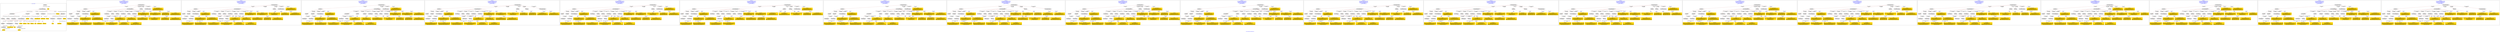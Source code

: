 digraph n0 {
fontcolor="blue"
remincross="true"
label="s23-s-national-portrait-gallery.json"
subgraph cluster_0 {
label="1-correct model"
n2[style="filled",color="white",fillcolor="lightgray",label="E12_Production1"];
n3[style="filled",color="white",fillcolor="lightgray",label="E21_Person1"];
n4[style="filled",color="white",fillcolor="lightgray",label="E55_Type2"];
n5[style="filled",color="white",fillcolor="lightgray",label="E52_Time-Span3"];
n6[style="filled",color="white",fillcolor="lightgray",label="E69_Death1"];
n7[style="filled",color="white",fillcolor="lightgray",label="E82_Actor_Appellation1"];
n8[style="filled",color="white",fillcolor="lightgray",label="E67_Birth1"];
n9[shape="plaintext",style="filled",fillcolor="gold",label="Artist_URI"];
n10[style="filled",color="white",fillcolor="lightgray",label="E21_Person2"];
n11[style="filled",color="white",fillcolor="lightgray",label="E82_Actor_Appellation2"];
n12[shape="plaintext",style="filled",fillcolor="gold",label="Description"];
n13[style="filled",color="white",fillcolor="lightgray",label="E22_Man-Made_Object1"];
n14[style="filled",color="white",fillcolor="lightgray",label="E55_Type3"];
n15[style="filled",color="white",fillcolor="lightgray",label="E54_Dimension1"];
n16[style="filled",color="white",fillcolor="lightgray",label="E40_Legal_Body1"];
n17[shape="plaintext",style="filled",fillcolor="gold",label="Object_URI"];
n18[style="filled",color="white",fillcolor="lightgray",label="E38_Image1"];
n19[shape="plaintext",style="filled",fillcolor="gold",label="Image"];
n20[shape="plaintext",style="filled",fillcolor="gold",label="Owner"];
n21[style="filled",color="white",fillcolor="lightgray",label="E52_Time-Span1"];
n22[shape="plaintext",style="filled",fillcolor="gold",label="BornDate"];
n23[style="filled",color="white",fillcolor="lightgray",label="E52_Time-Span2"];
n24[shape="plaintext",style="filled",fillcolor="gold",label="deathDate"];
n25[shape="plaintext",style="filled",fillcolor="gold",label="DateOfWork"];
n26[style="filled",color="white",fillcolor="lightgray",label="E52_Time-Span4"];
n27[shape="plaintext",style="filled",fillcolor="gold",label="AquisitionDate"];
n28[shape="plaintext",style="filled",fillcolor="gold",label="Dimension"];
n29[style="filled",color="white",fillcolor="lightgray",label="E55_Type1"];
n30[shape="plaintext",style="filled",fillcolor="gold",label="Classification_URI"];
n31[shape="plaintext",style="filled",fillcolor="gold",label="Classification"];
n32[shape="plaintext",style="filled",fillcolor="gold",label="Medium_URI"];
n33[shape="plaintext",style="filled",fillcolor="gold",label="Medium"];
n34[shape="plaintext",style="filled",fillcolor="gold",label="Subclassification_URI"];
n35[shape="plaintext",style="filled",fillcolor="gold",label="Subclassification"];
n36[shape="plaintext",style="filled",fillcolor="gold",label="Artist_Appellation_URI"];
n37[shape="plaintext",style="filled",fillcolor="gold",label="Artist"];
n38[shape="plaintext",style="filled",fillcolor="gold",label="values"];
n39[style="filled",color="white",fillcolor="lightgray",label="E8_Acquisition1"];
n40[shape="plaintext",style="filled",fillcolor="gold",label="CreditLine"];
}
subgraph cluster_1 {
label="candidate 0\nlink coherence:0.8108108108108109\nnode coherence:0.9142857142857143\nconfidence:0.500035280647841\nmapping score:0.513106998311185\ncost:135.99932\n-precision:0.57-recall:0.54"
n42[style="filled",color="white",fillcolor="lightgray",label="E12_Production1"];
n43[style="filled",color="white",fillcolor="lightgray",label="E52_Time-Span2"];
n44[style="filled",color="white",fillcolor="lightgray",label="E55_Type1"];
n45[style="filled",color="white",fillcolor="lightgray",label="E21_Person1"];
n46[style="filled",color="white",fillcolor="lightgray",label="E67_Birth1"];
n47[style="filled",color="white",fillcolor="lightgray",label="E69_Death1"];
n48[style="filled",color="white",fillcolor="lightgray",label="E82_Actor_Appellation1"];
n49[style="filled",color="white",fillcolor="lightgray",label="E22_Man-Made_Object1"];
n50[style="filled",color="white",fillcolor="lightgray",label="E35_Title1"];
n51[style="filled",color="white",fillcolor="lightgray",label="E38_Image1"];
n52[style="filled",color="white",fillcolor="lightgray",label="E54_Dimension1"];
n53[style="filled",color="white",fillcolor="lightgray",label="E55_Type2"];
n54[style="filled",color="white",fillcolor="lightgray",label="E8_Acquisition1"];
n55[style="filled",color="white",fillcolor="lightgray",label="E33_Linguistic_Object1"];
n56[style="filled",color="white",fillcolor="lightgray",label="E55_Type3"];
n57[style="filled",color="white",fillcolor="lightgray",label="E52_Time-Span1"];
n58[style="filled",color="white",fillcolor="lightgray",label="E52_Time-Span3"];
n59[style="filled",color="white",fillcolor="lightgray",label="E33_Linguistic_Object2"];
n60[shape="plaintext",style="filled",fillcolor="gold",label="Subclassification\n[E30_Right,P3_has_note,0.505]\n[E8_Acquisition,P3_has_note,0.18]\n[E33_Linguistic_Object,P3_has_note,0.173]\n[E22_Man-Made_Object,P3_has_note,0.141]"];
n61[shape="plaintext",style="filled",fillcolor="gold",label="Medium\n[E29_Design_or_Procedure,P3_has_note,0.347]\n[E57_Material,label,0.287]\n[E55_Type,label,0.189]\n[E57_Material,classLink,0.177]"];
n62[shape="plaintext",style="filled",fillcolor="gold",label="Artist\n[E82_Actor_Appellation,label,0.643]\n[E22_Man-Made_Object,P3_has_note,0.128]\n[E73_Information_Object,P3_has_note,0.115]\n[E30_Right,P3_has_note,0.114]"];
n63[shape="plaintext",style="filled",fillcolor="gold",label="Dimension\n[E54_Dimension,P3_has_note,0.681]\n[E22_Man-Made_Object,classLink,0.121]\n[E22_Man-Made_Object,P3_has_note,0.109]\n[E34_Inscription,P3_has_note,0.089]"];
n64[shape="plaintext",style="filled",fillcolor="gold",label="deathDate\n[E52_Time-Span,P82_at_some_time_within,0.497]\n[E12_Production,P3_has_note,0.215]\n[E52_Time-Span,P82b_end_of_the_end,0.156]\n[E34_Inscription,P3_has_note,0.131]"];
n65[shape="plaintext",style="filled",fillcolor="gold",label="CreditLine\n[E8_Acquisition,P3_has_note,0.573]\n[E30_Right,P3_has_note,0.222]\n[E33_Linguistic_Object,P3_has_note,0.105]\n[E22_Man-Made_Object,P3_has_note,0.1]"];
n66[shape="plaintext",style="filled",fillcolor="gold",label="Medium_URI\n[E55_Type,classLink,0.414]\n[E57_Material,classLink,0.393]\n[E74_Group,classLink,0.193]\n[E8_Acquisition,P3_has_note,0.0]"];
n67[shape="plaintext",style="filled",fillcolor="gold",label="DateOfWork\n[E52_Time-Span,P82_at_some_time_within,0.564]\n[E52_Time-Span,P82a_begin_of_the_begin,0.229]\n[E33_Linguistic_Object,P3_has_note,0.106]\n[E52_Time-Span,P82b_end_of_the_end,0.101]"];
n68[shape="plaintext",style="filled",fillcolor="gold",label="Artist_Appellation_URI\n[E82_Actor_Appellation,classLink,0.911]\n[E21_Person,classLink,0.082]\n[E22_Man-Made_Object,P3_has_note,0.004]\n[E73_Information_Object,P3_has_note,0.003]"];
n69[shape="plaintext",style="filled",fillcolor="gold",label="BornDate\n[E52_Time-Span,P82_at_some_time_within,0.58]\n[E52_Time-Span,P82a_begin_of_the_begin,0.178]\n[E22_Man-Made_Object,P3_has_note,0.121]\n[E34_Inscription,P3_has_note,0.121]"];
n70[shape="plaintext",style="filled",fillcolor="gold",label="AquisitionDate\n[E52_Time-Span,P82b_end_of_the_end,0.389]\n[E52_Time-Span,P82_at_some_time_within,0.262]\n[E12_Production,P3_has_note,0.253]\n[E35_Title,label,0.096]"];
n71[shape="plaintext",style="filled",fillcolor="gold",label="values\n[E82_Actor_Appellation,label,0.455]\n[E35_Title,label,0.224]\n[E22_Man-Made_Object,P3_has_note,0.163]\n[E8_Acquisition,P3_has_note,0.159]"];
n72[shape="plaintext",style="filled",fillcolor="gold",label="Classification_URI\n[E55_Type,classLink,0.629]\n[E74_Group,classLink,0.19]\n[E57_Material,classLink,0.174]\n[E73_Information_Object,P3_has_note,0.008]"];
n73[shape="plaintext",style="filled",fillcolor="gold",label="Description\n[E33_Linguistic_Object,P3_has_note,0.311]\n[E22_Man-Made_Object,P3_has_note,0.311]\n[E73_Information_Object,P3_has_note,0.293]\n[E35_Title,label,0.085]"];
n74[shape="plaintext",style="filled",fillcolor="gold",label="Classification\n[E55_Type,classLink,0.376]\n[E55_Type,label,0.282]\n[E33_Linguistic_Object,P3_has_note,0.209]\n[E73_Information_Object,P3_has_note,0.133]"];
n75[shape="plaintext",style="filled",fillcolor="gold",label="Subclassification_URI\n[E55_Type,classLink,0.516]\n[E74_Group,classLink,0.245]\n[E57_Material,classLink,0.225]\n[E30_Right,P3_has_note,0.014]"];
n76[shape="plaintext",style="filled",fillcolor="gold",label="Artist_URI\n[E21_Person,classLink,0.564]\n[E82_Actor_Appellation,classLink,0.406]\n[E30_Right,P3_has_note,0.016]\n[E39_Actor,P3_has_note,0.013]"];
n77[shape="plaintext",style="filled",fillcolor="gold",label="Owner\n[E8_Acquisition,P3_has_note,0.63]\n[E30_Right,P3_has_note,0.16]\n[E33_Linguistic_Object,P3_has_note,0.111]\n[E22_Man-Made_Object,P3_has_note,0.098]"];
n78[shape="plaintext",style="filled",fillcolor="gold",label="Object_URI\n[E22_Man-Made_Object,classLink,0.959]\n[E22_Man-Made_Object,P3_has_note,0.017]\n[E73_Information_Object,P3_has_note,0.014]\n[E35_Title,label,0.01]"];
n79[shape="plaintext",style="filled",fillcolor="gold",label="Image\n[E38_Image,classLink,0.739]\n[E39_Actor,classLink,0.133]\n[E78_Collection,classLink,0.094]\n[E22_Man-Made_Object,classLink,0.034]"];
}
subgraph cluster_2 {
label="candidate 1\nlink coherence:0.8108108108108109\nnode coherence:0.9142857142857143\nconfidence:0.500035280647841\nmapping score:0.513106998311185\ncost:135.99933\n-precision:0.59-recall:0.56"
n81[style="filled",color="white",fillcolor="lightgray",label="E12_Production1"];
n82[style="filled",color="white",fillcolor="lightgray",label="E52_Time-Span2"];
n83[style="filled",color="white",fillcolor="lightgray",label="E55_Type1"];
n84[style="filled",color="white",fillcolor="lightgray",label="E21_Person1"];
n85[style="filled",color="white",fillcolor="lightgray",label="E67_Birth1"];
n86[style="filled",color="white",fillcolor="lightgray",label="E69_Death1"];
n87[style="filled",color="white",fillcolor="lightgray",label="E82_Actor_Appellation1"];
n88[style="filled",color="white",fillcolor="lightgray",label="E22_Man-Made_Object1"];
n89[style="filled",color="white",fillcolor="lightgray",label="E35_Title1"];
n90[style="filled",color="white",fillcolor="lightgray",label="E38_Image1"];
n91[style="filled",color="white",fillcolor="lightgray",label="E54_Dimension1"];
n92[style="filled",color="white",fillcolor="lightgray",label="E55_Type3"];
n93[style="filled",color="white",fillcolor="lightgray",label="E8_Acquisition1"];
n94[style="filled",color="white",fillcolor="lightgray",label="E33_Linguistic_Object2"];
n95[style="filled",color="white",fillcolor="lightgray",label="E55_Type2"];
n96[style="filled",color="white",fillcolor="lightgray",label="E52_Time-Span1"];
n97[style="filled",color="white",fillcolor="lightgray",label="E52_Time-Span3"];
n98[style="filled",color="white",fillcolor="lightgray",label="E33_Linguistic_Object1"];
n99[shape="plaintext",style="filled",fillcolor="gold",label="Subclassification\n[E30_Right,P3_has_note,0.505]\n[E8_Acquisition,P3_has_note,0.18]\n[E33_Linguistic_Object,P3_has_note,0.173]\n[E22_Man-Made_Object,P3_has_note,0.141]"];
n100[shape="plaintext",style="filled",fillcolor="gold",label="Medium\n[E29_Design_or_Procedure,P3_has_note,0.347]\n[E57_Material,label,0.287]\n[E55_Type,label,0.189]\n[E57_Material,classLink,0.177]"];
n101[shape="plaintext",style="filled",fillcolor="gold",label="Artist\n[E82_Actor_Appellation,label,0.643]\n[E22_Man-Made_Object,P3_has_note,0.128]\n[E73_Information_Object,P3_has_note,0.115]\n[E30_Right,P3_has_note,0.114]"];
n102[shape="plaintext",style="filled",fillcolor="gold",label="Dimension\n[E54_Dimension,P3_has_note,0.681]\n[E22_Man-Made_Object,classLink,0.121]\n[E22_Man-Made_Object,P3_has_note,0.109]\n[E34_Inscription,P3_has_note,0.089]"];
n103[shape="plaintext",style="filled",fillcolor="gold",label="deathDate\n[E52_Time-Span,P82_at_some_time_within,0.497]\n[E12_Production,P3_has_note,0.215]\n[E52_Time-Span,P82b_end_of_the_end,0.156]\n[E34_Inscription,P3_has_note,0.131]"];
n104[shape="plaintext",style="filled",fillcolor="gold",label="CreditLine\n[E8_Acquisition,P3_has_note,0.573]\n[E30_Right,P3_has_note,0.222]\n[E33_Linguistic_Object,P3_has_note,0.105]\n[E22_Man-Made_Object,P3_has_note,0.1]"];
n105[shape="plaintext",style="filled",fillcolor="gold",label="Medium_URI\n[E55_Type,classLink,0.414]\n[E57_Material,classLink,0.393]\n[E74_Group,classLink,0.193]\n[E8_Acquisition,P3_has_note,0.0]"];
n106[shape="plaintext",style="filled",fillcolor="gold",label="DateOfWork\n[E52_Time-Span,P82_at_some_time_within,0.564]\n[E52_Time-Span,P82a_begin_of_the_begin,0.229]\n[E33_Linguistic_Object,P3_has_note,0.106]\n[E52_Time-Span,P82b_end_of_the_end,0.101]"];
n107[shape="plaintext",style="filled",fillcolor="gold",label="Artist_Appellation_URI\n[E82_Actor_Appellation,classLink,0.911]\n[E21_Person,classLink,0.082]\n[E22_Man-Made_Object,P3_has_note,0.004]\n[E73_Information_Object,P3_has_note,0.003]"];
n108[shape="plaintext",style="filled",fillcolor="gold",label="BornDate\n[E52_Time-Span,P82_at_some_time_within,0.58]\n[E52_Time-Span,P82a_begin_of_the_begin,0.178]\n[E22_Man-Made_Object,P3_has_note,0.121]\n[E34_Inscription,P3_has_note,0.121]"];
n109[shape="plaintext",style="filled",fillcolor="gold",label="AquisitionDate\n[E52_Time-Span,P82b_end_of_the_end,0.389]\n[E52_Time-Span,P82_at_some_time_within,0.262]\n[E12_Production,P3_has_note,0.253]\n[E35_Title,label,0.096]"];
n110[shape="plaintext",style="filled",fillcolor="gold",label="values\n[E82_Actor_Appellation,label,0.455]\n[E35_Title,label,0.224]\n[E22_Man-Made_Object,P3_has_note,0.163]\n[E8_Acquisition,P3_has_note,0.159]"];
n111[shape="plaintext",style="filled",fillcolor="gold",label="Classification_URI\n[E55_Type,classLink,0.629]\n[E74_Group,classLink,0.19]\n[E57_Material,classLink,0.174]\n[E73_Information_Object,P3_has_note,0.008]"];
n112[shape="plaintext",style="filled",fillcolor="gold",label="Description\n[E33_Linguistic_Object,P3_has_note,0.311]\n[E22_Man-Made_Object,P3_has_note,0.311]\n[E73_Information_Object,P3_has_note,0.293]\n[E35_Title,label,0.085]"];
n113[shape="plaintext",style="filled",fillcolor="gold",label="Classification\n[E55_Type,classLink,0.376]\n[E55_Type,label,0.282]\n[E33_Linguistic_Object,P3_has_note,0.209]\n[E73_Information_Object,P3_has_note,0.133]"];
n114[shape="plaintext",style="filled",fillcolor="gold",label="Subclassification_URI\n[E55_Type,classLink,0.516]\n[E74_Group,classLink,0.245]\n[E57_Material,classLink,0.225]\n[E30_Right,P3_has_note,0.014]"];
n115[shape="plaintext",style="filled",fillcolor="gold",label="Artist_URI\n[E21_Person,classLink,0.564]\n[E82_Actor_Appellation,classLink,0.406]\n[E30_Right,P3_has_note,0.016]\n[E39_Actor,P3_has_note,0.013]"];
n116[shape="plaintext",style="filled",fillcolor="gold",label="Owner\n[E8_Acquisition,P3_has_note,0.63]\n[E30_Right,P3_has_note,0.16]\n[E33_Linguistic_Object,P3_has_note,0.111]\n[E22_Man-Made_Object,P3_has_note,0.098]"];
n117[shape="plaintext",style="filled",fillcolor="gold",label="Object_URI\n[E22_Man-Made_Object,classLink,0.959]\n[E22_Man-Made_Object,P3_has_note,0.017]\n[E73_Information_Object,P3_has_note,0.014]\n[E35_Title,label,0.01]"];
n118[shape="plaintext",style="filled",fillcolor="gold",label="Image\n[E38_Image,classLink,0.739]\n[E39_Actor,classLink,0.133]\n[E78_Collection,classLink,0.094]\n[E22_Man-Made_Object,classLink,0.034]"];
}
subgraph cluster_3 {
label="candidate 10\nlink coherence:0.7837837837837838\nnode coherence:0.9142857142857143\nconfidence:0.500035280647841\nmapping score:0.513106998311185\ncost:135.99933\n-precision:0.59-recall:0.56"
n120[style="filled",color="white",fillcolor="lightgray",label="E12_Production1"];
n121[style="filled",color="white",fillcolor="lightgray",label="E52_Time-Span2"];
n122[style="filled",color="white",fillcolor="lightgray",label="E55_Type1"];
n123[style="filled",color="white",fillcolor="lightgray",label="E21_Person1"];
n124[style="filled",color="white",fillcolor="lightgray",label="E67_Birth1"];
n125[style="filled",color="white",fillcolor="lightgray",label="E69_Death1"];
n126[style="filled",color="white",fillcolor="lightgray",label="E82_Actor_Appellation1"];
n127[style="filled",color="white",fillcolor="lightgray",label="E22_Man-Made_Object1"];
n128[style="filled",color="white",fillcolor="lightgray",label="E35_Title1"];
n129[style="filled",color="white",fillcolor="lightgray",label="E38_Image1"];
n130[style="filled",color="white",fillcolor="lightgray",label="E54_Dimension1"];
n131[style="filled",color="white",fillcolor="lightgray",label="E55_Type2"];
n132[style="filled",color="white",fillcolor="lightgray",label="E55_Type3"];
n133[style="filled",color="white",fillcolor="lightgray",label="E8_Acquisition1"];
n134[style="filled",color="white",fillcolor="lightgray",label="E33_Linguistic_Object1"];
n135[style="filled",color="white",fillcolor="lightgray",label="E52_Time-Span1"];
n136[style="filled",color="white",fillcolor="lightgray",label="E52_Time-Span3"];
n137[style="filled",color="white",fillcolor="lightgray",label="E33_Linguistic_Object2"];
n138[shape="plaintext",style="filled",fillcolor="gold",label="Subclassification\n[E30_Right,P3_has_note,0.505]\n[E8_Acquisition,P3_has_note,0.18]\n[E33_Linguistic_Object,P3_has_note,0.173]\n[E22_Man-Made_Object,P3_has_note,0.141]"];
n139[shape="plaintext",style="filled",fillcolor="gold",label="Medium\n[E29_Design_or_Procedure,P3_has_note,0.347]\n[E57_Material,label,0.287]\n[E55_Type,label,0.189]\n[E57_Material,classLink,0.177]"];
n140[shape="plaintext",style="filled",fillcolor="gold",label="Artist\n[E82_Actor_Appellation,label,0.643]\n[E22_Man-Made_Object,P3_has_note,0.128]\n[E73_Information_Object,P3_has_note,0.115]\n[E30_Right,P3_has_note,0.114]"];
n141[shape="plaintext",style="filled",fillcolor="gold",label="Dimension\n[E54_Dimension,P3_has_note,0.681]\n[E22_Man-Made_Object,classLink,0.121]\n[E22_Man-Made_Object,P3_has_note,0.109]\n[E34_Inscription,P3_has_note,0.089]"];
n142[shape="plaintext",style="filled",fillcolor="gold",label="deathDate\n[E52_Time-Span,P82_at_some_time_within,0.497]\n[E12_Production,P3_has_note,0.215]\n[E52_Time-Span,P82b_end_of_the_end,0.156]\n[E34_Inscription,P3_has_note,0.131]"];
n143[shape="plaintext",style="filled",fillcolor="gold",label="CreditLine\n[E8_Acquisition,P3_has_note,0.573]\n[E30_Right,P3_has_note,0.222]\n[E33_Linguistic_Object,P3_has_note,0.105]\n[E22_Man-Made_Object,P3_has_note,0.1]"];
n144[shape="plaintext",style="filled",fillcolor="gold",label="Medium_URI\n[E55_Type,classLink,0.414]\n[E57_Material,classLink,0.393]\n[E74_Group,classLink,0.193]\n[E8_Acquisition,P3_has_note,0.0]"];
n145[shape="plaintext",style="filled",fillcolor="gold",label="DateOfWork\n[E52_Time-Span,P82_at_some_time_within,0.564]\n[E52_Time-Span,P82a_begin_of_the_begin,0.229]\n[E33_Linguistic_Object,P3_has_note,0.106]\n[E52_Time-Span,P82b_end_of_the_end,0.101]"];
n146[shape="plaintext",style="filled",fillcolor="gold",label="Artist_Appellation_URI\n[E82_Actor_Appellation,classLink,0.911]\n[E21_Person,classLink,0.082]\n[E22_Man-Made_Object,P3_has_note,0.004]\n[E73_Information_Object,P3_has_note,0.003]"];
n147[shape="plaintext",style="filled",fillcolor="gold",label="BornDate\n[E52_Time-Span,P82_at_some_time_within,0.58]\n[E52_Time-Span,P82a_begin_of_the_begin,0.178]\n[E22_Man-Made_Object,P3_has_note,0.121]\n[E34_Inscription,P3_has_note,0.121]"];
n148[shape="plaintext",style="filled",fillcolor="gold",label="AquisitionDate\n[E52_Time-Span,P82b_end_of_the_end,0.389]\n[E52_Time-Span,P82_at_some_time_within,0.262]\n[E12_Production,P3_has_note,0.253]\n[E35_Title,label,0.096]"];
n149[shape="plaintext",style="filled",fillcolor="gold",label="values\n[E82_Actor_Appellation,label,0.455]\n[E35_Title,label,0.224]\n[E22_Man-Made_Object,P3_has_note,0.163]\n[E8_Acquisition,P3_has_note,0.159]"];
n150[shape="plaintext",style="filled",fillcolor="gold",label="Classification_URI\n[E55_Type,classLink,0.629]\n[E74_Group,classLink,0.19]\n[E57_Material,classLink,0.174]\n[E73_Information_Object,P3_has_note,0.008]"];
n151[shape="plaintext",style="filled",fillcolor="gold",label="Description\n[E33_Linguistic_Object,P3_has_note,0.311]\n[E22_Man-Made_Object,P3_has_note,0.311]\n[E73_Information_Object,P3_has_note,0.293]\n[E35_Title,label,0.085]"];
n152[shape="plaintext",style="filled",fillcolor="gold",label="Classification\n[E55_Type,classLink,0.376]\n[E55_Type,label,0.282]\n[E33_Linguistic_Object,P3_has_note,0.209]\n[E73_Information_Object,P3_has_note,0.133]"];
n153[shape="plaintext",style="filled",fillcolor="gold",label="Subclassification_URI\n[E55_Type,classLink,0.516]\n[E74_Group,classLink,0.245]\n[E57_Material,classLink,0.225]\n[E30_Right,P3_has_note,0.014]"];
n154[shape="plaintext",style="filled",fillcolor="gold",label="Artist_URI\n[E21_Person,classLink,0.564]\n[E82_Actor_Appellation,classLink,0.406]\n[E30_Right,P3_has_note,0.016]\n[E39_Actor,P3_has_note,0.013]"];
n155[shape="plaintext",style="filled",fillcolor="gold",label="Owner\n[E8_Acquisition,P3_has_note,0.63]\n[E30_Right,P3_has_note,0.16]\n[E33_Linguistic_Object,P3_has_note,0.111]\n[E22_Man-Made_Object,P3_has_note,0.098]"];
n156[shape="plaintext",style="filled",fillcolor="gold",label="Object_URI\n[E22_Man-Made_Object,classLink,0.959]\n[E22_Man-Made_Object,P3_has_note,0.017]\n[E73_Information_Object,P3_has_note,0.014]\n[E35_Title,label,0.01]"];
n157[shape="plaintext",style="filled",fillcolor="gold",label="Image\n[E38_Image,classLink,0.739]\n[E39_Actor,classLink,0.133]\n[E78_Collection,classLink,0.094]\n[E22_Man-Made_Object,classLink,0.034]"];
}
subgraph cluster_4 {
label="candidate 11\nlink coherence:0.7837837837837838\nnode coherence:0.8823529411764706\nconfidence:0.500035280647841\nmapping score:0.5107960739414371\ncost:135.99934\n-precision:0.57-recall:0.54"
n159[style="filled",color="white",fillcolor="lightgray",label="E12_Production1"];
n160[style="filled",color="white",fillcolor="lightgray",label="E52_Time-Span2"];
n161[style="filled",color="white",fillcolor="lightgray",label="E55_Type1"];
n162[style="filled",color="white",fillcolor="lightgray",label="E21_Person1"];
n163[style="filled",color="white",fillcolor="lightgray",label="E67_Birth1"];
n164[style="filled",color="white",fillcolor="lightgray",label="E69_Death1"];
n165[style="filled",color="white",fillcolor="lightgray",label="E82_Actor_Appellation1"];
n166[style="filled",color="white",fillcolor="lightgray",label="E22_Man-Made_Object1"];
n167[style="filled",color="white",fillcolor="lightgray",label="E35_Title1"];
n168[style="filled",color="white",fillcolor="lightgray",label="E38_Image1"];
n169[style="filled",color="white",fillcolor="lightgray",label="E54_Dimension1"];
n170[style="filled",color="white",fillcolor="lightgray",label="E8_Acquisition1"];
n171[style="filled",color="white",fillcolor="lightgray",label="E33_Linguistic_Object1"];
n172[style="filled",color="white",fillcolor="lightgray",label="E55_Type2"];
n173[style="filled",color="white",fillcolor="lightgray",label="E55_Type3"];
n174[style="filled",color="white",fillcolor="lightgray",label="E52_Time-Span1"];
n175[style="filled",color="white",fillcolor="lightgray",label="E52_Time-Span3"];
n176[style="filled",color="white",fillcolor="lightgray",label="E33_Linguistic_Object2"];
n177[shape="plaintext",style="filled",fillcolor="gold",label="Medium\n[E29_Design_or_Procedure,P3_has_note,0.347]\n[E57_Material,label,0.287]\n[E55_Type,label,0.189]\n[E57_Material,classLink,0.177]"];
n178[shape="plaintext",style="filled",fillcolor="gold",label="Artist\n[E82_Actor_Appellation,label,0.643]\n[E22_Man-Made_Object,P3_has_note,0.128]\n[E73_Information_Object,P3_has_note,0.115]\n[E30_Right,P3_has_note,0.114]"];
n179[shape="plaintext",style="filled",fillcolor="gold",label="Dimension\n[E54_Dimension,P3_has_note,0.681]\n[E22_Man-Made_Object,classLink,0.121]\n[E22_Man-Made_Object,P3_has_note,0.109]\n[E34_Inscription,P3_has_note,0.089]"];
n180[shape="plaintext",style="filled",fillcolor="gold",label="deathDate\n[E52_Time-Span,P82_at_some_time_within,0.497]\n[E12_Production,P3_has_note,0.215]\n[E52_Time-Span,P82b_end_of_the_end,0.156]\n[E34_Inscription,P3_has_note,0.131]"];
n181[shape="plaintext",style="filled",fillcolor="gold",label="Subclassification\n[E30_Right,P3_has_note,0.505]\n[E8_Acquisition,P3_has_note,0.18]\n[E33_Linguistic_Object,P3_has_note,0.173]\n[E22_Man-Made_Object,P3_has_note,0.141]"];
n182[shape="plaintext",style="filled",fillcolor="gold",label="Medium_URI\n[E55_Type,classLink,0.414]\n[E57_Material,classLink,0.393]\n[E74_Group,classLink,0.193]\n[E8_Acquisition,P3_has_note,0.0]"];
n183[shape="plaintext",style="filled",fillcolor="gold",label="CreditLine\n[E8_Acquisition,P3_has_note,0.573]\n[E30_Right,P3_has_note,0.222]\n[E33_Linguistic_Object,P3_has_note,0.105]\n[E22_Man-Made_Object,P3_has_note,0.1]"];
n184[shape="plaintext",style="filled",fillcolor="gold",label="DateOfWork\n[E52_Time-Span,P82_at_some_time_within,0.564]\n[E52_Time-Span,P82a_begin_of_the_begin,0.229]\n[E33_Linguistic_Object,P3_has_note,0.106]\n[E52_Time-Span,P82b_end_of_the_end,0.101]"];
n185[shape="plaintext",style="filled",fillcolor="gold",label="Artist_Appellation_URI\n[E82_Actor_Appellation,classLink,0.911]\n[E21_Person,classLink,0.082]\n[E22_Man-Made_Object,P3_has_note,0.004]\n[E73_Information_Object,P3_has_note,0.003]"];
n186[shape="plaintext",style="filled",fillcolor="gold",label="BornDate\n[E52_Time-Span,P82_at_some_time_within,0.58]\n[E52_Time-Span,P82a_begin_of_the_begin,0.178]\n[E22_Man-Made_Object,P3_has_note,0.121]\n[E34_Inscription,P3_has_note,0.121]"];
n187[shape="plaintext",style="filled",fillcolor="gold",label="AquisitionDate\n[E52_Time-Span,P82b_end_of_the_end,0.389]\n[E52_Time-Span,P82_at_some_time_within,0.262]\n[E12_Production,P3_has_note,0.253]\n[E35_Title,label,0.096]"];
n188[shape="plaintext",style="filled",fillcolor="gold",label="values\n[E82_Actor_Appellation,label,0.455]\n[E35_Title,label,0.224]\n[E22_Man-Made_Object,P3_has_note,0.163]\n[E8_Acquisition,P3_has_note,0.159]"];
n189[shape="plaintext",style="filled",fillcolor="gold",label="Classification_URI\n[E55_Type,classLink,0.629]\n[E74_Group,classLink,0.19]\n[E57_Material,classLink,0.174]\n[E73_Information_Object,P3_has_note,0.008]"];
n190[shape="plaintext",style="filled",fillcolor="gold",label="Description\n[E33_Linguistic_Object,P3_has_note,0.311]\n[E22_Man-Made_Object,P3_has_note,0.311]\n[E73_Information_Object,P3_has_note,0.293]\n[E35_Title,label,0.085]"];
n191[shape="plaintext",style="filled",fillcolor="gold",label="Classification\n[E55_Type,classLink,0.376]\n[E55_Type,label,0.282]\n[E33_Linguistic_Object,P3_has_note,0.209]\n[E73_Information_Object,P3_has_note,0.133]"];
n192[shape="plaintext",style="filled",fillcolor="gold",label="Subclassification_URI\n[E55_Type,classLink,0.516]\n[E74_Group,classLink,0.245]\n[E57_Material,classLink,0.225]\n[E30_Right,P3_has_note,0.014]"];
n193[shape="plaintext",style="filled",fillcolor="gold",label="Artist_URI\n[E21_Person,classLink,0.564]\n[E82_Actor_Appellation,classLink,0.406]\n[E30_Right,P3_has_note,0.016]\n[E39_Actor,P3_has_note,0.013]"];
n194[shape="plaintext",style="filled",fillcolor="gold",label="Owner\n[E8_Acquisition,P3_has_note,0.63]\n[E30_Right,P3_has_note,0.16]\n[E33_Linguistic_Object,P3_has_note,0.111]\n[E22_Man-Made_Object,P3_has_note,0.098]"];
n195[shape="plaintext",style="filled",fillcolor="gold",label="Object_URI\n[E22_Man-Made_Object,classLink,0.959]\n[E22_Man-Made_Object,P3_has_note,0.017]\n[E73_Information_Object,P3_has_note,0.014]\n[E35_Title,label,0.01]"];
n196[shape="plaintext",style="filled",fillcolor="gold",label="Image\n[E38_Image,classLink,0.739]\n[E39_Actor,classLink,0.133]\n[E78_Collection,classLink,0.094]\n[E22_Man-Made_Object,classLink,0.034]"];
}
subgraph cluster_5 {
label="candidate 12\nlink coherence:0.7837837837837838\nnode coherence:0.9142857142857143\nconfidence:0.500035280647841\nmapping score:0.513106998311185\ncost:135.99935\n-precision:0.59-recall:0.56"
n198[style="filled",color="white",fillcolor="lightgray",label="E12_Production1"];
n199[style="filled",color="white",fillcolor="lightgray",label="E52_Time-Span2"];
n200[style="filled",color="white",fillcolor="lightgray",label="E55_Type1"];
n201[style="filled",color="white",fillcolor="lightgray",label="E21_Person1"];
n202[style="filled",color="white",fillcolor="lightgray",label="E67_Birth1"];
n203[style="filled",color="white",fillcolor="lightgray",label="E69_Death1"];
n204[style="filled",color="white",fillcolor="lightgray",label="E82_Actor_Appellation1"];
n205[style="filled",color="white",fillcolor="lightgray",label="E22_Man-Made_Object1"];
n206[style="filled",color="white",fillcolor="lightgray",label="E35_Title1"];
n207[style="filled",color="white",fillcolor="lightgray",label="E38_Image1"];
n208[style="filled",color="white",fillcolor="lightgray",label="E54_Dimension1"];
n209[style="filled",color="white",fillcolor="lightgray",label="E55_Type3"];
n210[style="filled",color="white",fillcolor="lightgray",label="E8_Acquisition1"];
n211[style="filled",color="white",fillcolor="lightgray",label="E33_Linguistic_Object1"];
n212[style="filled",color="white",fillcolor="lightgray",label="E55_Type2"];
n213[style="filled",color="white",fillcolor="lightgray",label="E52_Time-Span1"];
n214[style="filled",color="white",fillcolor="lightgray",label="E52_Time-Span3"];
n215[style="filled",color="white",fillcolor="lightgray",label="E33_Linguistic_Object2"];
n216[shape="plaintext",style="filled",fillcolor="gold",label="Subclassification\n[E30_Right,P3_has_note,0.505]\n[E8_Acquisition,P3_has_note,0.18]\n[E33_Linguistic_Object,P3_has_note,0.173]\n[E22_Man-Made_Object,P3_has_note,0.141]"];
n217[shape="plaintext",style="filled",fillcolor="gold",label="Medium\n[E29_Design_or_Procedure,P3_has_note,0.347]\n[E57_Material,label,0.287]\n[E55_Type,label,0.189]\n[E57_Material,classLink,0.177]"];
n218[shape="plaintext",style="filled",fillcolor="gold",label="Artist\n[E82_Actor_Appellation,label,0.643]\n[E22_Man-Made_Object,P3_has_note,0.128]\n[E73_Information_Object,P3_has_note,0.115]\n[E30_Right,P3_has_note,0.114]"];
n219[shape="plaintext",style="filled",fillcolor="gold",label="Dimension\n[E54_Dimension,P3_has_note,0.681]\n[E22_Man-Made_Object,classLink,0.121]\n[E22_Man-Made_Object,P3_has_note,0.109]\n[E34_Inscription,P3_has_note,0.089]"];
n220[shape="plaintext",style="filled",fillcolor="gold",label="deathDate\n[E52_Time-Span,P82_at_some_time_within,0.497]\n[E12_Production,P3_has_note,0.215]\n[E52_Time-Span,P82b_end_of_the_end,0.156]\n[E34_Inscription,P3_has_note,0.131]"];
n221[shape="plaintext",style="filled",fillcolor="gold",label="CreditLine\n[E8_Acquisition,P3_has_note,0.573]\n[E30_Right,P3_has_note,0.222]\n[E33_Linguistic_Object,P3_has_note,0.105]\n[E22_Man-Made_Object,P3_has_note,0.1]"];
n222[shape="plaintext",style="filled",fillcolor="gold",label="Medium_URI\n[E55_Type,classLink,0.414]\n[E57_Material,classLink,0.393]\n[E74_Group,classLink,0.193]\n[E8_Acquisition,P3_has_note,0.0]"];
n223[shape="plaintext",style="filled",fillcolor="gold",label="DateOfWork\n[E52_Time-Span,P82_at_some_time_within,0.564]\n[E52_Time-Span,P82a_begin_of_the_begin,0.229]\n[E33_Linguistic_Object,P3_has_note,0.106]\n[E52_Time-Span,P82b_end_of_the_end,0.101]"];
n224[shape="plaintext",style="filled",fillcolor="gold",label="Artist_Appellation_URI\n[E82_Actor_Appellation,classLink,0.911]\n[E21_Person,classLink,0.082]\n[E22_Man-Made_Object,P3_has_note,0.004]\n[E73_Information_Object,P3_has_note,0.003]"];
n225[shape="plaintext",style="filled",fillcolor="gold",label="BornDate\n[E52_Time-Span,P82_at_some_time_within,0.58]\n[E52_Time-Span,P82a_begin_of_the_begin,0.178]\n[E22_Man-Made_Object,P3_has_note,0.121]\n[E34_Inscription,P3_has_note,0.121]"];
n226[shape="plaintext",style="filled",fillcolor="gold",label="AquisitionDate\n[E52_Time-Span,P82b_end_of_the_end,0.389]\n[E52_Time-Span,P82_at_some_time_within,0.262]\n[E12_Production,P3_has_note,0.253]\n[E35_Title,label,0.096]"];
n227[shape="plaintext",style="filled",fillcolor="gold",label="values\n[E82_Actor_Appellation,label,0.455]\n[E35_Title,label,0.224]\n[E22_Man-Made_Object,P3_has_note,0.163]\n[E8_Acquisition,P3_has_note,0.159]"];
n228[shape="plaintext",style="filled",fillcolor="gold",label="Classification_URI\n[E55_Type,classLink,0.629]\n[E74_Group,classLink,0.19]\n[E57_Material,classLink,0.174]\n[E73_Information_Object,P3_has_note,0.008]"];
n229[shape="plaintext",style="filled",fillcolor="gold",label="Description\n[E33_Linguistic_Object,P3_has_note,0.311]\n[E22_Man-Made_Object,P3_has_note,0.311]\n[E73_Information_Object,P3_has_note,0.293]\n[E35_Title,label,0.085]"];
n230[shape="plaintext",style="filled",fillcolor="gold",label="Classification\n[E55_Type,classLink,0.376]\n[E55_Type,label,0.282]\n[E33_Linguistic_Object,P3_has_note,0.209]\n[E73_Information_Object,P3_has_note,0.133]"];
n231[shape="plaintext",style="filled",fillcolor="gold",label="Subclassification_URI\n[E55_Type,classLink,0.516]\n[E74_Group,classLink,0.245]\n[E57_Material,classLink,0.225]\n[E30_Right,P3_has_note,0.014]"];
n232[shape="plaintext",style="filled",fillcolor="gold",label="Artist_URI\n[E21_Person,classLink,0.564]\n[E82_Actor_Appellation,classLink,0.406]\n[E30_Right,P3_has_note,0.016]\n[E39_Actor,P3_has_note,0.013]"];
n233[shape="plaintext",style="filled",fillcolor="gold",label="Owner\n[E8_Acquisition,P3_has_note,0.63]\n[E30_Right,P3_has_note,0.16]\n[E33_Linguistic_Object,P3_has_note,0.111]\n[E22_Man-Made_Object,P3_has_note,0.098]"];
n234[shape="plaintext",style="filled",fillcolor="gold",label="Object_URI\n[E22_Man-Made_Object,classLink,0.959]\n[E22_Man-Made_Object,P3_has_note,0.017]\n[E73_Information_Object,P3_has_note,0.014]\n[E35_Title,label,0.01]"];
n235[shape="plaintext",style="filled",fillcolor="gold",label="Image\n[E38_Image,classLink,0.739]\n[E39_Actor,classLink,0.133]\n[E78_Collection,classLink,0.094]\n[E22_Man-Made_Object,classLink,0.034]"];
}
subgraph cluster_6 {
label="candidate 13\nlink coherence:0.7837837837837838\nnode coherence:0.9142857142857143\nconfidence:0.500035280647841\nmapping score:0.513106998311185\ncost:135.99939\n-precision:0.59-recall:0.56"
n237[style="filled",color="white",fillcolor="lightgray",label="E12_Production1"];
n238[style="filled",color="white",fillcolor="lightgray",label="E52_Time-Span2"];
n239[style="filled",color="white",fillcolor="lightgray",label="E21_Person1"];
n240[style="filled",color="white",fillcolor="lightgray",label="E67_Birth1"];
n241[style="filled",color="white",fillcolor="lightgray",label="E69_Death1"];
n242[style="filled",color="white",fillcolor="lightgray",label="E82_Actor_Appellation1"];
n243[style="filled",color="white",fillcolor="lightgray",label="E22_Man-Made_Object1"];
n244[style="filled",color="white",fillcolor="lightgray",label="E35_Title1"];
n245[style="filled",color="white",fillcolor="lightgray",label="E38_Image1"];
n246[style="filled",color="white",fillcolor="lightgray",label="E54_Dimension1"];
n247[style="filled",color="white",fillcolor="lightgray",label="E55_Type3"];
n248[style="filled",color="white",fillcolor="lightgray",label="E8_Acquisition1"];
n249[style="filled",color="white",fillcolor="lightgray",label="E33_Linguistic_Object2"];
n250[style="filled",color="white",fillcolor="lightgray",label="E55_Type1"];
n251[style="filled",color="white",fillcolor="lightgray",label="E55_Type2"];
n252[style="filled",color="white",fillcolor="lightgray",label="E52_Time-Span1"];
n253[style="filled",color="white",fillcolor="lightgray",label="E52_Time-Span3"];
n254[style="filled",color="white",fillcolor="lightgray",label="E33_Linguistic_Object1"];
n255[shape="plaintext",style="filled",fillcolor="gold",label="Subclassification\n[E30_Right,P3_has_note,0.505]\n[E8_Acquisition,P3_has_note,0.18]\n[E33_Linguistic_Object,P3_has_note,0.173]\n[E22_Man-Made_Object,P3_has_note,0.141]"];
n256[shape="plaintext",style="filled",fillcolor="gold",label="Medium\n[E29_Design_or_Procedure,P3_has_note,0.347]\n[E57_Material,label,0.287]\n[E55_Type,label,0.189]\n[E57_Material,classLink,0.177]"];
n257[shape="plaintext",style="filled",fillcolor="gold",label="Artist\n[E82_Actor_Appellation,label,0.643]\n[E22_Man-Made_Object,P3_has_note,0.128]\n[E73_Information_Object,P3_has_note,0.115]\n[E30_Right,P3_has_note,0.114]"];
n258[shape="plaintext",style="filled",fillcolor="gold",label="Dimension\n[E54_Dimension,P3_has_note,0.681]\n[E22_Man-Made_Object,classLink,0.121]\n[E22_Man-Made_Object,P3_has_note,0.109]\n[E34_Inscription,P3_has_note,0.089]"];
n259[shape="plaintext",style="filled",fillcolor="gold",label="deathDate\n[E52_Time-Span,P82_at_some_time_within,0.497]\n[E12_Production,P3_has_note,0.215]\n[E52_Time-Span,P82b_end_of_the_end,0.156]\n[E34_Inscription,P3_has_note,0.131]"];
n260[shape="plaintext",style="filled",fillcolor="gold",label="CreditLine\n[E8_Acquisition,P3_has_note,0.573]\n[E30_Right,P3_has_note,0.222]\n[E33_Linguistic_Object,P3_has_note,0.105]\n[E22_Man-Made_Object,P3_has_note,0.1]"];
n261[shape="plaintext",style="filled",fillcolor="gold",label="Medium_URI\n[E55_Type,classLink,0.414]\n[E57_Material,classLink,0.393]\n[E74_Group,classLink,0.193]\n[E8_Acquisition,P3_has_note,0.0]"];
n262[shape="plaintext",style="filled",fillcolor="gold",label="DateOfWork\n[E52_Time-Span,P82_at_some_time_within,0.564]\n[E52_Time-Span,P82a_begin_of_the_begin,0.229]\n[E33_Linguistic_Object,P3_has_note,0.106]\n[E52_Time-Span,P82b_end_of_the_end,0.101]"];
n263[shape="plaintext",style="filled",fillcolor="gold",label="Artist_Appellation_URI\n[E82_Actor_Appellation,classLink,0.911]\n[E21_Person,classLink,0.082]\n[E22_Man-Made_Object,P3_has_note,0.004]\n[E73_Information_Object,P3_has_note,0.003]"];
n264[shape="plaintext",style="filled",fillcolor="gold",label="BornDate\n[E52_Time-Span,P82_at_some_time_within,0.58]\n[E52_Time-Span,P82a_begin_of_the_begin,0.178]\n[E22_Man-Made_Object,P3_has_note,0.121]\n[E34_Inscription,P3_has_note,0.121]"];
n265[shape="plaintext",style="filled",fillcolor="gold",label="AquisitionDate\n[E52_Time-Span,P82b_end_of_the_end,0.389]\n[E52_Time-Span,P82_at_some_time_within,0.262]\n[E12_Production,P3_has_note,0.253]\n[E35_Title,label,0.096]"];
n266[shape="plaintext",style="filled",fillcolor="gold",label="values\n[E82_Actor_Appellation,label,0.455]\n[E35_Title,label,0.224]\n[E22_Man-Made_Object,P3_has_note,0.163]\n[E8_Acquisition,P3_has_note,0.159]"];
n267[shape="plaintext",style="filled",fillcolor="gold",label="Classification_URI\n[E55_Type,classLink,0.629]\n[E74_Group,classLink,0.19]\n[E57_Material,classLink,0.174]\n[E73_Information_Object,P3_has_note,0.008]"];
n268[shape="plaintext",style="filled",fillcolor="gold",label="Description\n[E33_Linguistic_Object,P3_has_note,0.311]\n[E22_Man-Made_Object,P3_has_note,0.311]\n[E73_Information_Object,P3_has_note,0.293]\n[E35_Title,label,0.085]"];
n269[shape="plaintext",style="filled",fillcolor="gold",label="Classification\n[E55_Type,classLink,0.376]\n[E55_Type,label,0.282]\n[E33_Linguistic_Object,P3_has_note,0.209]\n[E73_Information_Object,P3_has_note,0.133]"];
n270[shape="plaintext",style="filled",fillcolor="gold",label="Subclassification_URI\n[E55_Type,classLink,0.516]\n[E74_Group,classLink,0.245]\n[E57_Material,classLink,0.225]\n[E30_Right,P3_has_note,0.014]"];
n271[shape="plaintext",style="filled",fillcolor="gold",label="Artist_URI\n[E21_Person,classLink,0.564]\n[E82_Actor_Appellation,classLink,0.406]\n[E30_Right,P3_has_note,0.016]\n[E39_Actor,P3_has_note,0.013]"];
n272[shape="plaintext",style="filled",fillcolor="gold",label="Owner\n[E8_Acquisition,P3_has_note,0.63]\n[E30_Right,P3_has_note,0.16]\n[E33_Linguistic_Object,P3_has_note,0.111]\n[E22_Man-Made_Object,P3_has_note,0.098]"];
n273[shape="plaintext",style="filled",fillcolor="gold",label="Object_URI\n[E22_Man-Made_Object,classLink,0.959]\n[E22_Man-Made_Object,P3_has_note,0.017]\n[E73_Information_Object,P3_has_note,0.014]\n[E35_Title,label,0.01]"];
n274[shape="plaintext",style="filled",fillcolor="gold",label="Image\n[E38_Image,classLink,0.739]\n[E39_Actor,classLink,0.133]\n[E78_Collection,classLink,0.094]\n[E22_Man-Made_Object,classLink,0.034]"];
}
subgraph cluster_7 {
label="candidate 14\nlink coherence:0.7837837837837838\nnode coherence:0.9142857142857143\nconfidence:0.500035280647841\nmapping score:0.513106998311185\ncost:234.99932\n-precision:0.59-recall:0.56"
n276[style="filled",color="white",fillcolor="lightgray",label="E12_Production1"];
n277[style="filled",color="white",fillcolor="lightgray",label="E52_Time-Span2"];
n278[style="filled",color="white",fillcolor="lightgray",label="E55_Type1"];
n279[style="filled",color="white",fillcolor="lightgray",label="E21_Person1"];
n280[style="filled",color="white",fillcolor="lightgray",label="E67_Birth1"];
n281[style="filled",color="white",fillcolor="lightgray",label="E69_Death1"];
n282[style="filled",color="white",fillcolor="lightgray",label="E82_Actor_Appellation1"];
n283[style="filled",color="white",fillcolor="lightgray",label="E22_Man-Made_Object1"];
n284[style="filled",color="white",fillcolor="lightgray",label="E35_Title1"];
n285[style="filled",color="white",fillcolor="lightgray",label="E38_Image1"];
n286[style="filled",color="white",fillcolor="lightgray",label="E54_Dimension1"];
n287[style="filled",color="white",fillcolor="lightgray",label="E55_Type2"];
n288[style="filled",color="white",fillcolor="lightgray",label="E55_Type3"];
n289[style="filled",color="white",fillcolor="lightgray",label="E8_Acquisition1"];
n290[style="filled",color="white",fillcolor="lightgray",label="E33_Linguistic_Object2"];
n291[style="filled",color="white",fillcolor="lightgray",label="E52_Time-Span1"];
n292[style="filled",color="white",fillcolor="lightgray",label="E52_Time-Span3"];
n293[style="filled",color="white",fillcolor="lightgray",label="E33_Linguistic_Object1"];
n294[shape="plaintext",style="filled",fillcolor="gold",label="Subclassification\n[E30_Right,P3_has_note,0.505]\n[E8_Acquisition,P3_has_note,0.18]\n[E33_Linguistic_Object,P3_has_note,0.173]\n[E22_Man-Made_Object,P3_has_note,0.141]"];
n295[shape="plaintext",style="filled",fillcolor="gold",label="Medium\n[E29_Design_or_Procedure,P3_has_note,0.347]\n[E57_Material,label,0.287]\n[E55_Type,label,0.189]\n[E57_Material,classLink,0.177]"];
n296[shape="plaintext",style="filled",fillcolor="gold",label="Artist\n[E82_Actor_Appellation,label,0.643]\n[E22_Man-Made_Object,P3_has_note,0.128]\n[E73_Information_Object,P3_has_note,0.115]\n[E30_Right,P3_has_note,0.114]"];
n297[shape="plaintext",style="filled",fillcolor="gold",label="Dimension\n[E54_Dimension,P3_has_note,0.681]\n[E22_Man-Made_Object,classLink,0.121]\n[E22_Man-Made_Object,P3_has_note,0.109]\n[E34_Inscription,P3_has_note,0.089]"];
n298[shape="plaintext",style="filled",fillcolor="gold",label="deathDate\n[E52_Time-Span,P82_at_some_time_within,0.497]\n[E12_Production,P3_has_note,0.215]\n[E52_Time-Span,P82b_end_of_the_end,0.156]\n[E34_Inscription,P3_has_note,0.131]"];
n299[shape="plaintext",style="filled",fillcolor="gold",label="CreditLine\n[E8_Acquisition,P3_has_note,0.573]\n[E30_Right,P3_has_note,0.222]\n[E33_Linguistic_Object,P3_has_note,0.105]\n[E22_Man-Made_Object,P3_has_note,0.1]"];
n300[shape="plaintext",style="filled",fillcolor="gold",label="Medium_URI\n[E55_Type,classLink,0.414]\n[E57_Material,classLink,0.393]\n[E74_Group,classLink,0.193]\n[E8_Acquisition,P3_has_note,0.0]"];
n301[shape="plaintext",style="filled",fillcolor="gold",label="DateOfWork\n[E52_Time-Span,P82_at_some_time_within,0.564]\n[E52_Time-Span,P82a_begin_of_the_begin,0.229]\n[E33_Linguistic_Object,P3_has_note,0.106]\n[E52_Time-Span,P82b_end_of_the_end,0.101]"];
n302[shape="plaintext",style="filled",fillcolor="gold",label="Artist_Appellation_URI\n[E82_Actor_Appellation,classLink,0.911]\n[E21_Person,classLink,0.082]\n[E22_Man-Made_Object,P3_has_note,0.004]\n[E73_Information_Object,P3_has_note,0.003]"];
n303[shape="plaintext",style="filled",fillcolor="gold",label="BornDate\n[E52_Time-Span,P82_at_some_time_within,0.58]\n[E52_Time-Span,P82a_begin_of_the_begin,0.178]\n[E22_Man-Made_Object,P3_has_note,0.121]\n[E34_Inscription,P3_has_note,0.121]"];
n304[shape="plaintext",style="filled",fillcolor="gold",label="values\n[E82_Actor_Appellation,label,0.455]\n[E35_Title,label,0.224]\n[E22_Man-Made_Object,P3_has_note,0.163]\n[E8_Acquisition,P3_has_note,0.159]"];
n305[shape="plaintext",style="filled",fillcolor="gold",label="Classification_URI\n[E55_Type,classLink,0.629]\n[E74_Group,classLink,0.19]\n[E57_Material,classLink,0.174]\n[E73_Information_Object,P3_has_note,0.008]"];
n306[shape="plaintext",style="filled",fillcolor="gold",label="Description\n[E33_Linguistic_Object,P3_has_note,0.311]\n[E22_Man-Made_Object,P3_has_note,0.311]\n[E73_Information_Object,P3_has_note,0.293]\n[E35_Title,label,0.085]"];
n307[shape="plaintext",style="filled",fillcolor="gold",label="Classification\n[E55_Type,classLink,0.376]\n[E55_Type,label,0.282]\n[E33_Linguistic_Object,P3_has_note,0.209]\n[E73_Information_Object,P3_has_note,0.133]"];
n308[shape="plaintext",style="filled",fillcolor="gold",label="Subclassification_URI\n[E55_Type,classLink,0.516]\n[E74_Group,classLink,0.245]\n[E57_Material,classLink,0.225]\n[E30_Right,P3_has_note,0.014]"];
n309[shape="plaintext",style="filled",fillcolor="gold",label="Artist_URI\n[E21_Person,classLink,0.564]\n[E82_Actor_Appellation,classLink,0.406]\n[E30_Right,P3_has_note,0.016]\n[E39_Actor,P3_has_note,0.013]"];
n310[shape="plaintext",style="filled",fillcolor="gold",label="AquisitionDate\n[E52_Time-Span,P82b_end_of_the_end,0.389]\n[E52_Time-Span,P82_at_some_time_within,0.262]\n[E12_Production,P3_has_note,0.253]\n[E35_Title,label,0.096]"];
n311[shape="plaintext",style="filled",fillcolor="gold",label="Owner\n[E8_Acquisition,P3_has_note,0.63]\n[E30_Right,P3_has_note,0.16]\n[E33_Linguistic_Object,P3_has_note,0.111]\n[E22_Man-Made_Object,P3_has_note,0.098]"];
n312[shape="plaintext",style="filled",fillcolor="gold",label="Object_URI\n[E22_Man-Made_Object,classLink,0.959]\n[E22_Man-Made_Object,P3_has_note,0.017]\n[E73_Information_Object,P3_has_note,0.014]\n[E35_Title,label,0.01]"];
n313[shape="plaintext",style="filled",fillcolor="gold",label="Image\n[E38_Image,classLink,0.739]\n[E39_Actor,classLink,0.133]\n[E78_Collection,classLink,0.094]\n[E22_Man-Made_Object,classLink,0.034]"];
}
subgraph cluster_8 {
label="candidate 15\nlink coherence:0.7837837837837838\nnode coherence:0.8823529411764706\nconfidence:0.500035280647841\nmapping score:0.5107960739414371\ncost:234.99932\n-precision:0.57-recall:0.54"
n315[style="filled",color="white",fillcolor="lightgray",label="E12_Production1"];
n316[style="filled",color="white",fillcolor="lightgray",label="E52_Time-Span2"];
n317[style="filled",color="white",fillcolor="lightgray",label="E55_Type1"];
n318[style="filled",color="white",fillcolor="lightgray",label="E21_Person1"];
n319[style="filled",color="white",fillcolor="lightgray",label="E67_Birth1"];
n320[style="filled",color="white",fillcolor="lightgray",label="E69_Death1"];
n321[style="filled",color="white",fillcolor="lightgray",label="E82_Actor_Appellation1"];
n322[style="filled",color="white",fillcolor="lightgray",label="E22_Man-Made_Object1"];
n323[style="filled",color="white",fillcolor="lightgray",label="E35_Title1"];
n324[style="filled",color="white",fillcolor="lightgray",label="E38_Image1"];
n325[style="filled",color="white",fillcolor="lightgray",label="E54_Dimension1"];
n326[style="filled",color="white",fillcolor="lightgray",label="E55_Type2"];
n327[style="filled",color="white",fillcolor="lightgray",label="E8_Acquisition1"];
n328[style="filled",color="white",fillcolor="lightgray",label="E33_Linguistic_Object1"];
n329[style="filled",color="white",fillcolor="lightgray",label="E55_Type3"];
n330[style="filled",color="white",fillcolor="lightgray",label="E52_Time-Span1"];
n331[style="filled",color="white",fillcolor="lightgray",label="E52_Time-Span3"];
n332[style="filled",color="white",fillcolor="lightgray",label="E33_Linguistic_Object2"];
n333[shape="plaintext",style="filled",fillcolor="gold",label="Medium\n[E29_Design_or_Procedure,P3_has_note,0.347]\n[E57_Material,label,0.287]\n[E55_Type,label,0.189]\n[E57_Material,classLink,0.177]"];
n334[shape="plaintext",style="filled",fillcolor="gold",label="Artist\n[E82_Actor_Appellation,label,0.643]\n[E22_Man-Made_Object,P3_has_note,0.128]\n[E73_Information_Object,P3_has_note,0.115]\n[E30_Right,P3_has_note,0.114]"];
n335[shape="plaintext",style="filled",fillcolor="gold",label="Dimension\n[E54_Dimension,P3_has_note,0.681]\n[E22_Man-Made_Object,classLink,0.121]\n[E22_Man-Made_Object,P3_has_note,0.109]\n[E34_Inscription,P3_has_note,0.089]"];
n336[shape="plaintext",style="filled",fillcolor="gold",label="deathDate\n[E52_Time-Span,P82_at_some_time_within,0.497]\n[E12_Production,P3_has_note,0.215]\n[E52_Time-Span,P82b_end_of_the_end,0.156]\n[E34_Inscription,P3_has_note,0.131]"];
n337[shape="plaintext",style="filled",fillcolor="gold",label="Subclassification\n[E30_Right,P3_has_note,0.505]\n[E8_Acquisition,P3_has_note,0.18]\n[E33_Linguistic_Object,P3_has_note,0.173]\n[E22_Man-Made_Object,P3_has_note,0.141]"];
n338[shape="plaintext",style="filled",fillcolor="gold",label="Medium_URI\n[E55_Type,classLink,0.414]\n[E57_Material,classLink,0.393]\n[E74_Group,classLink,0.193]\n[E8_Acquisition,P3_has_note,0.0]"];
n339[shape="plaintext",style="filled",fillcolor="gold",label="CreditLine\n[E8_Acquisition,P3_has_note,0.573]\n[E30_Right,P3_has_note,0.222]\n[E33_Linguistic_Object,P3_has_note,0.105]\n[E22_Man-Made_Object,P3_has_note,0.1]"];
n340[shape="plaintext",style="filled",fillcolor="gold",label="DateOfWork\n[E52_Time-Span,P82_at_some_time_within,0.564]\n[E52_Time-Span,P82a_begin_of_the_begin,0.229]\n[E33_Linguistic_Object,P3_has_note,0.106]\n[E52_Time-Span,P82b_end_of_the_end,0.101]"];
n341[shape="plaintext",style="filled",fillcolor="gold",label="Artist_Appellation_URI\n[E82_Actor_Appellation,classLink,0.911]\n[E21_Person,classLink,0.082]\n[E22_Man-Made_Object,P3_has_note,0.004]\n[E73_Information_Object,P3_has_note,0.003]"];
n342[shape="plaintext",style="filled",fillcolor="gold",label="BornDate\n[E52_Time-Span,P82_at_some_time_within,0.58]\n[E52_Time-Span,P82a_begin_of_the_begin,0.178]\n[E22_Man-Made_Object,P3_has_note,0.121]\n[E34_Inscription,P3_has_note,0.121]"];
n343[shape="plaintext",style="filled",fillcolor="gold",label="values\n[E82_Actor_Appellation,label,0.455]\n[E35_Title,label,0.224]\n[E22_Man-Made_Object,P3_has_note,0.163]\n[E8_Acquisition,P3_has_note,0.159]"];
n344[shape="plaintext",style="filled",fillcolor="gold",label="Classification_URI\n[E55_Type,classLink,0.629]\n[E74_Group,classLink,0.19]\n[E57_Material,classLink,0.174]\n[E73_Information_Object,P3_has_note,0.008]"];
n345[shape="plaintext",style="filled",fillcolor="gold",label="Description\n[E33_Linguistic_Object,P3_has_note,0.311]\n[E22_Man-Made_Object,P3_has_note,0.311]\n[E73_Information_Object,P3_has_note,0.293]\n[E35_Title,label,0.085]"];
n346[shape="plaintext",style="filled",fillcolor="gold",label="Classification\n[E55_Type,classLink,0.376]\n[E55_Type,label,0.282]\n[E33_Linguistic_Object,P3_has_note,0.209]\n[E73_Information_Object,P3_has_note,0.133]"];
n347[shape="plaintext",style="filled",fillcolor="gold",label="Subclassification_URI\n[E55_Type,classLink,0.516]\n[E74_Group,classLink,0.245]\n[E57_Material,classLink,0.225]\n[E30_Right,P3_has_note,0.014]"];
n348[shape="plaintext",style="filled",fillcolor="gold",label="Artist_URI\n[E21_Person,classLink,0.564]\n[E82_Actor_Appellation,classLink,0.406]\n[E30_Right,P3_has_note,0.016]\n[E39_Actor,P3_has_note,0.013]"];
n349[shape="plaintext",style="filled",fillcolor="gold",label="AquisitionDate\n[E52_Time-Span,P82b_end_of_the_end,0.389]\n[E52_Time-Span,P82_at_some_time_within,0.262]\n[E12_Production,P3_has_note,0.253]\n[E35_Title,label,0.096]"];
n350[shape="plaintext",style="filled",fillcolor="gold",label="Owner\n[E8_Acquisition,P3_has_note,0.63]\n[E30_Right,P3_has_note,0.16]\n[E33_Linguistic_Object,P3_has_note,0.111]\n[E22_Man-Made_Object,P3_has_note,0.098]"];
n351[shape="plaintext",style="filled",fillcolor="gold",label="Object_URI\n[E22_Man-Made_Object,classLink,0.959]\n[E22_Man-Made_Object,P3_has_note,0.017]\n[E73_Information_Object,P3_has_note,0.014]\n[E35_Title,label,0.01]"];
n352[shape="plaintext",style="filled",fillcolor="gold",label="Image\n[E38_Image,classLink,0.739]\n[E39_Actor,classLink,0.133]\n[E78_Collection,classLink,0.094]\n[E22_Man-Made_Object,classLink,0.034]"];
}
subgraph cluster_9 {
label="candidate 16\nlink coherence:0.7837837837837838\nnode coherence:0.8857142857142857\nconfidence:0.500035280647841\nmapping score:0.5035831887873755\ncost:234.99932\n-precision:0.57-recall:0.54"
n354[style="filled",color="white",fillcolor="lightgray",label="E12_Production1"];
n355[style="filled",color="white",fillcolor="lightgray",label="E52_Time-Span2"];
n356[style="filled",color="white",fillcolor="lightgray",label="E55_Type1"];
n357[style="filled",color="white",fillcolor="lightgray",label="E21_Person1"];
n358[style="filled",color="white",fillcolor="lightgray",label="E67_Birth1"];
n359[style="filled",color="white",fillcolor="lightgray",label="E69_Death1"];
n360[style="filled",color="white",fillcolor="lightgray",label="E82_Actor_Appellation1"];
n361[style="filled",color="white",fillcolor="lightgray",label="E22_Man-Made_Object1"];
n362[style="filled",color="white",fillcolor="lightgray",label="E35_Title1"];
n363[style="filled",color="white",fillcolor="lightgray",label="E38_Image1"];
n364[style="filled",color="white",fillcolor="lightgray",label="E54_Dimension1"];
n365[style="filled",color="white",fillcolor="lightgray",label="E55_Type2"];
n366[style="filled",color="white",fillcolor="lightgray",label="E8_Acquisition1"];
n367[style="filled",color="white",fillcolor="lightgray",label="E33_Linguistic_Object1"];
n368[style="filled",color="white",fillcolor="lightgray",label="E55_Type3"];
n369[style="filled",color="white",fillcolor="lightgray",label="E52_Time-Span1"];
n370[style="filled",color="white",fillcolor="lightgray",label="E52_Time-Span3"];
n371[style="filled",color="white",fillcolor="lightgray",label="E33_Linguistic_Object2"];
n372[shape="plaintext",style="filled",fillcolor="gold",label="Subclassification\n[E30_Right,P3_has_note,0.505]\n[E8_Acquisition,P3_has_note,0.18]\n[E33_Linguistic_Object,P3_has_note,0.173]\n[E22_Man-Made_Object,P3_has_note,0.141]"];
n373[shape="plaintext",style="filled",fillcolor="gold",label="Medium\n[E29_Design_or_Procedure,P3_has_note,0.347]\n[E57_Material,label,0.287]\n[E55_Type,label,0.189]\n[E57_Material,classLink,0.177]"];
n374[shape="plaintext",style="filled",fillcolor="gold",label="Artist\n[E82_Actor_Appellation,label,0.643]\n[E22_Man-Made_Object,P3_has_note,0.128]\n[E73_Information_Object,P3_has_note,0.115]\n[E30_Right,P3_has_note,0.114]"];
n375[shape="plaintext",style="filled",fillcolor="gold",label="Dimension\n[E54_Dimension,P3_has_note,0.681]\n[E22_Man-Made_Object,classLink,0.121]\n[E22_Man-Made_Object,P3_has_note,0.109]\n[E34_Inscription,P3_has_note,0.089]"];
n376[shape="plaintext",style="filled",fillcolor="gold",label="deathDate\n[E52_Time-Span,P82_at_some_time_within,0.497]\n[E12_Production,P3_has_note,0.215]\n[E52_Time-Span,P82b_end_of_the_end,0.156]\n[E34_Inscription,P3_has_note,0.131]"];
n377[shape="plaintext",style="filled",fillcolor="gold",label="Medium_URI\n[E55_Type,classLink,0.414]\n[E57_Material,classLink,0.393]\n[E74_Group,classLink,0.193]\n[E8_Acquisition,P3_has_note,0.0]"];
n378[shape="plaintext",style="filled",fillcolor="gold",label="CreditLine\n[E8_Acquisition,P3_has_note,0.573]\n[E30_Right,P3_has_note,0.222]\n[E33_Linguistic_Object,P3_has_note,0.105]\n[E22_Man-Made_Object,P3_has_note,0.1]"];
n379[shape="plaintext",style="filled",fillcolor="gold",label="DateOfWork\n[E52_Time-Span,P82_at_some_time_within,0.564]\n[E52_Time-Span,P82a_begin_of_the_begin,0.229]\n[E33_Linguistic_Object,P3_has_note,0.106]\n[E52_Time-Span,P82b_end_of_the_end,0.101]"];
n380[shape="plaintext",style="filled",fillcolor="gold",label="Artist_Appellation_URI\n[E82_Actor_Appellation,classLink,0.911]\n[E21_Person,classLink,0.082]\n[E22_Man-Made_Object,P3_has_note,0.004]\n[E73_Information_Object,P3_has_note,0.003]"];
n381[shape="plaintext",style="filled",fillcolor="gold",label="BornDate\n[E52_Time-Span,P82_at_some_time_within,0.58]\n[E52_Time-Span,P82a_begin_of_the_begin,0.178]\n[E22_Man-Made_Object,P3_has_note,0.121]\n[E34_Inscription,P3_has_note,0.121]"];
n382[shape="plaintext",style="filled",fillcolor="gold",label="values\n[E82_Actor_Appellation,label,0.455]\n[E35_Title,label,0.224]\n[E22_Man-Made_Object,P3_has_note,0.163]\n[E8_Acquisition,P3_has_note,0.159]"];
n383[shape="plaintext",style="filled",fillcolor="gold",label="Classification_URI\n[E55_Type,classLink,0.629]\n[E74_Group,classLink,0.19]\n[E57_Material,classLink,0.174]\n[E73_Information_Object,P3_has_note,0.008]"];
n384[shape="plaintext",style="filled",fillcolor="gold",label="Description\n[E33_Linguistic_Object,P3_has_note,0.311]\n[E22_Man-Made_Object,P3_has_note,0.311]\n[E73_Information_Object,P3_has_note,0.293]\n[E35_Title,label,0.085]"];
n385[shape="plaintext",style="filled",fillcolor="gold",label="Classification\n[E55_Type,classLink,0.376]\n[E55_Type,label,0.282]\n[E33_Linguistic_Object,P3_has_note,0.209]\n[E73_Information_Object,P3_has_note,0.133]"];
n386[shape="plaintext",style="filled",fillcolor="gold",label="Subclassification_URI\n[E55_Type,classLink,0.516]\n[E74_Group,classLink,0.245]\n[E57_Material,classLink,0.225]\n[E30_Right,P3_has_note,0.014]"];
n387[shape="plaintext",style="filled",fillcolor="gold",label="Artist_URI\n[E21_Person,classLink,0.564]\n[E82_Actor_Appellation,classLink,0.406]\n[E30_Right,P3_has_note,0.016]\n[E39_Actor,P3_has_note,0.013]"];
n388[shape="plaintext",style="filled",fillcolor="gold",label="AquisitionDate\n[E52_Time-Span,P82b_end_of_the_end,0.389]\n[E52_Time-Span,P82_at_some_time_within,0.262]\n[E12_Production,P3_has_note,0.253]\n[E35_Title,label,0.096]"];
n389[shape="plaintext",style="filled",fillcolor="gold",label="Owner\n[E8_Acquisition,P3_has_note,0.63]\n[E30_Right,P3_has_note,0.16]\n[E33_Linguistic_Object,P3_has_note,0.111]\n[E22_Man-Made_Object,P3_has_note,0.098]"];
n390[shape="plaintext",style="filled",fillcolor="gold",label="Object_URI\n[E22_Man-Made_Object,classLink,0.959]\n[E22_Man-Made_Object,P3_has_note,0.017]\n[E73_Information_Object,P3_has_note,0.014]\n[E35_Title,label,0.01]"];
n391[shape="plaintext",style="filled",fillcolor="gold",label="Image\n[E38_Image,classLink,0.739]\n[E39_Actor,classLink,0.133]\n[E78_Collection,classLink,0.094]\n[E22_Man-Made_Object,classLink,0.034]"];
}
subgraph cluster_10 {
label="candidate 17\nlink coherence:0.7837837837837838\nnode coherence:0.9142857142857143\nconfidence:0.500035280647841\nmapping score:0.513106998311185\ncost:234.99933\n-precision:0.59-recall:0.56"
n393[style="filled",color="white",fillcolor="lightgray",label="E12_Production1"];
n394[style="filled",color="white",fillcolor="lightgray",label="E52_Time-Span2"];
n395[style="filled",color="white",fillcolor="lightgray",label="E55_Type1"];
n396[style="filled",color="white",fillcolor="lightgray",label="E21_Person1"];
n397[style="filled",color="white",fillcolor="lightgray",label="E67_Birth1"];
n398[style="filled",color="white",fillcolor="lightgray",label="E69_Death1"];
n399[style="filled",color="white",fillcolor="lightgray",label="E82_Actor_Appellation1"];
n400[style="filled",color="white",fillcolor="lightgray",label="E22_Man-Made_Object1"];
n401[style="filled",color="white",fillcolor="lightgray",label="E35_Title1"];
n402[style="filled",color="white",fillcolor="lightgray",label="E38_Image1"];
n403[style="filled",color="white",fillcolor="lightgray",label="E54_Dimension1"];
n404[style="filled",color="white",fillcolor="lightgray",label="E55_Type2"];
n405[style="filled",color="white",fillcolor="lightgray",label="E55_Type3"];
n406[style="filled",color="white",fillcolor="lightgray",label="E8_Acquisition1"];
n407[style="filled",color="white",fillcolor="lightgray",label="E33_Linguistic_Object1"];
n408[style="filled",color="white",fillcolor="lightgray",label="E52_Time-Span1"];
n409[style="filled",color="white",fillcolor="lightgray",label="E52_Time-Span3"];
n410[style="filled",color="white",fillcolor="lightgray",label="E33_Linguistic_Object2"];
n411[shape="plaintext",style="filled",fillcolor="gold",label="Subclassification\n[E30_Right,P3_has_note,0.505]\n[E8_Acquisition,P3_has_note,0.18]\n[E33_Linguistic_Object,P3_has_note,0.173]\n[E22_Man-Made_Object,P3_has_note,0.141]"];
n412[shape="plaintext",style="filled",fillcolor="gold",label="Medium\n[E29_Design_or_Procedure,P3_has_note,0.347]\n[E57_Material,label,0.287]\n[E55_Type,label,0.189]\n[E57_Material,classLink,0.177]"];
n413[shape="plaintext",style="filled",fillcolor="gold",label="Artist\n[E82_Actor_Appellation,label,0.643]\n[E22_Man-Made_Object,P3_has_note,0.128]\n[E73_Information_Object,P3_has_note,0.115]\n[E30_Right,P3_has_note,0.114]"];
n414[shape="plaintext",style="filled",fillcolor="gold",label="Dimension\n[E54_Dimension,P3_has_note,0.681]\n[E22_Man-Made_Object,classLink,0.121]\n[E22_Man-Made_Object,P3_has_note,0.109]\n[E34_Inscription,P3_has_note,0.089]"];
n415[shape="plaintext",style="filled",fillcolor="gold",label="deathDate\n[E52_Time-Span,P82_at_some_time_within,0.497]\n[E12_Production,P3_has_note,0.215]\n[E52_Time-Span,P82b_end_of_the_end,0.156]\n[E34_Inscription,P3_has_note,0.131]"];
n416[shape="plaintext",style="filled",fillcolor="gold",label="CreditLine\n[E8_Acquisition,P3_has_note,0.573]\n[E30_Right,P3_has_note,0.222]\n[E33_Linguistic_Object,P3_has_note,0.105]\n[E22_Man-Made_Object,P3_has_note,0.1]"];
n417[shape="plaintext",style="filled",fillcolor="gold",label="Medium_URI\n[E55_Type,classLink,0.414]\n[E57_Material,classLink,0.393]\n[E74_Group,classLink,0.193]\n[E8_Acquisition,P3_has_note,0.0]"];
n418[shape="plaintext",style="filled",fillcolor="gold",label="DateOfWork\n[E52_Time-Span,P82_at_some_time_within,0.564]\n[E52_Time-Span,P82a_begin_of_the_begin,0.229]\n[E33_Linguistic_Object,P3_has_note,0.106]\n[E52_Time-Span,P82b_end_of_the_end,0.101]"];
n419[shape="plaintext",style="filled",fillcolor="gold",label="Artist_Appellation_URI\n[E82_Actor_Appellation,classLink,0.911]\n[E21_Person,classLink,0.082]\n[E22_Man-Made_Object,P3_has_note,0.004]\n[E73_Information_Object,P3_has_note,0.003]"];
n420[shape="plaintext",style="filled",fillcolor="gold",label="BornDate\n[E52_Time-Span,P82_at_some_time_within,0.58]\n[E52_Time-Span,P82a_begin_of_the_begin,0.178]\n[E22_Man-Made_Object,P3_has_note,0.121]\n[E34_Inscription,P3_has_note,0.121]"];
n421[shape="plaintext",style="filled",fillcolor="gold",label="values\n[E82_Actor_Appellation,label,0.455]\n[E35_Title,label,0.224]\n[E22_Man-Made_Object,P3_has_note,0.163]\n[E8_Acquisition,P3_has_note,0.159]"];
n422[shape="plaintext",style="filled",fillcolor="gold",label="Classification_URI\n[E55_Type,classLink,0.629]\n[E74_Group,classLink,0.19]\n[E57_Material,classLink,0.174]\n[E73_Information_Object,P3_has_note,0.008]"];
n423[shape="plaintext",style="filled",fillcolor="gold",label="Description\n[E33_Linguistic_Object,P3_has_note,0.311]\n[E22_Man-Made_Object,P3_has_note,0.311]\n[E73_Information_Object,P3_has_note,0.293]\n[E35_Title,label,0.085]"];
n424[shape="plaintext",style="filled",fillcolor="gold",label="Classification\n[E55_Type,classLink,0.376]\n[E55_Type,label,0.282]\n[E33_Linguistic_Object,P3_has_note,0.209]\n[E73_Information_Object,P3_has_note,0.133]"];
n425[shape="plaintext",style="filled",fillcolor="gold",label="Subclassification_URI\n[E55_Type,classLink,0.516]\n[E74_Group,classLink,0.245]\n[E57_Material,classLink,0.225]\n[E30_Right,P3_has_note,0.014]"];
n426[shape="plaintext",style="filled",fillcolor="gold",label="Artist_URI\n[E21_Person,classLink,0.564]\n[E82_Actor_Appellation,classLink,0.406]\n[E30_Right,P3_has_note,0.016]\n[E39_Actor,P3_has_note,0.013]"];
n427[shape="plaintext",style="filled",fillcolor="gold",label="AquisitionDate\n[E52_Time-Span,P82b_end_of_the_end,0.389]\n[E52_Time-Span,P82_at_some_time_within,0.262]\n[E12_Production,P3_has_note,0.253]\n[E35_Title,label,0.096]"];
n428[shape="plaintext",style="filled",fillcolor="gold",label="Owner\n[E8_Acquisition,P3_has_note,0.63]\n[E30_Right,P3_has_note,0.16]\n[E33_Linguistic_Object,P3_has_note,0.111]\n[E22_Man-Made_Object,P3_has_note,0.098]"];
n429[shape="plaintext",style="filled",fillcolor="gold",label="Object_URI\n[E22_Man-Made_Object,classLink,0.959]\n[E22_Man-Made_Object,P3_has_note,0.017]\n[E73_Information_Object,P3_has_note,0.014]\n[E35_Title,label,0.01]"];
n430[shape="plaintext",style="filled",fillcolor="gold",label="Image\n[E38_Image,classLink,0.739]\n[E39_Actor,classLink,0.133]\n[E78_Collection,classLink,0.094]\n[E22_Man-Made_Object,classLink,0.034]"];
}
subgraph cluster_11 {
label="candidate 18\nlink coherence:0.7837837837837838\nnode coherence:0.8857142857142857\nconfidence:0.500035280647841\nmapping score:0.5035831887873755\ncost:234.99933\n-precision:0.59-recall:0.56"
n432[style="filled",color="white",fillcolor="lightgray",label="E12_Production1"];
n433[style="filled",color="white",fillcolor="lightgray",label="E52_Time-Span2"];
n434[style="filled",color="white",fillcolor="lightgray",label="E55_Type1"];
n435[style="filled",color="white",fillcolor="lightgray",label="E21_Person1"];
n436[style="filled",color="white",fillcolor="lightgray",label="E67_Birth1"];
n437[style="filled",color="white",fillcolor="lightgray",label="E69_Death1"];
n438[style="filled",color="white",fillcolor="lightgray",label="E82_Actor_Appellation1"];
n439[style="filled",color="white",fillcolor="lightgray",label="E22_Man-Made_Object1"];
n440[style="filled",color="white",fillcolor="lightgray",label="E35_Title1"];
n441[style="filled",color="white",fillcolor="lightgray",label="E38_Image1"];
n442[style="filled",color="white",fillcolor="lightgray",label="E54_Dimension1"];
n443[style="filled",color="white",fillcolor="lightgray",label="E55_Type3"];
n444[style="filled",color="white",fillcolor="lightgray",label="E8_Acquisition1"];
n445[style="filled",color="white",fillcolor="lightgray",label="E33_Linguistic_Object2"];
n446[style="filled",color="white",fillcolor="lightgray",label="E55_Type2"];
n447[style="filled",color="white",fillcolor="lightgray",label="E52_Time-Span1"];
n448[style="filled",color="white",fillcolor="lightgray",label="E52_Time-Span3"];
n449[style="filled",color="white",fillcolor="lightgray",label="E33_Linguistic_Object1"];
n450[shape="plaintext",style="filled",fillcolor="gold",label="Subclassification\n[E30_Right,P3_has_note,0.505]\n[E8_Acquisition,P3_has_note,0.18]\n[E33_Linguistic_Object,P3_has_note,0.173]\n[E22_Man-Made_Object,P3_has_note,0.141]"];
n451[shape="plaintext",style="filled",fillcolor="gold",label="Medium\n[E29_Design_or_Procedure,P3_has_note,0.347]\n[E57_Material,label,0.287]\n[E55_Type,label,0.189]\n[E57_Material,classLink,0.177]"];
n452[shape="plaintext",style="filled",fillcolor="gold",label="Artist\n[E82_Actor_Appellation,label,0.643]\n[E22_Man-Made_Object,P3_has_note,0.128]\n[E73_Information_Object,P3_has_note,0.115]\n[E30_Right,P3_has_note,0.114]"];
n453[shape="plaintext",style="filled",fillcolor="gold",label="Dimension\n[E54_Dimension,P3_has_note,0.681]\n[E22_Man-Made_Object,classLink,0.121]\n[E22_Man-Made_Object,P3_has_note,0.109]\n[E34_Inscription,P3_has_note,0.089]"];
n454[shape="plaintext",style="filled",fillcolor="gold",label="deathDate\n[E52_Time-Span,P82_at_some_time_within,0.497]\n[E12_Production,P3_has_note,0.215]\n[E52_Time-Span,P82b_end_of_the_end,0.156]\n[E34_Inscription,P3_has_note,0.131]"];
n455[shape="plaintext",style="filled",fillcolor="gold",label="Medium_URI\n[E55_Type,classLink,0.414]\n[E57_Material,classLink,0.393]\n[E74_Group,classLink,0.193]\n[E8_Acquisition,P3_has_note,0.0]"];
n456[shape="plaintext",style="filled",fillcolor="gold",label="CreditLine\n[E8_Acquisition,P3_has_note,0.573]\n[E30_Right,P3_has_note,0.222]\n[E33_Linguistic_Object,P3_has_note,0.105]\n[E22_Man-Made_Object,P3_has_note,0.1]"];
n457[shape="plaintext",style="filled",fillcolor="gold",label="DateOfWork\n[E52_Time-Span,P82_at_some_time_within,0.564]\n[E52_Time-Span,P82a_begin_of_the_begin,0.229]\n[E33_Linguistic_Object,P3_has_note,0.106]\n[E52_Time-Span,P82b_end_of_the_end,0.101]"];
n458[shape="plaintext",style="filled",fillcolor="gold",label="Artist_Appellation_URI\n[E82_Actor_Appellation,classLink,0.911]\n[E21_Person,classLink,0.082]\n[E22_Man-Made_Object,P3_has_note,0.004]\n[E73_Information_Object,P3_has_note,0.003]"];
n459[shape="plaintext",style="filled",fillcolor="gold",label="BornDate\n[E52_Time-Span,P82_at_some_time_within,0.58]\n[E52_Time-Span,P82a_begin_of_the_begin,0.178]\n[E22_Man-Made_Object,P3_has_note,0.121]\n[E34_Inscription,P3_has_note,0.121]"];
n460[shape="plaintext",style="filled",fillcolor="gold",label="values\n[E82_Actor_Appellation,label,0.455]\n[E35_Title,label,0.224]\n[E22_Man-Made_Object,P3_has_note,0.163]\n[E8_Acquisition,P3_has_note,0.159]"];
n461[shape="plaintext",style="filled",fillcolor="gold",label="Classification_URI\n[E55_Type,classLink,0.629]\n[E74_Group,classLink,0.19]\n[E57_Material,classLink,0.174]\n[E73_Information_Object,P3_has_note,0.008]"];
n462[shape="plaintext",style="filled",fillcolor="gold",label="Description\n[E33_Linguistic_Object,P3_has_note,0.311]\n[E22_Man-Made_Object,P3_has_note,0.311]\n[E73_Information_Object,P3_has_note,0.293]\n[E35_Title,label,0.085]"];
n463[shape="plaintext",style="filled",fillcolor="gold",label="Classification\n[E55_Type,classLink,0.376]\n[E55_Type,label,0.282]\n[E33_Linguistic_Object,P3_has_note,0.209]\n[E73_Information_Object,P3_has_note,0.133]"];
n464[shape="plaintext",style="filled",fillcolor="gold",label="Subclassification_URI\n[E55_Type,classLink,0.516]\n[E74_Group,classLink,0.245]\n[E57_Material,classLink,0.225]\n[E30_Right,P3_has_note,0.014]"];
n465[shape="plaintext",style="filled",fillcolor="gold",label="Artist_URI\n[E21_Person,classLink,0.564]\n[E82_Actor_Appellation,classLink,0.406]\n[E30_Right,P3_has_note,0.016]\n[E39_Actor,P3_has_note,0.013]"];
n466[shape="plaintext",style="filled",fillcolor="gold",label="AquisitionDate\n[E52_Time-Span,P82b_end_of_the_end,0.389]\n[E52_Time-Span,P82_at_some_time_within,0.262]\n[E12_Production,P3_has_note,0.253]\n[E35_Title,label,0.096]"];
n467[shape="plaintext",style="filled",fillcolor="gold",label="Owner\n[E8_Acquisition,P3_has_note,0.63]\n[E30_Right,P3_has_note,0.16]\n[E33_Linguistic_Object,P3_has_note,0.111]\n[E22_Man-Made_Object,P3_has_note,0.098]"];
n468[shape="plaintext",style="filled",fillcolor="gold",label="Object_URI\n[E22_Man-Made_Object,classLink,0.959]\n[E22_Man-Made_Object,P3_has_note,0.017]\n[E73_Information_Object,P3_has_note,0.014]\n[E35_Title,label,0.01]"];
n469[shape="plaintext",style="filled",fillcolor="gold",label="Image\n[E38_Image,classLink,0.739]\n[E39_Actor,classLink,0.133]\n[E78_Collection,classLink,0.094]\n[E22_Man-Made_Object,classLink,0.034]"];
}
subgraph cluster_12 {
label="candidate 19\nlink coherence:0.7837837837837838\nnode coherence:0.8823529411764706\nconfidence:0.500035280647841\nmapping score:0.5107960739414371\ncost:234.99934\n-precision:0.57-recall:0.54"
n471[style="filled",color="white",fillcolor="lightgray",label="E12_Production1"];
n472[style="filled",color="white",fillcolor="lightgray",label="E52_Time-Span2"];
n473[style="filled",color="white",fillcolor="lightgray",label="E55_Type1"];
n474[style="filled",color="white",fillcolor="lightgray",label="E21_Person1"];
n475[style="filled",color="white",fillcolor="lightgray",label="E67_Birth1"];
n476[style="filled",color="white",fillcolor="lightgray",label="E69_Death1"];
n477[style="filled",color="white",fillcolor="lightgray",label="E82_Actor_Appellation1"];
n478[style="filled",color="white",fillcolor="lightgray",label="E22_Man-Made_Object1"];
n479[style="filled",color="white",fillcolor="lightgray",label="E35_Title1"];
n480[style="filled",color="white",fillcolor="lightgray",label="E38_Image1"];
n481[style="filled",color="white",fillcolor="lightgray",label="E54_Dimension1"];
n482[style="filled",color="white",fillcolor="lightgray",label="E8_Acquisition1"];
n483[style="filled",color="white",fillcolor="lightgray",label="E33_Linguistic_Object1"];
n484[style="filled",color="white",fillcolor="lightgray",label="E55_Type2"];
n485[style="filled",color="white",fillcolor="lightgray",label="E55_Type3"];
n486[style="filled",color="white",fillcolor="lightgray",label="E52_Time-Span1"];
n487[style="filled",color="white",fillcolor="lightgray",label="E52_Time-Span3"];
n488[style="filled",color="white",fillcolor="lightgray",label="E33_Linguistic_Object2"];
n489[shape="plaintext",style="filled",fillcolor="gold",label="Medium\n[E29_Design_or_Procedure,P3_has_note,0.347]\n[E57_Material,label,0.287]\n[E55_Type,label,0.189]\n[E57_Material,classLink,0.177]"];
n490[shape="plaintext",style="filled",fillcolor="gold",label="Artist\n[E82_Actor_Appellation,label,0.643]\n[E22_Man-Made_Object,P3_has_note,0.128]\n[E73_Information_Object,P3_has_note,0.115]\n[E30_Right,P3_has_note,0.114]"];
n491[shape="plaintext",style="filled",fillcolor="gold",label="Dimension\n[E54_Dimension,P3_has_note,0.681]\n[E22_Man-Made_Object,classLink,0.121]\n[E22_Man-Made_Object,P3_has_note,0.109]\n[E34_Inscription,P3_has_note,0.089]"];
n492[shape="plaintext",style="filled",fillcolor="gold",label="deathDate\n[E52_Time-Span,P82_at_some_time_within,0.497]\n[E12_Production,P3_has_note,0.215]\n[E52_Time-Span,P82b_end_of_the_end,0.156]\n[E34_Inscription,P3_has_note,0.131]"];
n493[shape="plaintext",style="filled",fillcolor="gold",label="Subclassification\n[E30_Right,P3_has_note,0.505]\n[E8_Acquisition,P3_has_note,0.18]\n[E33_Linguistic_Object,P3_has_note,0.173]\n[E22_Man-Made_Object,P3_has_note,0.141]"];
n494[shape="plaintext",style="filled",fillcolor="gold",label="Medium_URI\n[E55_Type,classLink,0.414]\n[E57_Material,classLink,0.393]\n[E74_Group,classLink,0.193]\n[E8_Acquisition,P3_has_note,0.0]"];
n495[shape="plaintext",style="filled",fillcolor="gold",label="CreditLine\n[E8_Acquisition,P3_has_note,0.573]\n[E30_Right,P3_has_note,0.222]\n[E33_Linguistic_Object,P3_has_note,0.105]\n[E22_Man-Made_Object,P3_has_note,0.1]"];
n496[shape="plaintext",style="filled",fillcolor="gold",label="DateOfWork\n[E52_Time-Span,P82_at_some_time_within,0.564]\n[E52_Time-Span,P82a_begin_of_the_begin,0.229]\n[E33_Linguistic_Object,P3_has_note,0.106]\n[E52_Time-Span,P82b_end_of_the_end,0.101]"];
n497[shape="plaintext",style="filled",fillcolor="gold",label="Artist_Appellation_URI\n[E82_Actor_Appellation,classLink,0.911]\n[E21_Person,classLink,0.082]\n[E22_Man-Made_Object,P3_has_note,0.004]\n[E73_Information_Object,P3_has_note,0.003]"];
n498[shape="plaintext",style="filled",fillcolor="gold",label="BornDate\n[E52_Time-Span,P82_at_some_time_within,0.58]\n[E52_Time-Span,P82a_begin_of_the_begin,0.178]\n[E22_Man-Made_Object,P3_has_note,0.121]\n[E34_Inscription,P3_has_note,0.121]"];
n499[shape="plaintext",style="filled",fillcolor="gold",label="values\n[E82_Actor_Appellation,label,0.455]\n[E35_Title,label,0.224]\n[E22_Man-Made_Object,P3_has_note,0.163]\n[E8_Acquisition,P3_has_note,0.159]"];
n500[shape="plaintext",style="filled",fillcolor="gold",label="Classification_URI\n[E55_Type,classLink,0.629]\n[E74_Group,classLink,0.19]\n[E57_Material,classLink,0.174]\n[E73_Information_Object,P3_has_note,0.008]"];
n501[shape="plaintext",style="filled",fillcolor="gold",label="Description\n[E33_Linguistic_Object,P3_has_note,0.311]\n[E22_Man-Made_Object,P3_has_note,0.311]\n[E73_Information_Object,P3_has_note,0.293]\n[E35_Title,label,0.085]"];
n502[shape="plaintext",style="filled",fillcolor="gold",label="Classification\n[E55_Type,classLink,0.376]\n[E55_Type,label,0.282]\n[E33_Linguistic_Object,P3_has_note,0.209]\n[E73_Information_Object,P3_has_note,0.133]"];
n503[shape="plaintext",style="filled",fillcolor="gold",label="Subclassification_URI\n[E55_Type,classLink,0.516]\n[E74_Group,classLink,0.245]\n[E57_Material,classLink,0.225]\n[E30_Right,P3_has_note,0.014]"];
n504[shape="plaintext",style="filled",fillcolor="gold",label="Artist_URI\n[E21_Person,classLink,0.564]\n[E82_Actor_Appellation,classLink,0.406]\n[E30_Right,P3_has_note,0.016]\n[E39_Actor,P3_has_note,0.013]"];
n505[shape="plaintext",style="filled",fillcolor="gold",label="AquisitionDate\n[E52_Time-Span,P82b_end_of_the_end,0.389]\n[E52_Time-Span,P82_at_some_time_within,0.262]\n[E12_Production,P3_has_note,0.253]\n[E35_Title,label,0.096]"];
n506[shape="plaintext",style="filled",fillcolor="gold",label="Owner\n[E8_Acquisition,P3_has_note,0.63]\n[E30_Right,P3_has_note,0.16]\n[E33_Linguistic_Object,P3_has_note,0.111]\n[E22_Man-Made_Object,P3_has_note,0.098]"];
n507[shape="plaintext",style="filled",fillcolor="gold",label="Object_URI\n[E22_Man-Made_Object,classLink,0.959]\n[E22_Man-Made_Object,P3_has_note,0.017]\n[E73_Information_Object,P3_has_note,0.014]\n[E35_Title,label,0.01]"];
n508[shape="plaintext",style="filled",fillcolor="gold",label="Image\n[E38_Image,classLink,0.739]\n[E39_Actor,classLink,0.133]\n[E78_Collection,classLink,0.094]\n[E22_Man-Made_Object,classLink,0.034]"];
}
subgraph cluster_13 {
label="candidate 2\nlink coherence:0.8108108108108109\nnode coherence:0.9142857142857143\nconfidence:0.500035280647841\nmapping score:0.513106998311185\ncost:135.99934\n-precision:0.57-recall:0.54"
n510[style="filled",color="white",fillcolor="lightgray",label="E12_Production1"];
n511[style="filled",color="white",fillcolor="lightgray",label="E52_Time-Span2"];
n512[style="filled",color="white",fillcolor="lightgray",label="E55_Type1"];
n513[style="filled",color="white",fillcolor="lightgray",label="E21_Person1"];
n514[style="filled",color="white",fillcolor="lightgray",label="E67_Birth1"];
n515[style="filled",color="white",fillcolor="lightgray",label="E69_Death1"];
n516[style="filled",color="white",fillcolor="lightgray",label="E82_Actor_Appellation1"];
n517[style="filled",color="white",fillcolor="lightgray",label="E22_Man-Made_Object1"];
n518[style="filled",color="white",fillcolor="lightgray",label="E35_Title1"];
n519[style="filled",color="white",fillcolor="lightgray",label="E38_Image1"];
n520[style="filled",color="white",fillcolor="lightgray",label="E54_Dimension1"];
n521[style="filled",color="white",fillcolor="lightgray",label="E8_Acquisition1"];
n522[style="filled",color="white",fillcolor="lightgray",label="E33_Linguistic_Object1"];
n523[style="filled",color="white",fillcolor="lightgray",label="E55_Type2"];
n524[style="filled",color="white",fillcolor="lightgray",label="E55_Type3"];
n525[style="filled",color="white",fillcolor="lightgray",label="E52_Time-Span1"];
n526[style="filled",color="white",fillcolor="lightgray",label="E52_Time-Span3"];
n527[style="filled",color="white",fillcolor="lightgray",label="E33_Linguistic_Object2"];
n528[shape="plaintext",style="filled",fillcolor="gold",label="Subclassification\n[E30_Right,P3_has_note,0.505]\n[E8_Acquisition,P3_has_note,0.18]\n[E33_Linguistic_Object,P3_has_note,0.173]\n[E22_Man-Made_Object,P3_has_note,0.141]"];
n529[shape="plaintext",style="filled",fillcolor="gold",label="Medium\n[E29_Design_or_Procedure,P3_has_note,0.347]\n[E57_Material,label,0.287]\n[E55_Type,label,0.189]\n[E57_Material,classLink,0.177]"];
n530[shape="plaintext",style="filled",fillcolor="gold",label="Artist\n[E82_Actor_Appellation,label,0.643]\n[E22_Man-Made_Object,P3_has_note,0.128]\n[E73_Information_Object,P3_has_note,0.115]\n[E30_Right,P3_has_note,0.114]"];
n531[shape="plaintext",style="filled",fillcolor="gold",label="Dimension\n[E54_Dimension,P3_has_note,0.681]\n[E22_Man-Made_Object,classLink,0.121]\n[E22_Man-Made_Object,P3_has_note,0.109]\n[E34_Inscription,P3_has_note,0.089]"];
n532[shape="plaintext",style="filled",fillcolor="gold",label="deathDate\n[E52_Time-Span,P82_at_some_time_within,0.497]\n[E12_Production,P3_has_note,0.215]\n[E52_Time-Span,P82b_end_of_the_end,0.156]\n[E34_Inscription,P3_has_note,0.131]"];
n533[shape="plaintext",style="filled",fillcolor="gold",label="CreditLine\n[E8_Acquisition,P3_has_note,0.573]\n[E30_Right,P3_has_note,0.222]\n[E33_Linguistic_Object,P3_has_note,0.105]\n[E22_Man-Made_Object,P3_has_note,0.1]"];
n534[shape="plaintext",style="filled",fillcolor="gold",label="Medium_URI\n[E55_Type,classLink,0.414]\n[E57_Material,classLink,0.393]\n[E74_Group,classLink,0.193]\n[E8_Acquisition,P3_has_note,0.0]"];
n535[shape="plaintext",style="filled",fillcolor="gold",label="DateOfWork\n[E52_Time-Span,P82_at_some_time_within,0.564]\n[E52_Time-Span,P82a_begin_of_the_begin,0.229]\n[E33_Linguistic_Object,P3_has_note,0.106]\n[E52_Time-Span,P82b_end_of_the_end,0.101]"];
n536[shape="plaintext",style="filled",fillcolor="gold",label="Artist_Appellation_URI\n[E82_Actor_Appellation,classLink,0.911]\n[E21_Person,classLink,0.082]\n[E22_Man-Made_Object,P3_has_note,0.004]\n[E73_Information_Object,P3_has_note,0.003]"];
n537[shape="plaintext",style="filled",fillcolor="gold",label="BornDate\n[E52_Time-Span,P82_at_some_time_within,0.58]\n[E52_Time-Span,P82a_begin_of_the_begin,0.178]\n[E22_Man-Made_Object,P3_has_note,0.121]\n[E34_Inscription,P3_has_note,0.121]"];
n538[shape="plaintext",style="filled",fillcolor="gold",label="AquisitionDate\n[E52_Time-Span,P82b_end_of_the_end,0.389]\n[E52_Time-Span,P82_at_some_time_within,0.262]\n[E12_Production,P3_has_note,0.253]\n[E35_Title,label,0.096]"];
n539[shape="plaintext",style="filled",fillcolor="gold",label="values\n[E82_Actor_Appellation,label,0.455]\n[E35_Title,label,0.224]\n[E22_Man-Made_Object,P3_has_note,0.163]\n[E8_Acquisition,P3_has_note,0.159]"];
n540[shape="plaintext",style="filled",fillcolor="gold",label="Classification_URI\n[E55_Type,classLink,0.629]\n[E74_Group,classLink,0.19]\n[E57_Material,classLink,0.174]\n[E73_Information_Object,P3_has_note,0.008]"];
n541[shape="plaintext",style="filled",fillcolor="gold",label="Description\n[E33_Linguistic_Object,P3_has_note,0.311]\n[E22_Man-Made_Object,P3_has_note,0.311]\n[E73_Information_Object,P3_has_note,0.293]\n[E35_Title,label,0.085]"];
n542[shape="plaintext",style="filled",fillcolor="gold",label="Classification\n[E55_Type,classLink,0.376]\n[E55_Type,label,0.282]\n[E33_Linguistic_Object,P3_has_note,0.209]\n[E73_Information_Object,P3_has_note,0.133]"];
n543[shape="plaintext",style="filled",fillcolor="gold",label="Subclassification_URI\n[E55_Type,classLink,0.516]\n[E74_Group,classLink,0.245]\n[E57_Material,classLink,0.225]\n[E30_Right,P3_has_note,0.014]"];
n544[shape="plaintext",style="filled",fillcolor="gold",label="Artist_URI\n[E21_Person,classLink,0.564]\n[E82_Actor_Appellation,classLink,0.406]\n[E30_Right,P3_has_note,0.016]\n[E39_Actor,P3_has_note,0.013]"];
n545[shape="plaintext",style="filled",fillcolor="gold",label="Owner\n[E8_Acquisition,P3_has_note,0.63]\n[E30_Right,P3_has_note,0.16]\n[E33_Linguistic_Object,P3_has_note,0.111]\n[E22_Man-Made_Object,P3_has_note,0.098]"];
n546[shape="plaintext",style="filled",fillcolor="gold",label="Object_URI\n[E22_Man-Made_Object,classLink,0.959]\n[E22_Man-Made_Object,P3_has_note,0.017]\n[E73_Information_Object,P3_has_note,0.014]\n[E35_Title,label,0.01]"];
n547[shape="plaintext",style="filled",fillcolor="gold",label="Image\n[E38_Image,classLink,0.739]\n[E39_Actor,classLink,0.133]\n[E78_Collection,classLink,0.094]\n[E22_Man-Made_Object,classLink,0.034]"];
}
subgraph cluster_14 {
label="candidate 3\nlink coherence:0.8108108108108109\nnode coherence:0.9142857142857143\nconfidence:0.500035280647841\nmapping score:0.513106998311185\ncost:234.99932\n-precision:0.57-recall:0.54"
n549[style="filled",color="white",fillcolor="lightgray",label="E12_Production1"];
n550[style="filled",color="white",fillcolor="lightgray",label="E52_Time-Span2"];
n551[style="filled",color="white",fillcolor="lightgray",label="E55_Type1"];
n552[style="filled",color="white",fillcolor="lightgray",label="E21_Person1"];
n553[style="filled",color="white",fillcolor="lightgray",label="E67_Birth1"];
n554[style="filled",color="white",fillcolor="lightgray",label="E69_Death1"];
n555[style="filled",color="white",fillcolor="lightgray",label="E82_Actor_Appellation1"];
n556[style="filled",color="white",fillcolor="lightgray",label="E22_Man-Made_Object1"];
n557[style="filled",color="white",fillcolor="lightgray",label="E35_Title1"];
n558[style="filled",color="white",fillcolor="lightgray",label="E38_Image1"];
n559[style="filled",color="white",fillcolor="lightgray",label="E54_Dimension1"];
n560[style="filled",color="white",fillcolor="lightgray",label="E55_Type2"];
n561[style="filled",color="white",fillcolor="lightgray",label="E8_Acquisition1"];
n562[style="filled",color="white",fillcolor="lightgray",label="E33_Linguistic_Object1"];
n563[style="filled",color="white",fillcolor="lightgray",label="E55_Type3"];
n564[style="filled",color="white",fillcolor="lightgray",label="E52_Time-Span1"];
n565[style="filled",color="white",fillcolor="lightgray",label="E52_Time-Span3"];
n566[style="filled",color="white",fillcolor="lightgray",label="E33_Linguistic_Object2"];
n567[shape="plaintext",style="filled",fillcolor="gold",label="Subclassification\n[E30_Right,P3_has_note,0.505]\n[E8_Acquisition,P3_has_note,0.18]\n[E33_Linguistic_Object,P3_has_note,0.173]\n[E22_Man-Made_Object,P3_has_note,0.141]"];
n568[shape="plaintext",style="filled",fillcolor="gold",label="Medium\n[E29_Design_or_Procedure,P3_has_note,0.347]\n[E57_Material,label,0.287]\n[E55_Type,label,0.189]\n[E57_Material,classLink,0.177]"];
n569[shape="plaintext",style="filled",fillcolor="gold",label="Artist\n[E82_Actor_Appellation,label,0.643]\n[E22_Man-Made_Object,P3_has_note,0.128]\n[E73_Information_Object,P3_has_note,0.115]\n[E30_Right,P3_has_note,0.114]"];
n570[shape="plaintext",style="filled",fillcolor="gold",label="Dimension\n[E54_Dimension,P3_has_note,0.681]\n[E22_Man-Made_Object,classLink,0.121]\n[E22_Man-Made_Object,P3_has_note,0.109]\n[E34_Inscription,P3_has_note,0.089]"];
n571[shape="plaintext",style="filled",fillcolor="gold",label="deathDate\n[E52_Time-Span,P82_at_some_time_within,0.497]\n[E12_Production,P3_has_note,0.215]\n[E52_Time-Span,P82b_end_of_the_end,0.156]\n[E34_Inscription,P3_has_note,0.131]"];
n572[shape="plaintext",style="filled",fillcolor="gold",label="CreditLine\n[E8_Acquisition,P3_has_note,0.573]\n[E30_Right,P3_has_note,0.222]\n[E33_Linguistic_Object,P3_has_note,0.105]\n[E22_Man-Made_Object,P3_has_note,0.1]"];
n573[shape="plaintext",style="filled",fillcolor="gold",label="Medium_URI\n[E55_Type,classLink,0.414]\n[E57_Material,classLink,0.393]\n[E74_Group,classLink,0.193]\n[E8_Acquisition,P3_has_note,0.0]"];
n574[shape="plaintext",style="filled",fillcolor="gold",label="DateOfWork\n[E52_Time-Span,P82_at_some_time_within,0.564]\n[E52_Time-Span,P82a_begin_of_the_begin,0.229]\n[E33_Linguistic_Object,P3_has_note,0.106]\n[E52_Time-Span,P82b_end_of_the_end,0.101]"];
n575[shape="plaintext",style="filled",fillcolor="gold",label="Artist_Appellation_URI\n[E82_Actor_Appellation,classLink,0.911]\n[E21_Person,classLink,0.082]\n[E22_Man-Made_Object,P3_has_note,0.004]\n[E73_Information_Object,P3_has_note,0.003]"];
n576[shape="plaintext",style="filled",fillcolor="gold",label="BornDate\n[E52_Time-Span,P82_at_some_time_within,0.58]\n[E52_Time-Span,P82a_begin_of_the_begin,0.178]\n[E22_Man-Made_Object,P3_has_note,0.121]\n[E34_Inscription,P3_has_note,0.121]"];
n577[shape="plaintext",style="filled",fillcolor="gold",label="values\n[E82_Actor_Appellation,label,0.455]\n[E35_Title,label,0.224]\n[E22_Man-Made_Object,P3_has_note,0.163]\n[E8_Acquisition,P3_has_note,0.159]"];
n578[shape="plaintext",style="filled",fillcolor="gold",label="Classification_URI\n[E55_Type,classLink,0.629]\n[E74_Group,classLink,0.19]\n[E57_Material,classLink,0.174]\n[E73_Information_Object,P3_has_note,0.008]"];
n579[shape="plaintext",style="filled",fillcolor="gold",label="Description\n[E33_Linguistic_Object,P3_has_note,0.311]\n[E22_Man-Made_Object,P3_has_note,0.311]\n[E73_Information_Object,P3_has_note,0.293]\n[E35_Title,label,0.085]"];
n580[shape="plaintext",style="filled",fillcolor="gold",label="Classification\n[E55_Type,classLink,0.376]\n[E55_Type,label,0.282]\n[E33_Linguistic_Object,P3_has_note,0.209]\n[E73_Information_Object,P3_has_note,0.133]"];
n581[shape="plaintext",style="filled",fillcolor="gold",label="Subclassification_URI\n[E55_Type,classLink,0.516]\n[E74_Group,classLink,0.245]\n[E57_Material,classLink,0.225]\n[E30_Right,P3_has_note,0.014]"];
n582[shape="plaintext",style="filled",fillcolor="gold",label="Artist_URI\n[E21_Person,classLink,0.564]\n[E82_Actor_Appellation,classLink,0.406]\n[E30_Right,P3_has_note,0.016]\n[E39_Actor,P3_has_note,0.013]"];
n583[shape="plaintext",style="filled",fillcolor="gold",label="AquisitionDate\n[E52_Time-Span,P82b_end_of_the_end,0.389]\n[E52_Time-Span,P82_at_some_time_within,0.262]\n[E12_Production,P3_has_note,0.253]\n[E35_Title,label,0.096]"];
n584[shape="plaintext",style="filled",fillcolor="gold",label="Owner\n[E8_Acquisition,P3_has_note,0.63]\n[E30_Right,P3_has_note,0.16]\n[E33_Linguistic_Object,P3_has_note,0.111]\n[E22_Man-Made_Object,P3_has_note,0.098]"];
n585[shape="plaintext",style="filled",fillcolor="gold",label="Object_URI\n[E22_Man-Made_Object,classLink,0.959]\n[E22_Man-Made_Object,P3_has_note,0.017]\n[E73_Information_Object,P3_has_note,0.014]\n[E35_Title,label,0.01]"];
n586[shape="plaintext",style="filled",fillcolor="gold",label="Image\n[E38_Image,classLink,0.739]\n[E39_Actor,classLink,0.133]\n[E78_Collection,classLink,0.094]\n[E22_Man-Made_Object,classLink,0.034]"];
}
subgraph cluster_15 {
label="candidate 4\nlink coherence:0.8108108108108109\nnode coherence:0.9142857142857143\nconfidence:0.500035280647841\nmapping score:0.513106998311185\ncost:234.99933\n-precision:0.59-recall:0.56"
n588[style="filled",color="white",fillcolor="lightgray",label="E12_Production1"];
n589[style="filled",color="white",fillcolor="lightgray",label="E52_Time-Span2"];
n590[style="filled",color="white",fillcolor="lightgray",label="E55_Type1"];
n591[style="filled",color="white",fillcolor="lightgray",label="E21_Person1"];
n592[style="filled",color="white",fillcolor="lightgray",label="E67_Birth1"];
n593[style="filled",color="white",fillcolor="lightgray",label="E69_Death1"];
n594[style="filled",color="white",fillcolor="lightgray",label="E82_Actor_Appellation1"];
n595[style="filled",color="white",fillcolor="lightgray",label="E22_Man-Made_Object1"];
n596[style="filled",color="white",fillcolor="lightgray",label="E35_Title1"];
n597[style="filled",color="white",fillcolor="lightgray",label="E38_Image1"];
n598[style="filled",color="white",fillcolor="lightgray",label="E54_Dimension1"];
n599[style="filled",color="white",fillcolor="lightgray",label="E55_Type3"];
n600[style="filled",color="white",fillcolor="lightgray",label="E8_Acquisition1"];
n601[style="filled",color="white",fillcolor="lightgray",label="E33_Linguistic_Object2"];
n602[style="filled",color="white",fillcolor="lightgray",label="E55_Type2"];
n603[style="filled",color="white",fillcolor="lightgray",label="E52_Time-Span1"];
n604[style="filled",color="white",fillcolor="lightgray",label="E52_Time-Span3"];
n605[style="filled",color="white",fillcolor="lightgray",label="E33_Linguistic_Object1"];
n606[shape="plaintext",style="filled",fillcolor="gold",label="Subclassification\n[E30_Right,P3_has_note,0.505]\n[E8_Acquisition,P3_has_note,0.18]\n[E33_Linguistic_Object,P3_has_note,0.173]\n[E22_Man-Made_Object,P3_has_note,0.141]"];
n607[shape="plaintext",style="filled",fillcolor="gold",label="Medium\n[E29_Design_or_Procedure,P3_has_note,0.347]\n[E57_Material,label,0.287]\n[E55_Type,label,0.189]\n[E57_Material,classLink,0.177]"];
n608[shape="plaintext",style="filled",fillcolor="gold",label="Artist\n[E82_Actor_Appellation,label,0.643]\n[E22_Man-Made_Object,P3_has_note,0.128]\n[E73_Information_Object,P3_has_note,0.115]\n[E30_Right,P3_has_note,0.114]"];
n609[shape="plaintext",style="filled",fillcolor="gold",label="Dimension\n[E54_Dimension,P3_has_note,0.681]\n[E22_Man-Made_Object,classLink,0.121]\n[E22_Man-Made_Object,P3_has_note,0.109]\n[E34_Inscription,P3_has_note,0.089]"];
n610[shape="plaintext",style="filled",fillcolor="gold",label="deathDate\n[E52_Time-Span,P82_at_some_time_within,0.497]\n[E12_Production,P3_has_note,0.215]\n[E52_Time-Span,P82b_end_of_the_end,0.156]\n[E34_Inscription,P3_has_note,0.131]"];
n611[shape="plaintext",style="filled",fillcolor="gold",label="CreditLine\n[E8_Acquisition,P3_has_note,0.573]\n[E30_Right,P3_has_note,0.222]\n[E33_Linguistic_Object,P3_has_note,0.105]\n[E22_Man-Made_Object,P3_has_note,0.1]"];
n612[shape="plaintext",style="filled",fillcolor="gold",label="Medium_URI\n[E55_Type,classLink,0.414]\n[E57_Material,classLink,0.393]\n[E74_Group,classLink,0.193]\n[E8_Acquisition,P3_has_note,0.0]"];
n613[shape="plaintext",style="filled",fillcolor="gold",label="DateOfWork\n[E52_Time-Span,P82_at_some_time_within,0.564]\n[E52_Time-Span,P82a_begin_of_the_begin,0.229]\n[E33_Linguistic_Object,P3_has_note,0.106]\n[E52_Time-Span,P82b_end_of_the_end,0.101]"];
n614[shape="plaintext",style="filled",fillcolor="gold",label="Artist_Appellation_URI\n[E82_Actor_Appellation,classLink,0.911]\n[E21_Person,classLink,0.082]\n[E22_Man-Made_Object,P3_has_note,0.004]\n[E73_Information_Object,P3_has_note,0.003]"];
n615[shape="plaintext",style="filled",fillcolor="gold",label="BornDate\n[E52_Time-Span,P82_at_some_time_within,0.58]\n[E52_Time-Span,P82a_begin_of_the_begin,0.178]\n[E22_Man-Made_Object,P3_has_note,0.121]\n[E34_Inscription,P3_has_note,0.121]"];
n616[shape="plaintext",style="filled",fillcolor="gold",label="values\n[E82_Actor_Appellation,label,0.455]\n[E35_Title,label,0.224]\n[E22_Man-Made_Object,P3_has_note,0.163]\n[E8_Acquisition,P3_has_note,0.159]"];
n617[shape="plaintext",style="filled",fillcolor="gold",label="Classification_URI\n[E55_Type,classLink,0.629]\n[E74_Group,classLink,0.19]\n[E57_Material,classLink,0.174]\n[E73_Information_Object,P3_has_note,0.008]"];
n618[shape="plaintext",style="filled",fillcolor="gold",label="Description\n[E33_Linguistic_Object,P3_has_note,0.311]\n[E22_Man-Made_Object,P3_has_note,0.311]\n[E73_Information_Object,P3_has_note,0.293]\n[E35_Title,label,0.085]"];
n619[shape="plaintext",style="filled",fillcolor="gold",label="Classification\n[E55_Type,classLink,0.376]\n[E55_Type,label,0.282]\n[E33_Linguistic_Object,P3_has_note,0.209]\n[E73_Information_Object,P3_has_note,0.133]"];
n620[shape="plaintext",style="filled",fillcolor="gold",label="Subclassification_URI\n[E55_Type,classLink,0.516]\n[E74_Group,classLink,0.245]\n[E57_Material,classLink,0.225]\n[E30_Right,P3_has_note,0.014]"];
n621[shape="plaintext",style="filled",fillcolor="gold",label="Artist_URI\n[E21_Person,classLink,0.564]\n[E82_Actor_Appellation,classLink,0.406]\n[E30_Right,P3_has_note,0.016]\n[E39_Actor,P3_has_note,0.013]"];
n622[shape="plaintext",style="filled",fillcolor="gold",label="AquisitionDate\n[E52_Time-Span,P82b_end_of_the_end,0.389]\n[E52_Time-Span,P82_at_some_time_within,0.262]\n[E12_Production,P3_has_note,0.253]\n[E35_Title,label,0.096]"];
n623[shape="plaintext",style="filled",fillcolor="gold",label="Owner\n[E8_Acquisition,P3_has_note,0.63]\n[E30_Right,P3_has_note,0.16]\n[E33_Linguistic_Object,P3_has_note,0.111]\n[E22_Man-Made_Object,P3_has_note,0.098]"];
n624[shape="plaintext",style="filled",fillcolor="gold",label="Object_URI\n[E22_Man-Made_Object,classLink,0.959]\n[E22_Man-Made_Object,P3_has_note,0.017]\n[E73_Information_Object,P3_has_note,0.014]\n[E35_Title,label,0.01]"];
n625[shape="plaintext",style="filled",fillcolor="gold",label="Image\n[E38_Image,classLink,0.739]\n[E39_Actor,classLink,0.133]\n[E78_Collection,classLink,0.094]\n[E22_Man-Made_Object,classLink,0.034]"];
}
subgraph cluster_16 {
label="candidate 5\nlink coherence:0.8108108108108109\nnode coherence:0.9142857142857143\nconfidence:0.500035280647841\nmapping score:0.513106998311185\ncost:234.99934\n-precision:0.57-recall:0.54"
n627[style="filled",color="white",fillcolor="lightgray",label="E12_Production1"];
n628[style="filled",color="white",fillcolor="lightgray",label="E52_Time-Span2"];
n629[style="filled",color="white",fillcolor="lightgray",label="E55_Type1"];
n630[style="filled",color="white",fillcolor="lightgray",label="E21_Person1"];
n631[style="filled",color="white",fillcolor="lightgray",label="E67_Birth1"];
n632[style="filled",color="white",fillcolor="lightgray",label="E69_Death1"];
n633[style="filled",color="white",fillcolor="lightgray",label="E82_Actor_Appellation1"];
n634[style="filled",color="white",fillcolor="lightgray",label="E22_Man-Made_Object1"];
n635[style="filled",color="white",fillcolor="lightgray",label="E35_Title1"];
n636[style="filled",color="white",fillcolor="lightgray",label="E38_Image1"];
n637[style="filled",color="white",fillcolor="lightgray",label="E54_Dimension1"];
n638[style="filled",color="white",fillcolor="lightgray",label="E8_Acquisition1"];
n639[style="filled",color="white",fillcolor="lightgray",label="E33_Linguistic_Object1"];
n640[style="filled",color="white",fillcolor="lightgray",label="E55_Type2"];
n641[style="filled",color="white",fillcolor="lightgray",label="E55_Type3"];
n642[style="filled",color="white",fillcolor="lightgray",label="E52_Time-Span1"];
n643[style="filled",color="white",fillcolor="lightgray",label="E52_Time-Span3"];
n644[style="filled",color="white",fillcolor="lightgray",label="E33_Linguistic_Object2"];
n645[shape="plaintext",style="filled",fillcolor="gold",label="Subclassification\n[E30_Right,P3_has_note,0.505]\n[E8_Acquisition,P3_has_note,0.18]\n[E33_Linguistic_Object,P3_has_note,0.173]\n[E22_Man-Made_Object,P3_has_note,0.141]"];
n646[shape="plaintext",style="filled",fillcolor="gold",label="Medium\n[E29_Design_or_Procedure,P3_has_note,0.347]\n[E57_Material,label,0.287]\n[E55_Type,label,0.189]\n[E57_Material,classLink,0.177]"];
n647[shape="plaintext",style="filled",fillcolor="gold",label="Artist\n[E82_Actor_Appellation,label,0.643]\n[E22_Man-Made_Object,P3_has_note,0.128]\n[E73_Information_Object,P3_has_note,0.115]\n[E30_Right,P3_has_note,0.114]"];
n648[shape="plaintext",style="filled",fillcolor="gold",label="Dimension\n[E54_Dimension,P3_has_note,0.681]\n[E22_Man-Made_Object,classLink,0.121]\n[E22_Man-Made_Object,P3_has_note,0.109]\n[E34_Inscription,P3_has_note,0.089]"];
n649[shape="plaintext",style="filled",fillcolor="gold",label="deathDate\n[E52_Time-Span,P82_at_some_time_within,0.497]\n[E12_Production,P3_has_note,0.215]\n[E52_Time-Span,P82b_end_of_the_end,0.156]\n[E34_Inscription,P3_has_note,0.131]"];
n650[shape="plaintext",style="filled",fillcolor="gold",label="CreditLine\n[E8_Acquisition,P3_has_note,0.573]\n[E30_Right,P3_has_note,0.222]\n[E33_Linguistic_Object,P3_has_note,0.105]\n[E22_Man-Made_Object,P3_has_note,0.1]"];
n651[shape="plaintext",style="filled",fillcolor="gold",label="Medium_URI\n[E55_Type,classLink,0.414]\n[E57_Material,classLink,0.393]\n[E74_Group,classLink,0.193]\n[E8_Acquisition,P3_has_note,0.0]"];
n652[shape="plaintext",style="filled",fillcolor="gold",label="DateOfWork\n[E52_Time-Span,P82_at_some_time_within,0.564]\n[E52_Time-Span,P82a_begin_of_the_begin,0.229]\n[E33_Linguistic_Object,P3_has_note,0.106]\n[E52_Time-Span,P82b_end_of_the_end,0.101]"];
n653[shape="plaintext",style="filled",fillcolor="gold",label="Artist_Appellation_URI\n[E82_Actor_Appellation,classLink,0.911]\n[E21_Person,classLink,0.082]\n[E22_Man-Made_Object,P3_has_note,0.004]\n[E73_Information_Object,P3_has_note,0.003]"];
n654[shape="plaintext",style="filled",fillcolor="gold",label="BornDate\n[E52_Time-Span,P82_at_some_time_within,0.58]\n[E52_Time-Span,P82a_begin_of_the_begin,0.178]\n[E22_Man-Made_Object,P3_has_note,0.121]\n[E34_Inscription,P3_has_note,0.121]"];
n655[shape="plaintext",style="filled",fillcolor="gold",label="values\n[E82_Actor_Appellation,label,0.455]\n[E35_Title,label,0.224]\n[E22_Man-Made_Object,P3_has_note,0.163]\n[E8_Acquisition,P3_has_note,0.159]"];
n656[shape="plaintext",style="filled",fillcolor="gold",label="Classification_URI\n[E55_Type,classLink,0.629]\n[E74_Group,classLink,0.19]\n[E57_Material,classLink,0.174]\n[E73_Information_Object,P3_has_note,0.008]"];
n657[shape="plaintext",style="filled",fillcolor="gold",label="Description\n[E33_Linguistic_Object,P3_has_note,0.311]\n[E22_Man-Made_Object,P3_has_note,0.311]\n[E73_Information_Object,P3_has_note,0.293]\n[E35_Title,label,0.085]"];
n658[shape="plaintext",style="filled",fillcolor="gold",label="Classification\n[E55_Type,classLink,0.376]\n[E55_Type,label,0.282]\n[E33_Linguistic_Object,P3_has_note,0.209]\n[E73_Information_Object,P3_has_note,0.133]"];
n659[shape="plaintext",style="filled",fillcolor="gold",label="Subclassification_URI\n[E55_Type,classLink,0.516]\n[E74_Group,classLink,0.245]\n[E57_Material,classLink,0.225]\n[E30_Right,P3_has_note,0.014]"];
n660[shape="plaintext",style="filled",fillcolor="gold",label="Artist_URI\n[E21_Person,classLink,0.564]\n[E82_Actor_Appellation,classLink,0.406]\n[E30_Right,P3_has_note,0.016]\n[E39_Actor,P3_has_note,0.013]"];
n661[shape="plaintext",style="filled",fillcolor="gold",label="AquisitionDate\n[E52_Time-Span,P82b_end_of_the_end,0.389]\n[E52_Time-Span,P82_at_some_time_within,0.262]\n[E12_Production,P3_has_note,0.253]\n[E35_Title,label,0.096]"];
n662[shape="plaintext",style="filled",fillcolor="gold",label="Owner\n[E8_Acquisition,P3_has_note,0.63]\n[E30_Right,P3_has_note,0.16]\n[E33_Linguistic_Object,P3_has_note,0.111]\n[E22_Man-Made_Object,P3_has_note,0.098]"];
n663[shape="plaintext",style="filled",fillcolor="gold",label="Object_URI\n[E22_Man-Made_Object,classLink,0.959]\n[E22_Man-Made_Object,P3_has_note,0.017]\n[E73_Information_Object,P3_has_note,0.014]\n[E35_Title,label,0.01]"];
n664[shape="plaintext",style="filled",fillcolor="gold",label="Image\n[E38_Image,classLink,0.739]\n[E39_Actor,classLink,0.133]\n[E78_Collection,classLink,0.094]\n[E22_Man-Made_Object,classLink,0.034]"];
}
subgraph cluster_17 {
label="candidate 6\nlink coherence:0.8055555555555556\nnode coherence:0.8823529411764706\nconfidence:0.500035280647841\nmapping score:0.5107960739414371\ncost:35.99933\n-precision:0.61-recall:0.56"
n666[style="filled",color="white",fillcolor="lightgray",label="E12_Production1"];
n667[style="filled",color="white",fillcolor="lightgray",label="E52_Time-Span2"];
n668[style="filled",color="white",fillcolor="lightgray",label="E55_Type1"];
n669[style="filled",color="white",fillcolor="lightgray",label="E21_Person1"];
n670[style="filled",color="white",fillcolor="lightgray",label="E67_Birth1"];
n671[style="filled",color="white",fillcolor="lightgray",label="E69_Death1"];
n672[style="filled",color="white",fillcolor="lightgray",label="E82_Actor_Appellation1"];
n673[style="filled",color="white",fillcolor="lightgray",label="E22_Man-Made_Object1"];
n674[style="filled",color="white",fillcolor="lightgray",label="E35_Title1"];
n675[style="filled",color="white",fillcolor="lightgray",label="E38_Image1"];
n676[style="filled",color="white",fillcolor="lightgray",label="E54_Dimension1"];
n677[style="filled",color="white",fillcolor="lightgray",label="E55_Type3"];
n678[style="filled",color="white",fillcolor="lightgray",label="E8_Acquisition1"];
n679[style="filled",color="white",fillcolor="lightgray",label="E33_Linguistic_Object2"];
n680[style="filled",color="white",fillcolor="lightgray",label="E55_Type2"];
n681[style="filled",color="white",fillcolor="lightgray",label="E52_Time-Span1"];
n682[style="filled",color="white",fillcolor="lightgray",label="E52_Time-Span3"];
n683[shape="plaintext",style="filled",fillcolor="gold",label="Medium\n[E29_Design_or_Procedure,P3_has_note,0.347]\n[E57_Material,label,0.287]\n[E55_Type,label,0.189]\n[E57_Material,classLink,0.177]"];
n684[shape="plaintext",style="filled",fillcolor="gold",label="Artist\n[E82_Actor_Appellation,label,0.643]\n[E22_Man-Made_Object,P3_has_note,0.128]\n[E73_Information_Object,P3_has_note,0.115]\n[E30_Right,P3_has_note,0.114]"];
n685[shape="plaintext",style="filled",fillcolor="gold",label="Dimension\n[E54_Dimension,P3_has_note,0.681]\n[E22_Man-Made_Object,classLink,0.121]\n[E22_Man-Made_Object,P3_has_note,0.109]\n[E34_Inscription,P3_has_note,0.089]"];
n686[shape="plaintext",style="filled",fillcolor="gold",label="deathDate\n[E52_Time-Span,P82_at_some_time_within,0.497]\n[E12_Production,P3_has_note,0.215]\n[E52_Time-Span,P82b_end_of_the_end,0.156]\n[E34_Inscription,P3_has_note,0.131]"];
n687[shape="plaintext",style="filled",fillcolor="gold",label="Subclassification\n[E30_Right,P3_has_note,0.505]\n[E8_Acquisition,P3_has_note,0.18]\n[E33_Linguistic_Object,P3_has_note,0.173]\n[E22_Man-Made_Object,P3_has_note,0.141]"];
n688[shape="plaintext",style="filled",fillcolor="gold",label="Medium_URI\n[E55_Type,classLink,0.414]\n[E57_Material,classLink,0.393]\n[E74_Group,classLink,0.193]\n[E8_Acquisition,P3_has_note,0.0]"];
n689[shape="plaintext",style="filled",fillcolor="gold",label="CreditLine\n[E8_Acquisition,P3_has_note,0.573]\n[E30_Right,P3_has_note,0.222]\n[E33_Linguistic_Object,P3_has_note,0.105]\n[E22_Man-Made_Object,P3_has_note,0.1]"];
n690[shape="plaintext",style="filled",fillcolor="gold",label="DateOfWork\n[E52_Time-Span,P82_at_some_time_within,0.564]\n[E52_Time-Span,P82a_begin_of_the_begin,0.229]\n[E33_Linguistic_Object,P3_has_note,0.106]\n[E52_Time-Span,P82b_end_of_the_end,0.101]"];
n691[shape="plaintext",style="filled",fillcolor="gold",label="Artist_Appellation_URI\n[E82_Actor_Appellation,classLink,0.911]\n[E21_Person,classLink,0.082]\n[E22_Man-Made_Object,P3_has_note,0.004]\n[E73_Information_Object,P3_has_note,0.003]"];
n692[shape="plaintext",style="filled",fillcolor="gold",label="BornDate\n[E52_Time-Span,P82_at_some_time_within,0.58]\n[E52_Time-Span,P82a_begin_of_the_begin,0.178]\n[E22_Man-Made_Object,P3_has_note,0.121]\n[E34_Inscription,P3_has_note,0.121]"];
n693[shape="plaintext",style="filled",fillcolor="gold",label="AquisitionDate\n[E52_Time-Span,P82b_end_of_the_end,0.389]\n[E52_Time-Span,P82_at_some_time_within,0.262]\n[E12_Production,P3_has_note,0.253]\n[E35_Title,label,0.096]"];
n694[shape="plaintext",style="filled",fillcolor="gold",label="values\n[E82_Actor_Appellation,label,0.455]\n[E35_Title,label,0.224]\n[E22_Man-Made_Object,P3_has_note,0.163]\n[E8_Acquisition,P3_has_note,0.159]"];
n695[shape="plaintext",style="filled",fillcolor="gold",label="Classification_URI\n[E55_Type,classLink,0.629]\n[E74_Group,classLink,0.19]\n[E57_Material,classLink,0.174]\n[E73_Information_Object,P3_has_note,0.008]"];
n696[shape="plaintext",style="filled",fillcolor="gold",label="Description\n[E33_Linguistic_Object,P3_has_note,0.311]\n[E22_Man-Made_Object,P3_has_note,0.311]\n[E73_Information_Object,P3_has_note,0.293]\n[E35_Title,label,0.085]"];
n697[shape="plaintext",style="filled",fillcolor="gold",label="Classification\n[E55_Type,classLink,0.376]\n[E55_Type,label,0.282]\n[E33_Linguistic_Object,P3_has_note,0.209]\n[E73_Information_Object,P3_has_note,0.133]"];
n698[shape="plaintext",style="filled",fillcolor="gold",label="Subclassification_URI\n[E55_Type,classLink,0.516]\n[E74_Group,classLink,0.245]\n[E57_Material,classLink,0.225]\n[E30_Right,P3_has_note,0.014]"];
n699[shape="plaintext",style="filled",fillcolor="gold",label="Artist_URI\n[E21_Person,classLink,0.564]\n[E82_Actor_Appellation,classLink,0.406]\n[E30_Right,P3_has_note,0.016]\n[E39_Actor,P3_has_note,0.013]"];
n700[shape="plaintext",style="filled",fillcolor="gold",label="Owner\n[E8_Acquisition,P3_has_note,0.63]\n[E30_Right,P3_has_note,0.16]\n[E33_Linguistic_Object,P3_has_note,0.111]\n[E22_Man-Made_Object,P3_has_note,0.098]"];
n701[shape="plaintext",style="filled",fillcolor="gold",label="Object_URI\n[E22_Man-Made_Object,classLink,0.959]\n[E22_Man-Made_Object,P3_has_note,0.017]\n[E73_Information_Object,P3_has_note,0.014]\n[E35_Title,label,0.01]"];
n702[shape="plaintext",style="filled",fillcolor="gold",label="Image\n[E38_Image,classLink,0.739]\n[E39_Actor,classLink,0.133]\n[E78_Collection,classLink,0.094]\n[E22_Man-Made_Object,classLink,0.034]"];
}
subgraph cluster_18 {
label="candidate 7\nlink coherence:0.8055555555555556\nnode coherence:0.8823529411764706\nconfidence:0.500035280647841\nmapping score:0.5107960739414371\ncost:134.99933\n-precision:0.61-recall:0.56"
n704[style="filled",color="white",fillcolor="lightgray",label="E12_Production1"];
n705[style="filled",color="white",fillcolor="lightgray",label="E52_Time-Span2"];
n706[style="filled",color="white",fillcolor="lightgray",label="E55_Type1"];
n707[style="filled",color="white",fillcolor="lightgray",label="E21_Person1"];
n708[style="filled",color="white",fillcolor="lightgray",label="E67_Birth1"];
n709[style="filled",color="white",fillcolor="lightgray",label="E69_Death1"];
n710[style="filled",color="white",fillcolor="lightgray",label="E82_Actor_Appellation1"];
n711[style="filled",color="white",fillcolor="lightgray",label="E22_Man-Made_Object1"];
n712[style="filled",color="white",fillcolor="lightgray",label="E35_Title1"];
n713[style="filled",color="white",fillcolor="lightgray",label="E38_Image1"];
n714[style="filled",color="white",fillcolor="lightgray",label="E54_Dimension1"];
n715[style="filled",color="white",fillcolor="lightgray",label="E55_Type3"];
n716[style="filled",color="white",fillcolor="lightgray",label="E8_Acquisition1"];
n717[style="filled",color="white",fillcolor="lightgray",label="E33_Linguistic_Object2"];
n718[style="filled",color="white",fillcolor="lightgray",label="E55_Type2"];
n719[style="filled",color="white",fillcolor="lightgray",label="E52_Time-Span1"];
n720[style="filled",color="white",fillcolor="lightgray",label="E52_Time-Span3"];
n721[shape="plaintext",style="filled",fillcolor="gold",label="Medium\n[E29_Design_or_Procedure,P3_has_note,0.347]\n[E57_Material,label,0.287]\n[E55_Type,label,0.189]\n[E57_Material,classLink,0.177]"];
n722[shape="plaintext",style="filled",fillcolor="gold",label="Artist\n[E82_Actor_Appellation,label,0.643]\n[E22_Man-Made_Object,P3_has_note,0.128]\n[E73_Information_Object,P3_has_note,0.115]\n[E30_Right,P3_has_note,0.114]"];
n723[shape="plaintext",style="filled",fillcolor="gold",label="Dimension\n[E54_Dimension,P3_has_note,0.681]\n[E22_Man-Made_Object,classLink,0.121]\n[E22_Man-Made_Object,P3_has_note,0.109]\n[E34_Inscription,P3_has_note,0.089]"];
n724[shape="plaintext",style="filled",fillcolor="gold",label="deathDate\n[E52_Time-Span,P82_at_some_time_within,0.497]\n[E12_Production,P3_has_note,0.215]\n[E52_Time-Span,P82b_end_of_the_end,0.156]\n[E34_Inscription,P3_has_note,0.131]"];
n725[shape="plaintext",style="filled",fillcolor="gold",label="Subclassification\n[E30_Right,P3_has_note,0.505]\n[E8_Acquisition,P3_has_note,0.18]\n[E33_Linguistic_Object,P3_has_note,0.173]\n[E22_Man-Made_Object,P3_has_note,0.141]"];
n726[shape="plaintext",style="filled",fillcolor="gold",label="Medium_URI\n[E55_Type,classLink,0.414]\n[E57_Material,classLink,0.393]\n[E74_Group,classLink,0.193]\n[E8_Acquisition,P3_has_note,0.0]"];
n727[shape="plaintext",style="filled",fillcolor="gold",label="CreditLine\n[E8_Acquisition,P3_has_note,0.573]\n[E30_Right,P3_has_note,0.222]\n[E33_Linguistic_Object,P3_has_note,0.105]\n[E22_Man-Made_Object,P3_has_note,0.1]"];
n728[shape="plaintext",style="filled",fillcolor="gold",label="DateOfWork\n[E52_Time-Span,P82_at_some_time_within,0.564]\n[E52_Time-Span,P82a_begin_of_the_begin,0.229]\n[E33_Linguistic_Object,P3_has_note,0.106]\n[E52_Time-Span,P82b_end_of_the_end,0.101]"];
n729[shape="plaintext",style="filled",fillcolor="gold",label="Artist_Appellation_URI\n[E82_Actor_Appellation,classLink,0.911]\n[E21_Person,classLink,0.082]\n[E22_Man-Made_Object,P3_has_note,0.004]\n[E73_Information_Object,P3_has_note,0.003]"];
n730[shape="plaintext",style="filled",fillcolor="gold",label="BornDate\n[E52_Time-Span,P82_at_some_time_within,0.58]\n[E52_Time-Span,P82a_begin_of_the_begin,0.178]\n[E22_Man-Made_Object,P3_has_note,0.121]\n[E34_Inscription,P3_has_note,0.121]"];
n731[shape="plaintext",style="filled",fillcolor="gold",label="values\n[E82_Actor_Appellation,label,0.455]\n[E35_Title,label,0.224]\n[E22_Man-Made_Object,P3_has_note,0.163]\n[E8_Acquisition,P3_has_note,0.159]"];
n732[shape="plaintext",style="filled",fillcolor="gold",label="Classification_URI\n[E55_Type,classLink,0.629]\n[E74_Group,classLink,0.19]\n[E57_Material,classLink,0.174]\n[E73_Information_Object,P3_has_note,0.008]"];
n733[shape="plaintext",style="filled",fillcolor="gold",label="Description\n[E33_Linguistic_Object,P3_has_note,0.311]\n[E22_Man-Made_Object,P3_has_note,0.311]\n[E73_Information_Object,P3_has_note,0.293]\n[E35_Title,label,0.085]"];
n734[shape="plaintext",style="filled",fillcolor="gold",label="Classification\n[E55_Type,classLink,0.376]\n[E55_Type,label,0.282]\n[E33_Linguistic_Object,P3_has_note,0.209]\n[E73_Information_Object,P3_has_note,0.133]"];
n735[shape="plaintext",style="filled",fillcolor="gold",label="Subclassification_URI\n[E55_Type,classLink,0.516]\n[E74_Group,classLink,0.245]\n[E57_Material,classLink,0.225]\n[E30_Right,P3_has_note,0.014]"];
n736[shape="plaintext",style="filled",fillcolor="gold",label="Artist_URI\n[E21_Person,classLink,0.564]\n[E82_Actor_Appellation,classLink,0.406]\n[E30_Right,P3_has_note,0.016]\n[E39_Actor,P3_has_note,0.013]"];
n737[shape="plaintext",style="filled",fillcolor="gold",label="AquisitionDate\n[E52_Time-Span,P82b_end_of_the_end,0.389]\n[E52_Time-Span,P82_at_some_time_within,0.262]\n[E12_Production,P3_has_note,0.253]\n[E35_Title,label,0.096]"];
n738[shape="plaintext",style="filled",fillcolor="gold",label="Owner\n[E8_Acquisition,P3_has_note,0.63]\n[E30_Right,P3_has_note,0.16]\n[E33_Linguistic_Object,P3_has_note,0.111]\n[E22_Man-Made_Object,P3_has_note,0.098]"];
n739[shape="plaintext",style="filled",fillcolor="gold",label="Object_URI\n[E22_Man-Made_Object,classLink,0.959]\n[E22_Man-Made_Object,P3_has_note,0.017]\n[E73_Information_Object,P3_has_note,0.014]\n[E35_Title,label,0.01]"];
n740[shape="plaintext",style="filled",fillcolor="gold",label="Image\n[E38_Image,classLink,0.739]\n[E39_Actor,classLink,0.133]\n[E78_Collection,classLink,0.094]\n[E22_Man-Made_Object,classLink,0.034]"];
}
subgraph cluster_19 {
label="candidate 8\nlink coherence:0.7837837837837838\nnode coherence:0.9142857142857143\nconfidence:0.500035280647841\nmapping score:0.513106998311185\ncost:135.99932\n-precision:0.59-recall:0.56"
n742[style="filled",color="white",fillcolor="lightgray",label="E12_Production1"];
n743[style="filled",color="white",fillcolor="lightgray",label="E52_Time-Span2"];
n744[style="filled",color="white",fillcolor="lightgray",label="E55_Type1"];
n745[style="filled",color="white",fillcolor="lightgray",label="E21_Person1"];
n746[style="filled",color="white",fillcolor="lightgray",label="E67_Birth1"];
n747[style="filled",color="white",fillcolor="lightgray",label="E69_Death1"];
n748[style="filled",color="white",fillcolor="lightgray",label="E82_Actor_Appellation1"];
n749[style="filled",color="white",fillcolor="lightgray",label="E22_Man-Made_Object1"];
n750[style="filled",color="white",fillcolor="lightgray",label="E35_Title1"];
n751[style="filled",color="white",fillcolor="lightgray",label="E38_Image1"];
n752[style="filled",color="white",fillcolor="lightgray",label="E54_Dimension1"];
n753[style="filled",color="white",fillcolor="lightgray",label="E55_Type2"];
n754[style="filled",color="white",fillcolor="lightgray",label="E55_Type3"];
n755[style="filled",color="white",fillcolor="lightgray",label="E8_Acquisition1"];
n756[style="filled",color="white",fillcolor="lightgray",label="E33_Linguistic_Object2"];
n757[style="filled",color="white",fillcolor="lightgray",label="E52_Time-Span1"];
n758[style="filled",color="white",fillcolor="lightgray",label="E52_Time-Span3"];
n759[style="filled",color="white",fillcolor="lightgray",label="E33_Linguistic_Object1"];
n760[shape="plaintext",style="filled",fillcolor="gold",label="Subclassification\n[E30_Right,P3_has_note,0.505]\n[E8_Acquisition,P3_has_note,0.18]\n[E33_Linguistic_Object,P3_has_note,0.173]\n[E22_Man-Made_Object,P3_has_note,0.141]"];
n761[shape="plaintext",style="filled",fillcolor="gold",label="Medium\n[E29_Design_or_Procedure,P3_has_note,0.347]\n[E57_Material,label,0.287]\n[E55_Type,label,0.189]\n[E57_Material,classLink,0.177]"];
n762[shape="plaintext",style="filled",fillcolor="gold",label="Artist\n[E82_Actor_Appellation,label,0.643]\n[E22_Man-Made_Object,P3_has_note,0.128]\n[E73_Information_Object,P3_has_note,0.115]\n[E30_Right,P3_has_note,0.114]"];
n763[shape="plaintext",style="filled",fillcolor="gold",label="Dimension\n[E54_Dimension,P3_has_note,0.681]\n[E22_Man-Made_Object,classLink,0.121]\n[E22_Man-Made_Object,P3_has_note,0.109]\n[E34_Inscription,P3_has_note,0.089]"];
n764[shape="plaintext",style="filled",fillcolor="gold",label="deathDate\n[E52_Time-Span,P82_at_some_time_within,0.497]\n[E12_Production,P3_has_note,0.215]\n[E52_Time-Span,P82b_end_of_the_end,0.156]\n[E34_Inscription,P3_has_note,0.131]"];
n765[shape="plaintext",style="filled",fillcolor="gold",label="CreditLine\n[E8_Acquisition,P3_has_note,0.573]\n[E30_Right,P3_has_note,0.222]\n[E33_Linguistic_Object,P3_has_note,0.105]\n[E22_Man-Made_Object,P3_has_note,0.1]"];
n766[shape="plaintext",style="filled",fillcolor="gold",label="Medium_URI\n[E55_Type,classLink,0.414]\n[E57_Material,classLink,0.393]\n[E74_Group,classLink,0.193]\n[E8_Acquisition,P3_has_note,0.0]"];
n767[shape="plaintext",style="filled",fillcolor="gold",label="DateOfWork\n[E52_Time-Span,P82_at_some_time_within,0.564]\n[E52_Time-Span,P82a_begin_of_the_begin,0.229]\n[E33_Linguistic_Object,P3_has_note,0.106]\n[E52_Time-Span,P82b_end_of_the_end,0.101]"];
n768[shape="plaintext",style="filled",fillcolor="gold",label="Artist_Appellation_URI\n[E82_Actor_Appellation,classLink,0.911]\n[E21_Person,classLink,0.082]\n[E22_Man-Made_Object,P3_has_note,0.004]\n[E73_Information_Object,P3_has_note,0.003]"];
n769[shape="plaintext",style="filled",fillcolor="gold",label="BornDate\n[E52_Time-Span,P82_at_some_time_within,0.58]\n[E52_Time-Span,P82a_begin_of_the_begin,0.178]\n[E22_Man-Made_Object,P3_has_note,0.121]\n[E34_Inscription,P3_has_note,0.121]"];
n770[shape="plaintext",style="filled",fillcolor="gold",label="AquisitionDate\n[E52_Time-Span,P82b_end_of_the_end,0.389]\n[E52_Time-Span,P82_at_some_time_within,0.262]\n[E12_Production,P3_has_note,0.253]\n[E35_Title,label,0.096]"];
n771[shape="plaintext",style="filled",fillcolor="gold",label="values\n[E82_Actor_Appellation,label,0.455]\n[E35_Title,label,0.224]\n[E22_Man-Made_Object,P3_has_note,0.163]\n[E8_Acquisition,P3_has_note,0.159]"];
n772[shape="plaintext",style="filled",fillcolor="gold",label="Classification_URI\n[E55_Type,classLink,0.629]\n[E74_Group,classLink,0.19]\n[E57_Material,classLink,0.174]\n[E73_Information_Object,P3_has_note,0.008]"];
n773[shape="plaintext",style="filled",fillcolor="gold",label="Description\n[E33_Linguistic_Object,P3_has_note,0.311]\n[E22_Man-Made_Object,P3_has_note,0.311]\n[E73_Information_Object,P3_has_note,0.293]\n[E35_Title,label,0.085]"];
n774[shape="plaintext",style="filled",fillcolor="gold",label="Classification\n[E55_Type,classLink,0.376]\n[E55_Type,label,0.282]\n[E33_Linguistic_Object,P3_has_note,0.209]\n[E73_Information_Object,P3_has_note,0.133]"];
n775[shape="plaintext",style="filled",fillcolor="gold",label="Subclassification_URI\n[E55_Type,classLink,0.516]\n[E74_Group,classLink,0.245]\n[E57_Material,classLink,0.225]\n[E30_Right,P3_has_note,0.014]"];
n776[shape="plaintext",style="filled",fillcolor="gold",label="Artist_URI\n[E21_Person,classLink,0.564]\n[E82_Actor_Appellation,classLink,0.406]\n[E30_Right,P3_has_note,0.016]\n[E39_Actor,P3_has_note,0.013]"];
n777[shape="plaintext",style="filled",fillcolor="gold",label="Owner\n[E8_Acquisition,P3_has_note,0.63]\n[E30_Right,P3_has_note,0.16]\n[E33_Linguistic_Object,P3_has_note,0.111]\n[E22_Man-Made_Object,P3_has_note,0.098]"];
n778[shape="plaintext",style="filled",fillcolor="gold",label="Object_URI\n[E22_Man-Made_Object,classLink,0.959]\n[E22_Man-Made_Object,P3_has_note,0.017]\n[E73_Information_Object,P3_has_note,0.014]\n[E35_Title,label,0.01]"];
n779[shape="plaintext",style="filled",fillcolor="gold",label="Image\n[E38_Image,classLink,0.739]\n[E39_Actor,classLink,0.133]\n[E78_Collection,classLink,0.094]\n[E22_Man-Made_Object,classLink,0.034]"];
}
subgraph cluster_20 {
label="candidate 9\nlink coherence:0.7837837837837838\nnode coherence:0.8823529411764706\nconfidence:0.500035280647841\nmapping score:0.5107960739414371\ncost:135.99932\n-precision:0.57-recall:0.54"
n781[style="filled",color="white",fillcolor="lightgray",label="E12_Production1"];
n782[style="filled",color="white",fillcolor="lightgray",label="E52_Time-Span2"];
n783[style="filled",color="white",fillcolor="lightgray",label="E55_Type1"];
n784[style="filled",color="white",fillcolor="lightgray",label="E21_Person1"];
n785[style="filled",color="white",fillcolor="lightgray",label="E67_Birth1"];
n786[style="filled",color="white",fillcolor="lightgray",label="E69_Death1"];
n787[style="filled",color="white",fillcolor="lightgray",label="E82_Actor_Appellation1"];
n788[style="filled",color="white",fillcolor="lightgray",label="E22_Man-Made_Object1"];
n789[style="filled",color="white",fillcolor="lightgray",label="E35_Title1"];
n790[style="filled",color="white",fillcolor="lightgray",label="E38_Image1"];
n791[style="filled",color="white",fillcolor="lightgray",label="E54_Dimension1"];
n792[style="filled",color="white",fillcolor="lightgray",label="E55_Type2"];
n793[style="filled",color="white",fillcolor="lightgray",label="E8_Acquisition1"];
n794[style="filled",color="white",fillcolor="lightgray",label="E33_Linguistic_Object1"];
n795[style="filled",color="white",fillcolor="lightgray",label="E55_Type3"];
n796[style="filled",color="white",fillcolor="lightgray",label="E52_Time-Span1"];
n797[style="filled",color="white",fillcolor="lightgray",label="E52_Time-Span3"];
n798[style="filled",color="white",fillcolor="lightgray",label="E33_Linguistic_Object2"];
n799[shape="plaintext",style="filled",fillcolor="gold",label="Medium\n[E29_Design_or_Procedure,P3_has_note,0.347]\n[E57_Material,label,0.287]\n[E55_Type,label,0.189]\n[E57_Material,classLink,0.177]"];
n800[shape="plaintext",style="filled",fillcolor="gold",label="Artist\n[E82_Actor_Appellation,label,0.643]\n[E22_Man-Made_Object,P3_has_note,0.128]\n[E73_Information_Object,P3_has_note,0.115]\n[E30_Right,P3_has_note,0.114]"];
n801[shape="plaintext",style="filled",fillcolor="gold",label="Dimension\n[E54_Dimension,P3_has_note,0.681]\n[E22_Man-Made_Object,classLink,0.121]\n[E22_Man-Made_Object,P3_has_note,0.109]\n[E34_Inscription,P3_has_note,0.089]"];
n802[shape="plaintext",style="filled",fillcolor="gold",label="deathDate\n[E52_Time-Span,P82_at_some_time_within,0.497]\n[E12_Production,P3_has_note,0.215]\n[E52_Time-Span,P82b_end_of_the_end,0.156]\n[E34_Inscription,P3_has_note,0.131]"];
n803[shape="plaintext",style="filled",fillcolor="gold",label="Subclassification\n[E30_Right,P3_has_note,0.505]\n[E8_Acquisition,P3_has_note,0.18]\n[E33_Linguistic_Object,P3_has_note,0.173]\n[E22_Man-Made_Object,P3_has_note,0.141]"];
n804[shape="plaintext",style="filled",fillcolor="gold",label="Medium_URI\n[E55_Type,classLink,0.414]\n[E57_Material,classLink,0.393]\n[E74_Group,classLink,0.193]\n[E8_Acquisition,P3_has_note,0.0]"];
n805[shape="plaintext",style="filled",fillcolor="gold",label="CreditLine\n[E8_Acquisition,P3_has_note,0.573]\n[E30_Right,P3_has_note,0.222]\n[E33_Linguistic_Object,P3_has_note,0.105]\n[E22_Man-Made_Object,P3_has_note,0.1]"];
n806[shape="plaintext",style="filled",fillcolor="gold",label="DateOfWork\n[E52_Time-Span,P82_at_some_time_within,0.564]\n[E52_Time-Span,P82a_begin_of_the_begin,0.229]\n[E33_Linguistic_Object,P3_has_note,0.106]\n[E52_Time-Span,P82b_end_of_the_end,0.101]"];
n807[shape="plaintext",style="filled",fillcolor="gold",label="Artist_Appellation_URI\n[E82_Actor_Appellation,classLink,0.911]\n[E21_Person,classLink,0.082]\n[E22_Man-Made_Object,P3_has_note,0.004]\n[E73_Information_Object,P3_has_note,0.003]"];
n808[shape="plaintext",style="filled",fillcolor="gold",label="BornDate\n[E52_Time-Span,P82_at_some_time_within,0.58]\n[E52_Time-Span,P82a_begin_of_the_begin,0.178]\n[E22_Man-Made_Object,P3_has_note,0.121]\n[E34_Inscription,P3_has_note,0.121]"];
n809[shape="plaintext",style="filled",fillcolor="gold",label="AquisitionDate\n[E52_Time-Span,P82b_end_of_the_end,0.389]\n[E52_Time-Span,P82_at_some_time_within,0.262]\n[E12_Production,P3_has_note,0.253]\n[E35_Title,label,0.096]"];
n810[shape="plaintext",style="filled",fillcolor="gold",label="values\n[E82_Actor_Appellation,label,0.455]\n[E35_Title,label,0.224]\n[E22_Man-Made_Object,P3_has_note,0.163]\n[E8_Acquisition,P3_has_note,0.159]"];
n811[shape="plaintext",style="filled",fillcolor="gold",label="Classification_URI\n[E55_Type,classLink,0.629]\n[E74_Group,classLink,0.19]\n[E57_Material,classLink,0.174]\n[E73_Information_Object,P3_has_note,0.008]"];
n812[shape="plaintext",style="filled",fillcolor="gold",label="Description\n[E33_Linguistic_Object,P3_has_note,0.311]\n[E22_Man-Made_Object,P3_has_note,0.311]\n[E73_Information_Object,P3_has_note,0.293]\n[E35_Title,label,0.085]"];
n813[shape="plaintext",style="filled",fillcolor="gold",label="Classification\n[E55_Type,classLink,0.376]\n[E55_Type,label,0.282]\n[E33_Linguistic_Object,P3_has_note,0.209]\n[E73_Information_Object,P3_has_note,0.133]"];
n814[shape="plaintext",style="filled",fillcolor="gold",label="Subclassification_URI\n[E55_Type,classLink,0.516]\n[E74_Group,classLink,0.245]\n[E57_Material,classLink,0.225]\n[E30_Right,P3_has_note,0.014]"];
n815[shape="plaintext",style="filled",fillcolor="gold",label="Artist_URI\n[E21_Person,classLink,0.564]\n[E82_Actor_Appellation,classLink,0.406]\n[E30_Right,P3_has_note,0.016]\n[E39_Actor,P3_has_note,0.013]"];
n816[shape="plaintext",style="filled",fillcolor="gold",label="Owner\n[E8_Acquisition,P3_has_note,0.63]\n[E30_Right,P3_has_note,0.16]\n[E33_Linguistic_Object,P3_has_note,0.111]\n[E22_Man-Made_Object,P3_has_note,0.098]"];
n817[shape="plaintext",style="filled",fillcolor="gold",label="Object_URI\n[E22_Man-Made_Object,classLink,0.959]\n[E22_Man-Made_Object,P3_has_note,0.017]\n[E73_Information_Object,P3_has_note,0.014]\n[E35_Title,label,0.01]"];
n818[shape="plaintext",style="filled",fillcolor="gold",label="Image\n[E38_Image,classLink,0.739]\n[E39_Actor,classLink,0.133]\n[E78_Collection,classLink,0.094]\n[E22_Man-Made_Object,classLink,0.034]"];
}
n2 -> n3[color="brown",fontcolor="black",label="P14_carried_out_by"]
n2 -> n4[color="brown",fontcolor="black",label="P32_used_general_technique"]
n2 -> n5[color="brown",fontcolor="black",label="P4_has_time-span"]
n3 -> n6[color="brown",fontcolor="black",label="P100i_died_in"]
n3 -> n7[color="brown",fontcolor="black",label="P131_is_identified_by"]
n3 -> n8[color="brown",fontcolor="black",label="P98i_was_born"]
n3 -> n9[color="brown",fontcolor="black",label="classLink"]
n10 -> n11[color="brown",fontcolor="black",label="P131_is_identified_by"]
n10 -> n12[color="brown",fontcolor="black",label="P3_has_note"]
n13 -> n2[color="brown",fontcolor="black",label="P108i_was_produced_by"]
n13 -> n14[color="brown",fontcolor="black",label="P2_has_type"]
n13 -> n15[color="brown",fontcolor="black",label="P43_has_dimension"]
n13 -> n16[color="brown",fontcolor="black",label="P51_has_former_or_current_owner"]
n13 -> n10[color="brown",fontcolor="black",label="P62_depicts"]
n13 -> n17[color="brown",fontcolor="black",label="classLink"]
n18 -> n13[color="brown",fontcolor="black",label="P138_represents"]
n18 -> n19[color="brown",fontcolor="black",label="classLink"]
n16 -> n20[color="brown",fontcolor="black",label="label"]
n21 -> n22[color="brown",fontcolor="black",label="P82_at_some_time_within"]
n23 -> n24[color="brown",fontcolor="black",label="P82_at_some_time_within"]
n5 -> n25[color="brown",fontcolor="black",label="P82_at_some_time_within"]
n26 -> n27[color="brown",fontcolor="black",label="P82_at_some_time_within"]
n15 -> n28[color="brown",fontcolor="black",label="P3_has_note"]
n29 -> n30[color="brown",fontcolor="black",label="classLink"]
n29 -> n31[color="brown",fontcolor="black",label="label"]
n4 -> n32[color="brown",fontcolor="black",label="classLink"]
n4 -> n33[color="brown",fontcolor="black",label="label"]
n14 -> n29[color="brown",fontcolor="black",label="P127_has_broader_term"]
n14 -> n34[color="brown",fontcolor="black",label="classLink"]
n14 -> n35[color="brown",fontcolor="black",label="label"]
n8 -> n21[color="brown",fontcolor="black",label="P4_has_time-span"]
n6 -> n23[color="brown",fontcolor="black",label="P4_has_time-span"]
n7 -> n36[color="brown",fontcolor="black",label="classLink"]
n7 -> n37[color="brown",fontcolor="black",label="label"]
n11 -> n38[color="brown",fontcolor="black",label="label"]
n39 -> n16[color="brown",fontcolor="black",label="P22_transferred_title_to"]
n39 -> n40[color="brown",fontcolor="black",label="P3_has_note"]
n39 -> n26[color="brown",fontcolor="black",label="P4_has_time-span"]
n13 -> n39[color="brown",fontcolor="black",label="P24i_changed_ownership_through"]
n42 -> n43[color="brown",fontcolor="black",label="P4_has_time-span\nw=0.99994"]
n42 -> n44[color="brown",fontcolor="black",label="P32_used_general_technique\nw=0.99994"]
n45 -> n46[color="brown",fontcolor="black",label="P98i_was_born\nw=0.99995"]
n45 -> n47[color="brown",fontcolor="black",label="P100i_died_in\nw=0.99995"]
n45 -> n48[color="brown",fontcolor="black",label="P131_is_identified_by\nw=0.99991"]
n49 -> n42[color="brown",fontcolor="black",label="P108i_was_produced_by\nw=0.99991"]
n49 -> n50[color="brown",fontcolor="black",label="P102_has_title\nw=0.99993"]
n49 -> n51[color="brown",fontcolor="black",label="P138i_has_representation\nw=1.0"]
n49 -> n52[color="brown",fontcolor="black",label="P43_has_dimension\nw=0.99993"]
n49 -> n53[color="brown",fontcolor="black",label="P2_has_type\nw=0.99998"]
n49 -> n54[color="brown",fontcolor="black",label="P24i_changed_ownership_through\nw=0.99996"]
n55 -> n45[color="brown",fontcolor="black",label="P129_is_about\nw=1.0"]
n55 -> n49[color="brown",fontcolor="black",label="P129_is_about\nw=0.99999"]
n55 -> n56[color="brown",fontcolor="black",label="P2_has_type\nw=0.99999"]
n46 -> n57[color="brown",fontcolor="black",label="P4_has_time-span\nw=0.99997"]
n47 -> n58[color="brown",fontcolor="black",label="P4_has_time-span\nw=0.99997"]
n55 -> n59[color="brown",fontcolor="black",label="P73_has_translation\nw=100.0"]
n55 -> n60[color="brown",fontcolor="black",label="P3_has_note\nw=1.0"]
n53 -> n61[color="brown",fontcolor="black",label="label\nw=1.0"]
n48 -> n62[color="brown",fontcolor="black",label="label\nw=1.0"]
n52 -> n63[color="brown",fontcolor="black",label="P3_has_note\nw=1.0"]
n43 -> n64[color="brown",fontcolor="black",label="P82_at_some_time_within\nw=1.0"]
n59 -> n65[color="brown",fontcolor="black",label="P3_has_note\nw=1.0"]
n53 -> n66[color="brown",fontcolor="black",label="classLink\nw=1.0"]
n58 -> n67[color="brown",fontcolor="black",label="P82_at_some_time_within\nw=1.0"]
n48 -> n68[color="brown",fontcolor="black",label="classLink\nw=1.0"]
n57 -> n69[color="brown",fontcolor="black",label="P82_at_some_time_within\nw=1.0"]
n43 -> n70[color="brown",fontcolor="black",label="P82b_end_of_the_end\nw=1.0"]
n50 -> n71[color="brown",fontcolor="black",label="label\nw=1.0"]
n44 -> n72[color="brown",fontcolor="black",label="classLink\nw=1.0"]
n49 -> n73[color="brown",fontcolor="black",label="P3_has_note\nw=1.0"]
n44 -> n74[color="brown",fontcolor="black",label="label\nw=1.0"]
n56 -> n75[color="brown",fontcolor="black",label="classLink\nw=1.0"]
n45 -> n76[color="brown",fontcolor="black",label="classLink\nw=1.0"]
n54 -> n77[color="brown",fontcolor="black",label="P3_has_note\nw=1.0"]
n49 -> n78[color="brown",fontcolor="black",label="classLink\nw=1.0"]
n51 -> n79[color="brown",fontcolor="black",label="classLink\nw=1.0"]
n81 -> n82[color="brown",fontcolor="black",label="P4_has_time-span\nw=0.99994"]
n81 -> n83[color="brown",fontcolor="black",label="P32_used_general_technique\nw=0.99994"]
n84 -> n85[color="brown",fontcolor="black",label="P98i_was_born\nw=0.99995"]
n84 -> n86[color="brown",fontcolor="black",label="P100i_died_in\nw=0.99995"]
n84 -> n87[color="brown",fontcolor="black",label="P131_is_identified_by\nw=0.99991"]
n88 -> n81[color="brown",fontcolor="black",label="P108i_was_produced_by\nw=0.99991"]
n88 -> n89[color="brown",fontcolor="black",label="P102_has_title\nw=0.99993"]
n88 -> n90[color="brown",fontcolor="black",label="P138i_has_representation\nw=1.0"]
n88 -> n91[color="brown",fontcolor="black",label="P43_has_dimension\nw=0.99993"]
n88 -> n92[color="brown",fontcolor="black",label="P2_has_type\nw=1.0"]
n88 -> n93[color="brown",fontcolor="black",label="P24i_changed_ownership_through\nw=0.99996"]
n94 -> n84[color="brown",fontcolor="black",label="P129_is_about\nw=1.0"]
n94 -> n88[color="brown",fontcolor="black",label="P129_is_about\nw=0.99998"]
n94 -> n95[color="brown",fontcolor="black",label="P2_has_type\nw=0.99999"]
n85 -> n96[color="brown",fontcolor="black",label="P4_has_time-span\nw=0.99997"]
n86 -> n97[color="brown",fontcolor="black",label="P4_has_time-span\nw=0.99997"]
n94 -> n98[color="brown",fontcolor="black",label="P73_has_translation\nw=100.0"]
n98 -> n99[color="brown",fontcolor="black",label="P3_has_note\nw=1.0"]
n95 -> n100[color="brown",fontcolor="black",label="label\nw=1.0"]
n87 -> n101[color="brown",fontcolor="black",label="label\nw=1.0"]
n91 -> n102[color="brown",fontcolor="black",label="P3_has_note\nw=1.0"]
n82 -> n103[color="brown",fontcolor="black",label="P82_at_some_time_within\nw=1.0"]
n94 -> n104[color="brown",fontcolor="black",label="P3_has_note\nw=1.0"]
n95 -> n105[color="brown",fontcolor="black",label="classLink\nw=1.0"]
n97 -> n106[color="brown",fontcolor="black",label="P82_at_some_time_within\nw=1.0"]
n87 -> n107[color="brown",fontcolor="black",label="classLink\nw=1.0"]
n96 -> n108[color="brown",fontcolor="black",label="P82_at_some_time_within\nw=1.0"]
n82 -> n109[color="brown",fontcolor="black",label="P82b_end_of_the_end\nw=1.0"]
n89 -> n110[color="brown",fontcolor="black",label="label\nw=1.0"]
n83 -> n111[color="brown",fontcolor="black",label="classLink\nw=1.0"]
n88 -> n112[color="brown",fontcolor="black",label="P3_has_note\nw=1.0"]
n83 -> n113[color="brown",fontcolor="black",label="label\nw=1.0"]
n92 -> n114[color="brown",fontcolor="black",label="classLink\nw=1.0"]
n84 -> n115[color="brown",fontcolor="black",label="classLink\nw=1.0"]
n93 -> n116[color="brown",fontcolor="black",label="P3_has_note\nw=1.0"]
n88 -> n117[color="brown",fontcolor="black",label="classLink\nw=1.0"]
n90 -> n118[color="brown",fontcolor="black",label="classLink\nw=1.0"]
n120 -> n121[color="brown",fontcolor="black",label="P4_has_time-span\nw=0.99994"]
n120 -> n122[color="brown",fontcolor="black",label="P32_used_general_technique\nw=0.99994"]
n123 -> n124[color="brown",fontcolor="black",label="P98i_was_born\nw=0.99995"]
n123 -> n125[color="brown",fontcolor="black",label="P100i_died_in\nw=0.99995"]
n123 -> n126[color="brown",fontcolor="black",label="P131_is_identified_by\nw=0.99991"]
n127 -> n120[color="brown",fontcolor="black",label="P108i_was_produced_by\nw=0.99991"]
n127 -> n128[color="brown",fontcolor="black",label="P102_has_title\nw=0.99993"]
n127 -> n129[color="brown",fontcolor="black",label="P138i_has_representation\nw=1.0"]
n127 -> n130[color="brown",fontcolor="black",label="P43_has_dimension\nw=0.99993"]
n127 -> n131[color="brown",fontcolor="black",label="P2_has_type\nw=0.99998"]
n127 -> n132[color="brown",fontcolor="black",label="P2_has_type\nw=1.0"]
n127 -> n133[color="brown",fontcolor="black",label="P24i_changed_ownership_through\nw=0.99996"]
n134 -> n123[color="brown",fontcolor="black",label="P129_is_about\nw=1.0"]
n134 -> n127[color="brown",fontcolor="black",label="P129_is_about\nw=0.99999"]
n124 -> n135[color="brown",fontcolor="black",label="P4_has_time-span\nw=0.99997"]
n125 -> n136[color="brown",fontcolor="black",label="P4_has_time-span\nw=0.99997"]
n134 -> n137[color="brown",fontcolor="black",label="P73_has_translation\nw=100.0"]
n134 -> n138[color="brown",fontcolor="black",label="P3_has_note\nw=1.0"]
n131 -> n139[color="brown",fontcolor="black",label="label\nw=1.0"]
n126 -> n140[color="brown",fontcolor="black",label="label\nw=1.0"]
n130 -> n141[color="brown",fontcolor="black",label="P3_has_note\nw=1.0"]
n121 -> n142[color="brown",fontcolor="black",label="P82_at_some_time_within\nw=1.0"]
n137 -> n143[color="brown",fontcolor="black",label="P3_has_note\nw=1.0"]
n131 -> n144[color="brown",fontcolor="black",label="classLink\nw=1.0"]
n136 -> n145[color="brown",fontcolor="black",label="P82_at_some_time_within\nw=1.0"]
n126 -> n146[color="brown",fontcolor="black",label="classLink\nw=1.0"]
n135 -> n147[color="brown",fontcolor="black",label="P82_at_some_time_within\nw=1.0"]
n121 -> n148[color="brown",fontcolor="black",label="P82b_end_of_the_end\nw=1.0"]
n128 -> n149[color="brown",fontcolor="black",label="label\nw=1.0"]
n122 -> n150[color="brown",fontcolor="black",label="classLink\nw=1.0"]
n127 -> n151[color="brown",fontcolor="black",label="P3_has_note\nw=1.0"]
n122 -> n152[color="brown",fontcolor="black",label="label\nw=1.0"]
n132 -> n153[color="brown",fontcolor="black",label="classLink\nw=1.0"]
n123 -> n154[color="brown",fontcolor="black",label="classLink\nw=1.0"]
n133 -> n155[color="brown",fontcolor="black",label="P3_has_note\nw=1.0"]
n127 -> n156[color="brown",fontcolor="black",label="classLink\nw=1.0"]
n129 -> n157[color="brown",fontcolor="black",label="classLink\nw=1.0"]
n159 -> n160[color="brown",fontcolor="black",label="P4_has_time-span\nw=0.99994"]
n159 -> n161[color="brown",fontcolor="black",label="P32_used_general_technique\nw=0.99994"]
n162 -> n163[color="brown",fontcolor="black",label="P98i_was_born\nw=0.99995"]
n162 -> n164[color="brown",fontcolor="black",label="P100i_died_in\nw=0.99995"]
n162 -> n165[color="brown",fontcolor="black",label="P131_is_identified_by\nw=0.99991"]
n166 -> n159[color="brown",fontcolor="black",label="P108i_was_produced_by\nw=0.99991"]
n166 -> n167[color="brown",fontcolor="black",label="P102_has_title\nw=0.99993"]
n166 -> n168[color="brown",fontcolor="black",label="P138i_has_representation\nw=1.0"]
n166 -> n169[color="brown",fontcolor="black",label="P43_has_dimension\nw=0.99993"]
n166 -> n170[color="brown",fontcolor="black",label="P24i_changed_ownership_through\nw=0.99996"]
n171 -> n162[color="brown",fontcolor="black",label="P129_is_about\nw=1.0"]
n171 -> n166[color="brown",fontcolor="black",label="P129_is_about\nw=0.99999"]
n171 -> n172[color="brown",fontcolor="black",label="P2_has_type\nw=1.0"]
n171 -> n173[color="brown",fontcolor="black",label="P2_has_type\nw=0.99999"]
n163 -> n174[color="brown",fontcolor="black",label="P4_has_time-span\nw=0.99997"]
n164 -> n175[color="brown",fontcolor="black",label="P4_has_time-span\nw=0.99997"]
n171 -> n176[color="brown",fontcolor="black",label="P73_has_translation\nw=100.0"]
n172 -> n177[color="brown",fontcolor="black",label="label\nw=1.0"]
n165 -> n178[color="brown",fontcolor="black",label="label\nw=1.0"]
n169 -> n179[color="brown",fontcolor="black",label="P3_has_note\nw=1.0"]
n160 -> n180[color="brown",fontcolor="black",label="P82_at_some_time_within\nw=1.0"]
n176 -> n181[color="brown",fontcolor="black",label="P3_has_note\nw=1.0"]
n172 -> n182[color="brown",fontcolor="black",label="classLink\nw=1.0"]
n176 -> n183[color="brown",fontcolor="black",label="P3_has_note\nw=1.0"]
n175 -> n184[color="brown",fontcolor="black",label="P82_at_some_time_within\nw=1.0"]
n165 -> n185[color="brown",fontcolor="black",label="classLink\nw=1.0"]
n174 -> n186[color="brown",fontcolor="black",label="P82_at_some_time_within\nw=1.0"]
n160 -> n187[color="brown",fontcolor="black",label="P82b_end_of_the_end\nw=1.0"]
n167 -> n188[color="brown",fontcolor="black",label="label\nw=1.0"]
n161 -> n189[color="brown",fontcolor="black",label="classLink\nw=1.0"]
n166 -> n190[color="brown",fontcolor="black",label="P3_has_note\nw=1.0"]
n161 -> n191[color="brown",fontcolor="black",label="label\nw=1.0"]
n173 -> n192[color="brown",fontcolor="black",label="classLink\nw=1.0"]
n162 -> n193[color="brown",fontcolor="black",label="classLink\nw=1.0"]
n170 -> n194[color="brown",fontcolor="black",label="P3_has_note\nw=1.0"]
n166 -> n195[color="brown",fontcolor="black",label="classLink\nw=1.0"]
n168 -> n196[color="brown",fontcolor="black",label="classLink\nw=1.0"]
n198 -> n199[color="brown",fontcolor="black",label="P4_has_time-span\nw=0.99994"]
n198 -> n200[color="brown",fontcolor="black",label="P32_used_general_technique\nw=0.99994"]
n201 -> n202[color="brown",fontcolor="black",label="P98i_was_born\nw=0.99995"]
n201 -> n203[color="brown",fontcolor="black",label="P100i_died_in\nw=0.99995"]
n201 -> n204[color="brown",fontcolor="black",label="P131_is_identified_by\nw=0.99991"]
n205 -> n198[color="brown",fontcolor="black",label="P108i_was_produced_by\nw=0.99991"]
n205 -> n206[color="brown",fontcolor="black",label="P102_has_title\nw=0.99993"]
n205 -> n207[color="brown",fontcolor="black",label="P138i_has_representation\nw=1.0"]
n205 -> n208[color="brown",fontcolor="black",label="P43_has_dimension\nw=0.99993"]
n205 -> n209[color="brown",fontcolor="black",label="P2_has_type\nw=1.0"]
n205 -> n210[color="brown",fontcolor="black",label="P24i_changed_ownership_through\nw=0.99996"]
n211 -> n201[color="brown",fontcolor="black",label="P129_is_about\nw=1.0"]
n211 -> n205[color="brown",fontcolor="black",label="P129_is_about\nw=0.99999"]
n211 -> n212[color="brown",fontcolor="black",label="P2_has_type\nw=1.0"]
n202 -> n213[color="brown",fontcolor="black",label="P4_has_time-span\nw=0.99997"]
n203 -> n214[color="brown",fontcolor="black",label="P4_has_time-span\nw=0.99997"]
n211 -> n215[color="brown",fontcolor="black",label="P73_has_translation\nw=100.0"]
n211 -> n216[color="brown",fontcolor="black",label="P3_has_note\nw=1.0"]
n212 -> n217[color="brown",fontcolor="black",label="label\nw=1.0"]
n204 -> n218[color="brown",fontcolor="black",label="label\nw=1.0"]
n208 -> n219[color="brown",fontcolor="black",label="P3_has_note\nw=1.0"]
n199 -> n220[color="brown",fontcolor="black",label="P82_at_some_time_within\nw=1.0"]
n215 -> n221[color="brown",fontcolor="black",label="P3_has_note\nw=1.0"]
n212 -> n222[color="brown",fontcolor="black",label="classLink\nw=1.0"]
n214 -> n223[color="brown",fontcolor="black",label="P82_at_some_time_within\nw=1.0"]
n204 -> n224[color="brown",fontcolor="black",label="classLink\nw=1.0"]
n213 -> n225[color="brown",fontcolor="black",label="P82_at_some_time_within\nw=1.0"]
n199 -> n226[color="brown",fontcolor="black",label="P82b_end_of_the_end\nw=1.0"]
n206 -> n227[color="brown",fontcolor="black",label="label\nw=1.0"]
n200 -> n228[color="brown",fontcolor="black",label="classLink\nw=1.0"]
n205 -> n229[color="brown",fontcolor="black",label="P3_has_note\nw=1.0"]
n200 -> n230[color="brown",fontcolor="black",label="label\nw=1.0"]
n209 -> n231[color="brown",fontcolor="black",label="classLink\nw=1.0"]
n201 -> n232[color="brown",fontcolor="black",label="classLink\nw=1.0"]
n210 -> n233[color="brown",fontcolor="black",label="P3_has_note\nw=1.0"]
n205 -> n234[color="brown",fontcolor="black",label="classLink\nw=1.0"]
n207 -> n235[color="brown",fontcolor="black",label="classLink\nw=1.0"]
n237 -> n238[color="brown",fontcolor="black",label="P4_has_time-span\nw=0.99994"]
n239 -> n240[color="brown",fontcolor="black",label="P98i_was_born\nw=0.99995"]
n239 -> n241[color="brown",fontcolor="black",label="P100i_died_in\nw=0.99995"]
n239 -> n242[color="brown",fontcolor="black",label="P131_is_identified_by\nw=0.99991"]
n243 -> n237[color="brown",fontcolor="black",label="P108i_was_produced_by\nw=0.99991"]
n243 -> n244[color="brown",fontcolor="black",label="P102_has_title\nw=0.99993"]
n243 -> n245[color="brown",fontcolor="black",label="P138i_has_representation\nw=1.0"]
n243 -> n246[color="brown",fontcolor="black",label="P43_has_dimension\nw=0.99993"]
n243 -> n247[color="brown",fontcolor="black",label="P2_has_type\nw=1.0"]
n243 -> n248[color="brown",fontcolor="black",label="P24i_changed_ownership_through\nw=0.99996"]
n249 -> n239[color="brown",fontcolor="black",label="P129_is_about\nw=1.0"]
n249 -> n243[color="brown",fontcolor="black",label="P129_is_about\nw=0.99998"]
n249 -> n250[color="brown",fontcolor="black",label="P2_has_type\nw=1.0"]
n249 -> n251[color="brown",fontcolor="black",label="P2_has_type\nw=0.99999"]
n240 -> n252[color="brown",fontcolor="black",label="P4_has_time-span\nw=0.99997"]
n241 -> n253[color="brown",fontcolor="black",label="P4_has_time-span\nw=0.99997"]
n249 -> n254[color="brown",fontcolor="black",label="P73_has_translation\nw=100.0"]
n254 -> n255[color="brown",fontcolor="black",label="P3_has_note\nw=1.0"]
n251 -> n256[color="brown",fontcolor="black",label="label\nw=1.0"]
n242 -> n257[color="brown",fontcolor="black",label="label\nw=1.0"]
n246 -> n258[color="brown",fontcolor="black",label="P3_has_note\nw=1.0"]
n238 -> n259[color="brown",fontcolor="black",label="P82_at_some_time_within\nw=1.0"]
n249 -> n260[color="brown",fontcolor="black",label="P3_has_note\nw=1.0"]
n251 -> n261[color="brown",fontcolor="black",label="classLink\nw=1.0"]
n253 -> n262[color="brown",fontcolor="black",label="P82_at_some_time_within\nw=1.0"]
n242 -> n263[color="brown",fontcolor="black",label="classLink\nw=1.0"]
n252 -> n264[color="brown",fontcolor="black",label="P82_at_some_time_within\nw=1.0"]
n238 -> n265[color="brown",fontcolor="black",label="P82b_end_of_the_end\nw=1.0"]
n244 -> n266[color="brown",fontcolor="black",label="label\nw=1.0"]
n250 -> n267[color="brown",fontcolor="black",label="classLink\nw=1.0"]
n243 -> n268[color="brown",fontcolor="black",label="P3_has_note\nw=1.0"]
n250 -> n269[color="brown",fontcolor="black",label="label\nw=1.0"]
n247 -> n270[color="brown",fontcolor="black",label="classLink\nw=1.0"]
n239 -> n271[color="brown",fontcolor="black",label="classLink\nw=1.0"]
n248 -> n272[color="brown",fontcolor="black",label="P3_has_note\nw=1.0"]
n243 -> n273[color="brown",fontcolor="black",label="classLink\nw=1.0"]
n245 -> n274[color="brown",fontcolor="black",label="classLink\nw=1.0"]
n276 -> n277[color="brown",fontcolor="black",label="P4_has_time-span\nw=0.99994"]
n276 -> n278[color="brown",fontcolor="black",label="P32_used_general_technique\nw=0.99994"]
n279 -> n280[color="brown",fontcolor="black",label="P98i_was_born\nw=0.99995"]
n279 -> n281[color="brown",fontcolor="black",label="P100i_died_in\nw=0.99995"]
n279 -> n282[color="brown",fontcolor="black",label="P131_is_identified_by\nw=0.99991"]
n283 -> n276[color="brown",fontcolor="black",label="P108i_was_produced_by\nw=0.99991"]
n283 -> n284[color="brown",fontcolor="black",label="P102_has_title\nw=0.99993"]
n283 -> n285[color="brown",fontcolor="black",label="P138i_has_representation\nw=1.0"]
n283 -> n286[color="brown",fontcolor="black",label="P43_has_dimension\nw=0.99993"]
n283 -> n287[color="brown",fontcolor="black",label="P2_has_type\nw=0.99998"]
n283 -> n288[color="brown",fontcolor="black",label="P2_has_type\nw=1.0"]
n283 -> n289[color="brown",fontcolor="black",label="P24i_changed_ownership_through\nw=0.99996"]
n290 -> n279[color="brown",fontcolor="black",label="P129_is_about\nw=1.0"]
n290 -> n283[color="brown",fontcolor="black",label="P129_is_about\nw=0.99998"]
n280 -> n291[color="brown",fontcolor="black",label="P4_has_time-span\nw=0.99997"]
n281 -> n292[color="brown",fontcolor="black",label="P4_has_time-span\nw=0.99997"]
n290 -> n293[color="brown",fontcolor="black",label="P73_has_translation\nw=100.0"]
n293 -> n294[color="brown",fontcolor="black",label="P3_has_note\nw=1.0"]
n287 -> n295[color="brown",fontcolor="black",label="label\nw=1.0"]
n282 -> n296[color="brown",fontcolor="black",label="label\nw=1.0"]
n286 -> n297[color="brown",fontcolor="black",label="P3_has_note\nw=1.0"]
n277 -> n298[color="brown",fontcolor="black",label="P82_at_some_time_within\nw=1.0"]
n290 -> n299[color="brown",fontcolor="black",label="P3_has_note\nw=1.0"]
n287 -> n300[color="brown",fontcolor="black",label="classLink\nw=1.0"]
n292 -> n301[color="brown",fontcolor="black",label="P82_at_some_time_within\nw=1.0"]
n282 -> n302[color="brown",fontcolor="black",label="classLink\nw=1.0"]
n291 -> n303[color="brown",fontcolor="black",label="P82_at_some_time_within\nw=1.0"]
n284 -> n304[color="brown",fontcolor="black",label="label\nw=1.0"]
n278 -> n305[color="brown",fontcolor="black",label="classLink\nw=1.0"]
n283 -> n306[color="brown",fontcolor="black",label="P3_has_note\nw=1.0"]
n278 -> n307[color="brown",fontcolor="black",label="label\nw=1.0"]
n288 -> n308[color="brown",fontcolor="black",label="classLink\nw=1.0"]
n279 -> n309[color="brown",fontcolor="black",label="classLink\nw=1.0"]
n291 -> n310[color="brown",fontcolor="black",label="P82b_end_of_the_end\nw=100.0"]
n289 -> n311[color="brown",fontcolor="black",label="P3_has_note\nw=1.0"]
n283 -> n312[color="brown",fontcolor="black",label="classLink\nw=1.0"]
n285 -> n313[color="brown",fontcolor="black",label="classLink\nw=1.0"]
n315 -> n316[color="brown",fontcolor="black",label="P4_has_time-span\nw=0.99994"]
n315 -> n317[color="brown",fontcolor="black",label="P32_used_general_technique\nw=0.99994"]
n318 -> n319[color="brown",fontcolor="black",label="P98i_was_born\nw=0.99995"]
n318 -> n320[color="brown",fontcolor="black",label="P100i_died_in\nw=0.99995"]
n318 -> n321[color="brown",fontcolor="black",label="P131_is_identified_by\nw=0.99991"]
n322 -> n315[color="brown",fontcolor="black",label="P108i_was_produced_by\nw=0.99991"]
n322 -> n323[color="brown",fontcolor="black",label="P102_has_title\nw=0.99993"]
n322 -> n324[color="brown",fontcolor="black",label="P138i_has_representation\nw=1.0"]
n322 -> n325[color="brown",fontcolor="black",label="P43_has_dimension\nw=0.99993"]
n322 -> n326[color="brown",fontcolor="black",label="P2_has_type\nw=0.99998"]
n322 -> n327[color="brown",fontcolor="black",label="P24i_changed_ownership_through\nw=0.99996"]
n328 -> n318[color="brown",fontcolor="black",label="P129_is_about\nw=1.0"]
n328 -> n322[color="brown",fontcolor="black",label="P129_is_about\nw=0.99999"]
n328 -> n329[color="brown",fontcolor="black",label="P2_has_type\nw=0.99999"]
n319 -> n330[color="brown",fontcolor="black",label="P4_has_time-span\nw=0.99997"]
n320 -> n331[color="brown",fontcolor="black",label="P4_has_time-span\nw=0.99997"]
n328 -> n332[color="brown",fontcolor="black",label="P73_has_translation\nw=100.0"]
n326 -> n333[color="brown",fontcolor="black",label="label\nw=1.0"]
n321 -> n334[color="brown",fontcolor="black",label="label\nw=1.0"]
n325 -> n335[color="brown",fontcolor="black",label="P3_has_note\nw=1.0"]
n316 -> n336[color="brown",fontcolor="black",label="P82_at_some_time_within\nw=1.0"]
n332 -> n337[color="brown",fontcolor="black",label="P3_has_note\nw=1.0"]
n326 -> n338[color="brown",fontcolor="black",label="classLink\nw=1.0"]
n332 -> n339[color="brown",fontcolor="black",label="P3_has_note\nw=1.0"]
n331 -> n340[color="brown",fontcolor="black",label="P82_at_some_time_within\nw=1.0"]
n321 -> n341[color="brown",fontcolor="black",label="classLink\nw=1.0"]
n330 -> n342[color="brown",fontcolor="black",label="P82_at_some_time_within\nw=1.0"]
n323 -> n343[color="brown",fontcolor="black",label="label\nw=1.0"]
n317 -> n344[color="brown",fontcolor="black",label="classLink\nw=1.0"]
n322 -> n345[color="brown",fontcolor="black",label="P3_has_note\nw=1.0"]
n317 -> n346[color="brown",fontcolor="black",label="label\nw=1.0"]
n329 -> n347[color="brown",fontcolor="black",label="classLink\nw=1.0"]
n318 -> n348[color="brown",fontcolor="black",label="classLink\nw=1.0"]
n330 -> n349[color="brown",fontcolor="black",label="P82b_end_of_the_end\nw=100.0"]
n327 -> n350[color="brown",fontcolor="black",label="P3_has_note\nw=1.0"]
n322 -> n351[color="brown",fontcolor="black",label="classLink\nw=1.0"]
n324 -> n352[color="brown",fontcolor="black",label="classLink\nw=1.0"]
n354 -> n355[color="brown",fontcolor="black",label="P4_has_time-span\nw=0.99994"]
n354 -> n356[color="brown",fontcolor="black",label="P32_used_general_technique\nw=0.99994"]
n357 -> n358[color="brown",fontcolor="black",label="P98i_was_born\nw=0.99995"]
n357 -> n359[color="brown",fontcolor="black",label="P100i_died_in\nw=0.99995"]
n357 -> n360[color="brown",fontcolor="black",label="P131_is_identified_by\nw=0.99991"]
n361 -> n354[color="brown",fontcolor="black",label="P108i_was_produced_by\nw=0.99991"]
n361 -> n362[color="brown",fontcolor="black",label="P102_has_title\nw=0.99993"]
n361 -> n363[color="brown",fontcolor="black",label="P138i_has_representation\nw=1.0"]
n361 -> n364[color="brown",fontcolor="black",label="P43_has_dimension\nw=0.99993"]
n361 -> n365[color="brown",fontcolor="black",label="P2_has_type\nw=0.99998"]
n361 -> n366[color="brown",fontcolor="black",label="P24i_changed_ownership_through\nw=0.99996"]
n367 -> n357[color="brown",fontcolor="black",label="P129_is_about\nw=1.0"]
n367 -> n361[color="brown",fontcolor="black",label="P129_is_about\nw=0.99999"]
n367 -> n368[color="brown",fontcolor="black",label="P2_has_type\nw=0.99999"]
n358 -> n369[color="brown",fontcolor="black",label="P4_has_time-span\nw=0.99997"]
n359 -> n370[color="brown",fontcolor="black",label="P4_has_time-span\nw=0.99997"]
n367 -> n371[color="brown",fontcolor="black",label="P73_has_translation\nw=100.0"]
n367 -> n372[color="brown",fontcolor="black",label="P3_has_note\nw=1.0"]
n365 -> n373[color="brown",fontcolor="black",label="label\nw=1.0"]
n360 -> n374[color="brown",fontcolor="black",label="label\nw=1.0"]
n364 -> n375[color="brown",fontcolor="black",label="P3_has_note\nw=1.0"]
n355 -> n376[color="brown",fontcolor="black",label="P82_at_some_time_within\nw=1.0"]
n365 -> n377[color="brown",fontcolor="black",label="classLink\nw=1.0"]
n371 -> n378[color="brown",fontcolor="black",label="P3_has_note\nw=1.0"]
n370 -> n379[color="brown",fontcolor="black",label="P82_at_some_time_within\nw=1.0"]
n360 -> n380[color="brown",fontcolor="black",label="classLink\nw=1.0"]
n369 -> n381[color="brown",fontcolor="black",label="P82_at_some_time_within\nw=1.0"]
n362 -> n382[color="brown",fontcolor="black",label="label\nw=1.0"]
n356 -> n383[color="brown",fontcolor="black",label="classLink\nw=1.0"]
n361 -> n384[color="brown",fontcolor="black",label="P3_has_note\nw=1.0"]
n356 -> n385[color="brown",fontcolor="black",label="label\nw=1.0"]
n368 -> n386[color="brown",fontcolor="black",label="classLink\nw=1.0"]
n357 -> n387[color="brown",fontcolor="black",label="classLink\nw=1.0"]
n369 -> n388[color="brown",fontcolor="black",label="P82b_end_of_the_end\nw=100.0"]
n366 -> n389[color="brown",fontcolor="black",label="P3_has_note\nw=1.0"]
n361 -> n390[color="brown",fontcolor="black",label="classLink\nw=1.0"]
n363 -> n391[color="brown",fontcolor="black",label="classLink\nw=1.0"]
n393 -> n394[color="brown",fontcolor="black",label="P4_has_time-span\nw=0.99994"]
n393 -> n395[color="brown",fontcolor="black",label="P32_used_general_technique\nw=0.99994"]
n396 -> n397[color="brown",fontcolor="black",label="P98i_was_born\nw=0.99995"]
n396 -> n398[color="brown",fontcolor="black",label="P100i_died_in\nw=0.99995"]
n396 -> n399[color="brown",fontcolor="black",label="P131_is_identified_by\nw=0.99991"]
n400 -> n393[color="brown",fontcolor="black",label="P108i_was_produced_by\nw=0.99991"]
n400 -> n401[color="brown",fontcolor="black",label="P102_has_title\nw=0.99993"]
n400 -> n402[color="brown",fontcolor="black",label="P138i_has_representation\nw=1.0"]
n400 -> n403[color="brown",fontcolor="black",label="P43_has_dimension\nw=0.99993"]
n400 -> n404[color="brown",fontcolor="black",label="P2_has_type\nw=0.99998"]
n400 -> n405[color="brown",fontcolor="black",label="P2_has_type\nw=1.0"]
n400 -> n406[color="brown",fontcolor="black",label="P24i_changed_ownership_through\nw=0.99996"]
n407 -> n396[color="brown",fontcolor="black",label="P129_is_about\nw=1.0"]
n407 -> n400[color="brown",fontcolor="black",label="P129_is_about\nw=0.99999"]
n397 -> n408[color="brown",fontcolor="black",label="P4_has_time-span\nw=0.99997"]
n398 -> n409[color="brown",fontcolor="black",label="P4_has_time-span\nw=0.99997"]
n407 -> n410[color="brown",fontcolor="black",label="P73_has_translation\nw=100.0"]
n407 -> n411[color="brown",fontcolor="black",label="P3_has_note\nw=1.0"]
n404 -> n412[color="brown",fontcolor="black",label="label\nw=1.0"]
n399 -> n413[color="brown",fontcolor="black",label="label\nw=1.0"]
n403 -> n414[color="brown",fontcolor="black",label="P3_has_note\nw=1.0"]
n394 -> n415[color="brown",fontcolor="black",label="P82_at_some_time_within\nw=1.0"]
n410 -> n416[color="brown",fontcolor="black",label="P3_has_note\nw=1.0"]
n404 -> n417[color="brown",fontcolor="black",label="classLink\nw=1.0"]
n409 -> n418[color="brown",fontcolor="black",label="P82_at_some_time_within\nw=1.0"]
n399 -> n419[color="brown",fontcolor="black",label="classLink\nw=1.0"]
n408 -> n420[color="brown",fontcolor="black",label="P82_at_some_time_within\nw=1.0"]
n401 -> n421[color="brown",fontcolor="black",label="label\nw=1.0"]
n395 -> n422[color="brown",fontcolor="black",label="classLink\nw=1.0"]
n400 -> n423[color="brown",fontcolor="black",label="P3_has_note\nw=1.0"]
n395 -> n424[color="brown",fontcolor="black",label="label\nw=1.0"]
n405 -> n425[color="brown",fontcolor="black",label="classLink\nw=1.0"]
n396 -> n426[color="brown",fontcolor="black",label="classLink\nw=1.0"]
n408 -> n427[color="brown",fontcolor="black",label="P82b_end_of_the_end\nw=100.0"]
n406 -> n428[color="brown",fontcolor="black",label="P3_has_note\nw=1.0"]
n400 -> n429[color="brown",fontcolor="black",label="classLink\nw=1.0"]
n402 -> n430[color="brown",fontcolor="black",label="classLink\nw=1.0"]
n432 -> n433[color="brown",fontcolor="black",label="P4_has_time-span\nw=0.99994"]
n432 -> n434[color="brown",fontcolor="black",label="P32_used_general_technique\nw=0.99994"]
n435 -> n436[color="brown",fontcolor="black",label="P98i_was_born\nw=0.99995"]
n435 -> n437[color="brown",fontcolor="black",label="P100i_died_in\nw=0.99995"]
n435 -> n438[color="brown",fontcolor="black",label="P131_is_identified_by\nw=0.99991"]
n439 -> n432[color="brown",fontcolor="black",label="P108i_was_produced_by\nw=0.99991"]
n439 -> n440[color="brown",fontcolor="black",label="P102_has_title\nw=0.99993"]
n439 -> n441[color="brown",fontcolor="black",label="P138i_has_representation\nw=1.0"]
n439 -> n442[color="brown",fontcolor="black",label="P43_has_dimension\nw=0.99993"]
n439 -> n443[color="brown",fontcolor="black",label="P2_has_type\nw=1.0"]
n439 -> n444[color="brown",fontcolor="black",label="P24i_changed_ownership_through\nw=0.99996"]
n445 -> n435[color="brown",fontcolor="black",label="P129_is_about\nw=1.0"]
n445 -> n439[color="brown",fontcolor="black",label="P129_is_about\nw=0.99998"]
n445 -> n446[color="brown",fontcolor="black",label="P2_has_type\nw=0.99999"]
n436 -> n447[color="brown",fontcolor="black",label="P4_has_time-span\nw=0.99997"]
n437 -> n448[color="brown",fontcolor="black",label="P4_has_time-span\nw=0.99997"]
n445 -> n449[color="brown",fontcolor="black",label="P73_has_translation\nw=100.0"]
n449 -> n450[color="brown",fontcolor="black",label="P3_has_note\nw=1.0"]
n446 -> n451[color="brown",fontcolor="black",label="label\nw=1.0"]
n438 -> n452[color="brown",fontcolor="black",label="label\nw=1.0"]
n442 -> n453[color="brown",fontcolor="black",label="P3_has_note\nw=1.0"]
n433 -> n454[color="brown",fontcolor="black",label="P82_at_some_time_within\nw=1.0"]
n446 -> n455[color="brown",fontcolor="black",label="classLink\nw=1.0"]
n445 -> n456[color="brown",fontcolor="black",label="P3_has_note\nw=1.0"]
n448 -> n457[color="brown",fontcolor="black",label="P82_at_some_time_within\nw=1.0"]
n438 -> n458[color="brown",fontcolor="black",label="classLink\nw=1.0"]
n447 -> n459[color="brown",fontcolor="black",label="P82_at_some_time_within\nw=1.0"]
n440 -> n460[color="brown",fontcolor="black",label="label\nw=1.0"]
n434 -> n461[color="brown",fontcolor="black",label="classLink\nw=1.0"]
n439 -> n462[color="brown",fontcolor="black",label="P3_has_note\nw=1.0"]
n434 -> n463[color="brown",fontcolor="black",label="label\nw=1.0"]
n443 -> n464[color="brown",fontcolor="black",label="classLink\nw=1.0"]
n435 -> n465[color="brown",fontcolor="black",label="classLink\nw=1.0"]
n447 -> n466[color="brown",fontcolor="black",label="P82b_end_of_the_end\nw=100.0"]
n444 -> n467[color="brown",fontcolor="black",label="P3_has_note\nw=1.0"]
n439 -> n468[color="brown",fontcolor="black",label="classLink\nw=1.0"]
n441 -> n469[color="brown",fontcolor="black",label="classLink\nw=1.0"]
n471 -> n472[color="brown",fontcolor="black",label="P4_has_time-span\nw=0.99994"]
n471 -> n473[color="brown",fontcolor="black",label="P32_used_general_technique\nw=0.99994"]
n474 -> n475[color="brown",fontcolor="black",label="P98i_was_born\nw=0.99995"]
n474 -> n476[color="brown",fontcolor="black",label="P100i_died_in\nw=0.99995"]
n474 -> n477[color="brown",fontcolor="black",label="P131_is_identified_by\nw=0.99991"]
n478 -> n471[color="brown",fontcolor="black",label="P108i_was_produced_by\nw=0.99991"]
n478 -> n479[color="brown",fontcolor="black",label="P102_has_title\nw=0.99993"]
n478 -> n480[color="brown",fontcolor="black",label="P138i_has_representation\nw=1.0"]
n478 -> n481[color="brown",fontcolor="black",label="P43_has_dimension\nw=0.99993"]
n478 -> n482[color="brown",fontcolor="black",label="P24i_changed_ownership_through\nw=0.99996"]
n483 -> n474[color="brown",fontcolor="black",label="P129_is_about\nw=1.0"]
n483 -> n478[color="brown",fontcolor="black",label="P129_is_about\nw=0.99999"]
n483 -> n484[color="brown",fontcolor="black",label="P2_has_type\nw=1.0"]
n483 -> n485[color="brown",fontcolor="black",label="P2_has_type\nw=0.99999"]
n475 -> n486[color="brown",fontcolor="black",label="P4_has_time-span\nw=0.99997"]
n476 -> n487[color="brown",fontcolor="black",label="P4_has_time-span\nw=0.99997"]
n483 -> n488[color="brown",fontcolor="black",label="P73_has_translation\nw=100.0"]
n484 -> n489[color="brown",fontcolor="black",label="label\nw=1.0"]
n477 -> n490[color="brown",fontcolor="black",label="label\nw=1.0"]
n481 -> n491[color="brown",fontcolor="black",label="P3_has_note\nw=1.0"]
n472 -> n492[color="brown",fontcolor="black",label="P82_at_some_time_within\nw=1.0"]
n488 -> n493[color="brown",fontcolor="black",label="P3_has_note\nw=1.0"]
n484 -> n494[color="brown",fontcolor="black",label="classLink\nw=1.0"]
n488 -> n495[color="brown",fontcolor="black",label="P3_has_note\nw=1.0"]
n487 -> n496[color="brown",fontcolor="black",label="P82_at_some_time_within\nw=1.0"]
n477 -> n497[color="brown",fontcolor="black",label="classLink\nw=1.0"]
n486 -> n498[color="brown",fontcolor="black",label="P82_at_some_time_within\nw=1.0"]
n479 -> n499[color="brown",fontcolor="black",label="label\nw=1.0"]
n473 -> n500[color="brown",fontcolor="black",label="classLink\nw=1.0"]
n478 -> n501[color="brown",fontcolor="black",label="P3_has_note\nw=1.0"]
n473 -> n502[color="brown",fontcolor="black",label="label\nw=1.0"]
n485 -> n503[color="brown",fontcolor="black",label="classLink\nw=1.0"]
n474 -> n504[color="brown",fontcolor="black",label="classLink\nw=1.0"]
n486 -> n505[color="brown",fontcolor="black",label="P82b_end_of_the_end\nw=100.0"]
n482 -> n506[color="brown",fontcolor="black",label="P3_has_note\nw=1.0"]
n478 -> n507[color="brown",fontcolor="black",label="classLink\nw=1.0"]
n480 -> n508[color="brown",fontcolor="black",label="classLink\nw=1.0"]
n510 -> n511[color="brown",fontcolor="black",label="P4_has_time-span\nw=0.99994"]
n510 -> n512[color="brown",fontcolor="black",label="P32_used_general_technique\nw=0.99994"]
n513 -> n514[color="brown",fontcolor="black",label="P98i_was_born\nw=0.99995"]
n513 -> n515[color="brown",fontcolor="black",label="P100i_died_in\nw=0.99995"]
n513 -> n516[color="brown",fontcolor="black",label="P131_is_identified_by\nw=0.99991"]
n517 -> n510[color="brown",fontcolor="black",label="P108i_was_produced_by\nw=0.99991"]
n517 -> n518[color="brown",fontcolor="black",label="P102_has_title\nw=0.99993"]
n517 -> n519[color="brown",fontcolor="black",label="P138i_has_representation\nw=1.0"]
n517 -> n520[color="brown",fontcolor="black",label="P43_has_dimension\nw=0.99993"]
n517 -> n521[color="brown",fontcolor="black",label="P24i_changed_ownership_through\nw=0.99996"]
n522 -> n513[color="brown",fontcolor="black",label="P129_is_about\nw=1.0"]
n522 -> n517[color="brown",fontcolor="black",label="P129_is_about\nw=0.99999"]
n522 -> n523[color="brown",fontcolor="black",label="P2_has_type\nw=1.0"]
n522 -> n524[color="brown",fontcolor="black",label="P2_has_type\nw=0.99999"]
n514 -> n525[color="brown",fontcolor="black",label="P4_has_time-span\nw=0.99997"]
n515 -> n526[color="brown",fontcolor="black",label="P4_has_time-span\nw=0.99997"]
n522 -> n527[color="brown",fontcolor="black",label="P73_has_translation\nw=100.0"]
n522 -> n528[color="brown",fontcolor="black",label="P3_has_note\nw=1.0"]
n523 -> n529[color="brown",fontcolor="black",label="label\nw=1.0"]
n516 -> n530[color="brown",fontcolor="black",label="label\nw=1.0"]
n520 -> n531[color="brown",fontcolor="black",label="P3_has_note\nw=1.0"]
n511 -> n532[color="brown",fontcolor="black",label="P82_at_some_time_within\nw=1.0"]
n527 -> n533[color="brown",fontcolor="black",label="P3_has_note\nw=1.0"]
n523 -> n534[color="brown",fontcolor="black",label="classLink\nw=1.0"]
n526 -> n535[color="brown",fontcolor="black",label="P82_at_some_time_within\nw=1.0"]
n516 -> n536[color="brown",fontcolor="black",label="classLink\nw=1.0"]
n525 -> n537[color="brown",fontcolor="black",label="P82_at_some_time_within\nw=1.0"]
n511 -> n538[color="brown",fontcolor="black",label="P82b_end_of_the_end\nw=1.0"]
n518 -> n539[color="brown",fontcolor="black",label="label\nw=1.0"]
n512 -> n540[color="brown",fontcolor="black",label="classLink\nw=1.0"]
n517 -> n541[color="brown",fontcolor="black",label="P3_has_note\nw=1.0"]
n512 -> n542[color="brown",fontcolor="black",label="label\nw=1.0"]
n524 -> n543[color="brown",fontcolor="black",label="classLink\nw=1.0"]
n513 -> n544[color="brown",fontcolor="black",label="classLink\nw=1.0"]
n521 -> n545[color="brown",fontcolor="black",label="P3_has_note\nw=1.0"]
n517 -> n546[color="brown",fontcolor="black",label="classLink\nw=1.0"]
n519 -> n547[color="brown",fontcolor="black",label="classLink\nw=1.0"]
n549 -> n550[color="brown",fontcolor="black",label="P4_has_time-span\nw=0.99994"]
n549 -> n551[color="brown",fontcolor="black",label="P32_used_general_technique\nw=0.99994"]
n552 -> n553[color="brown",fontcolor="black",label="P98i_was_born\nw=0.99995"]
n552 -> n554[color="brown",fontcolor="black",label="P100i_died_in\nw=0.99995"]
n552 -> n555[color="brown",fontcolor="black",label="P131_is_identified_by\nw=0.99991"]
n556 -> n549[color="brown",fontcolor="black",label="P108i_was_produced_by\nw=0.99991"]
n556 -> n557[color="brown",fontcolor="black",label="P102_has_title\nw=0.99993"]
n556 -> n558[color="brown",fontcolor="black",label="P138i_has_representation\nw=1.0"]
n556 -> n559[color="brown",fontcolor="black",label="P43_has_dimension\nw=0.99993"]
n556 -> n560[color="brown",fontcolor="black",label="P2_has_type\nw=0.99998"]
n556 -> n561[color="brown",fontcolor="black",label="P24i_changed_ownership_through\nw=0.99996"]
n562 -> n552[color="brown",fontcolor="black",label="P129_is_about\nw=1.0"]
n562 -> n556[color="brown",fontcolor="black",label="P129_is_about\nw=0.99999"]
n562 -> n563[color="brown",fontcolor="black",label="P2_has_type\nw=0.99999"]
n553 -> n564[color="brown",fontcolor="black",label="P4_has_time-span\nw=0.99997"]
n554 -> n565[color="brown",fontcolor="black",label="P4_has_time-span\nw=0.99997"]
n562 -> n566[color="brown",fontcolor="black",label="P73_has_translation\nw=100.0"]
n562 -> n567[color="brown",fontcolor="black",label="P3_has_note\nw=1.0"]
n560 -> n568[color="brown",fontcolor="black",label="label\nw=1.0"]
n555 -> n569[color="brown",fontcolor="black",label="label\nw=1.0"]
n559 -> n570[color="brown",fontcolor="black",label="P3_has_note\nw=1.0"]
n550 -> n571[color="brown",fontcolor="black",label="P82_at_some_time_within\nw=1.0"]
n566 -> n572[color="brown",fontcolor="black",label="P3_has_note\nw=1.0"]
n560 -> n573[color="brown",fontcolor="black",label="classLink\nw=1.0"]
n565 -> n574[color="brown",fontcolor="black",label="P82_at_some_time_within\nw=1.0"]
n555 -> n575[color="brown",fontcolor="black",label="classLink\nw=1.0"]
n564 -> n576[color="brown",fontcolor="black",label="P82_at_some_time_within\nw=1.0"]
n557 -> n577[color="brown",fontcolor="black",label="label\nw=1.0"]
n551 -> n578[color="brown",fontcolor="black",label="classLink\nw=1.0"]
n556 -> n579[color="brown",fontcolor="black",label="P3_has_note\nw=1.0"]
n551 -> n580[color="brown",fontcolor="black",label="label\nw=1.0"]
n563 -> n581[color="brown",fontcolor="black",label="classLink\nw=1.0"]
n552 -> n582[color="brown",fontcolor="black",label="classLink\nw=1.0"]
n564 -> n583[color="brown",fontcolor="black",label="P82b_end_of_the_end\nw=100.0"]
n561 -> n584[color="brown",fontcolor="black",label="P3_has_note\nw=1.0"]
n556 -> n585[color="brown",fontcolor="black",label="classLink\nw=1.0"]
n558 -> n586[color="brown",fontcolor="black",label="classLink\nw=1.0"]
n588 -> n589[color="brown",fontcolor="black",label="P4_has_time-span\nw=0.99994"]
n588 -> n590[color="brown",fontcolor="black",label="P32_used_general_technique\nw=0.99994"]
n591 -> n592[color="brown",fontcolor="black",label="P98i_was_born\nw=0.99995"]
n591 -> n593[color="brown",fontcolor="black",label="P100i_died_in\nw=0.99995"]
n591 -> n594[color="brown",fontcolor="black",label="P131_is_identified_by\nw=0.99991"]
n595 -> n588[color="brown",fontcolor="black",label="P108i_was_produced_by\nw=0.99991"]
n595 -> n596[color="brown",fontcolor="black",label="P102_has_title\nw=0.99993"]
n595 -> n597[color="brown",fontcolor="black",label="P138i_has_representation\nw=1.0"]
n595 -> n598[color="brown",fontcolor="black",label="P43_has_dimension\nw=0.99993"]
n595 -> n599[color="brown",fontcolor="black",label="P2_has_type\nw=1.0"]
n595 -> n600[color="brown",fontcolor="black",label="P24i_changed_ownership_through\nw=0.99996"]
n601 -> n591[color="brown",fontcolor="black",label="P129_is_about\nw=1.0"]
n601 -> n595[color="brown",fontcolor="black",label="P129_is_about\nw=0.99998"]
n601 -> n602[color="brown",fontcolor="black",label="P2_has_type\nw=0.99999"]
n592 -> n603[color="brown",fontcolor="black",label="P4_has_time-span\nw=0.99997"]
n593 -> n604[color="brown",fontcolor="black",label="P4_has_time-span\nw=0.99997"]
n601 -> n605[color="brown",fontcolor="black",label="P73_has_translation\nw=100.0"]
n605 -> n606[color="brown",fontcolor="black",label="P3_has_note\nw=1.0"]
n602 -> n607[color="brown",fontcolor="black",label="label\nw=1.0"]
n594 -> n608[color="brown",fontcolor="black",label="label\nw=1.0"]
n598 -> n609[color="brown",fontcolor="black",label="P3_has_note\nw=1.0"]
n589 -> n610[color="brown",fontcolor="black",label="P82_at_some_time_within\nw=1.0"]
n601 -> n611[color="brown",fontcolor="black",label="P3_has_note\nw=1.0"]
n602 -> n612[color="brown",fontcolor="black",label="classLink\nw=1.0"]
n604 -> n613[color="brown",fontcolor="black",label="P82_at_some_time_within\nw=1.0"]
n594 -> n614[color="brown",fontcolor="black",label="classLink\nw=1.0"]
n603 -> n615[color="brown",fontcolor="black",label="P82_at_some_time_within\nw=1.0"]
n596 -> n616[color="brown",fontcolor="black",label="label\nw=1.0"]
n590 -> n617[color="brown",fontcolor="black",label="classLink\nw=1.0"]
n595 -> n618[color="brown",fontcolor="black",label="P3_has_note\nw=1.0"]
n590 -> n619[color="brown",fontcolor="black",label="label\nw=1.0"]
n599 -> n620[color="brown",fontcolor="black",label="classLink\nw=1.0"]
n591 -> n621[color="brown",fontcolor="black",label="classLink\nw=1.0"]
n603 -> n622[color="brown",fontcolor="black",label="P82b_end_of_the_end\nw=100.0"]
n600 -> n623[color="brown",fontcolor="black",label="P3_has_note\nw=1.0"]
n595 -> n624[color="brown",fontcolor="black",label="classLink\nw=1.0"]
n597 -> n625[color="brown",fontcolor="black",label="classLink\nw=1.0"]
n627 -> n628[color="brown",fontcolor="black",label="P4_has_time-span\nw=0.99994"]
n627 -> n629[color="brown",fontcolor="black",label="P32_used_general_technique\nw=0.99994"]
n630 -> n631[color="brown",fontcolor="black",label="P98i_was_born\nw=0.99995"]
n630 -> n632[color="brown",fontcolor="black",label="P100i_died_in\nw=0.99995"]
n630 -> n633[color="brown",fontcolor="black",label="P131_is_identified_by\nw=0.99991"]
n634 -> n627[color="brown",fontcolor="black",label="P108i_was_produced_by\nw=0.99991"]
n634 -> n635[color="brown",fontcolor="black",label="P102_has_title\nw=0.99993"]
n634 -> n636[color="brown",fontcolor="black",label="P138i_has_representation\nw=1.0"]
n634 -> n637[color="brown",fontcolor="black",label="P43_has_dimension\nw=0.99993"]
n634 -> n638[color="brown",fontcolor="black",label="P24i_changed_ownership_through\nw=0.99996"]
n639 -> n630[color="brown",fontcolor="black",label="P129_is_about\nw=1.0"]
n639 -> n634[color="brown",fontcolor="black",label="P129_is_about\nw=0.99999"]
n639 -> n640[color="brown",fontcolor="black",label="P2_has_type\nw=1.0"]
n639 -> n641[color="brown",fontcolor="black",label="P2_has_type\nw=0.99999"]
n631 -> n642[color="brown",fontcolor="black",label="P4_has_time-span\nw=0.99997"]
n632 -> n643[color="brown",fontcolor="black",label="P4_has_time-span\nw=0.99997"]
n639 -> n644[color="brown",fontcolor="black",label="P73_has_translation\nw=100.0"]
n639 -> n645[color="brown",fontcolor="black",label="P3_has_note\nw=1.0"]
n640 -> n646[color="brown",fontcolor="black",label="label\nw=1.0"]
n633 -> n647[color="brown",fontcolor="black",label="label\nw=1.0"]
n637 -> n648[color="brown",fontcolor="black",label="P3_has_note\nw=1.0"]
n628 -> n649[color="brown",fontcolor="black",label="P82_at_some_time_within\nw=1.0"]
n644 -> n650[color="brown",fontcolor="black",label="P3_has_note\nw=1.0"]
n640 -> n651[color="brown",fontcolor="black",label="classLink\nw=1.0"]
n643 -> n652[color="brown",fontcolor="black",label="P82_at_some_time_within\nw=1.0"]
n633 -> n653[color="brown",fontcolor="black",label="classLink\nw=1.0"]
n642 -> n654[color="brown",fontcolor="black",label="P82_at_some_time_within\nw=1.0"]
n635 -> n655[color="brown",fontcolor="black",label="label\nw=1.0"]
n629 -> n656[color="brown",fontcolor="black",label="classLink\nw=1.0"]
n634 -> n657[color="brown",fontcolor="black",label="P3_has_note\nw=1.0"]
n629 -> n658[color="brown",fontcolor="black",label="label\nw=1.0"]
n641 -> n659[color="brown",fontcolor="black",label="classLink\nw=1.0"]
n630 -> n660[color="brown",fontcolor="black",label="classLink\nw=1.0"]
n642 -> n661[color="brown",fontcolor="black",label="P82b_end_of_the_end\nw=100.0"]
n638 -> n662[color="brown",fontcolor="black",label="P3_has_note\nw=1.0"]
n634 -> n663[color="brown",fontcolor="black",label="classLink\nw=1.0"]
n636 -> n664[color="brown",fontcolor="black",label="classLink\nw=1.0"]
n666 -> n667[color="brown",fontcolor="black",label="P4_has_time-span\nw=0.99994"]
n666 -> n668[color="brown",fontcolor="black",label="P32_used_general_technique\nw=0.99994"]
n669 -> n670[color="brown",fontcolor="black",label="P98i_was_born\nw=0.99995"]
n669 -> n671[color="brown",fontcolor="black",label="P100i_died_in\nw=0.99995"]
n669 -> n672[color="brown",fontcolor="black",label="P131_is_identified_by\nw=0.99991"]
n673 -> n666[color="brown",fontcolor="black",label="P108i_was_produced_by\nw=0.99991"]
n673 -> n674[color="brown",fontcolor="black",label="P102_has_title\nw=0.99993"]
n673 -> n675[color="brown",fontcolor="black",label="P138i_has_representation\nw=1.0"]
n673 -> n676[color="brown",fontcolor="black",label="P43_has_dimension\nw=0.99993"]
n673 -> n677[color="brown",fontcolor="black",label="P2_has_type\nw=1.0"]
n673 -> n678[color="brown",fontcolor="black",label="P24i_changed_ownership_through\nw=0.99996"]
n679 -> n669[color="brown",fontcolor="black",label="P129_is_about\nw=1.0"]
n679 -> n673[color="brown",fontcolor="black",label="P129_is_about\nw=0.99998"]
n679 -> n680[color="brown",fontcolor="black",label="P2_has_type\nw=0.99999"]
n670 -> n681[color="brown",fontcolor="black",label="P4_has_time-span\nw=0.99997"]
n671 -> n682[color="brown",fontcolor="black",label="P4_has_time-span\nw=0.99997"]
n680 -> n683[color="brown",fontcolor="black",label="label\nw=1.0"]
n672 -> n684[color="brown",fontcolor="black",label="label\nw=1.0"]
n676 -> n685[color="brown",fontcolor="black",label="P3_has_note\nw=1.0"]
n667 -> n686[color="brown",fontcolor="black",label="P82_at_some_time_within\nw=1.0"]
n679 -> n687[color="brown",fontcolor="black",label="P3_has_note\nw=1.0"]
n680 -> n688[color="brown",fontcolor="black",label="classLink\nw=1.0"]
n679 -> n689[color="brown",fontcolor="black",label="P3_has_note\nw=1.0"]
n682 -> n690[color="brown",fontcolor="black",label="P82_at_some_time_within\nw=1.0"]
n672 -> n691[color="brown",fontcolor="black",label="classLink\nw=1.0"]
n681 -> n692[color="brown",fontcolor="black",label="P82_at_some_time_within\nw=1.0"]
n667 -> n693[color="brown",fontcolor="black",label="P82b_end_of_the_end\nw=1.0"]
n674 -> n694[color="brown",fontcolor="black",label="label\nw=1.0"]
n668 -> n695[color="brown",fontcolor="black",label="classLink\nw=1.0"]
n673 -> n696[color="brown",fontcolor="black",label="P3_has_note\nw=1.0"]
n668 -> n697[color="brown",fontcolor="black",label="label\nw=1.0"]
n677 -> n698[color="brown",fontcolor="black",label="classLink\nw=1.0"]
n669 -> n699[color="brown",fontcolor="black",label="classLink\nw=1.0"]
n678 -> n700[color="brown",fontcolor="black",label="P3_has_note\nw=1.0"]
n673 -> n701[color="brown",fontcolor="black",label="classLink\nw=1.0"]
n675 -> n702[color="brown",fontcolor="black",label="classLink\nw=1.0"]
n704 -> n705[color="brown",fontcolor="black",label="P4_has_time-span\nw=0.99994"]
n704 -> n706[color="brown",fontcolor="black",label="P32_used_general_technique\nw=0.99994"]
n707 -> n708[color="brown",fontcolor="black",label="P98i_was_born\nw=0.99995"]
n707 -> n709[color="brown",fontcolor="black",label="P100i_died_in\nw=0.99995"]
n707 -> n710[color="brown",fontcolor="black",label="P131_is_identified_by\nw=0.99991"]
n711 -> n704[color="brown",fontcolor="black",label="P108i_was_produced_by\nw=0.99991"]
n711 -> n712[color="brown",fontcolor="black",label="P102_has_title\nw=0.99993"]
n711 -> n713[color="brown",fontcolor="black",label="P138i_has_representation\nw=1.0"]
n711 -> n714[color="brown",fontcolor="black",label="P43_has_dimension\nw=0.99993"]
n711 -> n715[color="brown",fontcolor="black",label="P2_has_type\nw=1.0"]
n711 -> n716[color="brown",fontcolor="black",label="P24i_changed_ownership_through\nw=0.99996"]
n717 -> n707[color="brown",fontcolor="black",label="P129_is_about\nw=1.0"]
n717 -> n711[color="brown",fontcolor="black",label="P129_is_about\nw=0.99998"]
n717 -> n718[color="brown",fontcolor="black",label="P2_has_type\nw=0.99999"]
n708 -> n719[color="brown",fontcolor="black",label="P4_has_time-span\nw=0.99997"]
n709 -> n720[color="brown",fontcolor="black",label="P4_has_time-span\nw=0.99997"]
n718 -> n721[color="brown",fontcolor="black",label="label\nw=1.0"]
n710 -> n722[color="brown",fontcolor="black",label="label\nw=1.0"]
n714 -> n723[color="brown",fontcolor="black",label="P3_has_note\nw=1.0"]
n705 -> n724[color="brown",fontcolor="black",label="P82_at_some_time_within\nw=1.0"]
n717 -> n725[color="brown",fontcolor="black",label="P3_has_note\nw=1.0"]
n718 -> n726[color="brown",fontcolor="black",label="classLink\nw=1.0"]
n717 -> n727[color="brown",fontcolor="black",label="P3_has_note\nw=1.0"]
n720 -> n728[color="brown",fontcolor="black",label="P82_at_some_time_within\nw=1.0"]
n710 -> n729[color="brown",fontcolor="black",label="classLink\nw=1.0"]
n719 -> n730[color="brown",fontcolor="black",label="P82_at_some_time_within\nw=1.0"]
n712 -> n731[color="brown",fontcolor="black",label="label\nw=1.0"]
n706 -> n732[color="brown",fontcolor="black",label="classLink\nw=1.0"]
n711 -> n733[color="brown",fontcolor="black",label="P3_has_note\nw=1.0"]
n706 -> n734[color="brown",fontcolor="black",label="label\nw=1.0"]
n715 -> n735[color="brown",fontcolor="black",label="classLink\nw=1.0"]
n707 -> n736[color="brown",fontcolor="black",label="classLink\nw=1.0"]
n719 -> n737[color="brown",fontcolor="black",label="P82b_end_of_the_end\nw=100.0"]
n716 -> n738[color="brown",fontcolor="black",label="P3_has_note\nw=1.0"]
n711 -> n739[color="brown",fontcolor="black",label="classLink\nw=1.0"]
n713 -> n740[color="brown",fontcolor="black",label="classLink\nw=1.0"]
n742 -> n743[color="brown",fontcolor="black",label="P4_has_time-span\nw=0.99994"]
n742 -> n744[color="brown",fontcolor="black",label="P32_used_general_technique\nw=0.99994"]
n745 -> n746[color="brown",fontcolor="black",label="P98i_was_born\nw=0.99995"]
n745 -> n747[color="brown",fontcolor="black",label="P100i_died_in\nw=0.99995"]
n745 -> n748[color="brown",fontcolor="black",label="P131_is_identified_by\nw=0.99991"]
n749 -> n742[color="brown",fontcolor="black",label="P108i_was_produced_by\nw=0.99991"]
n749 -> n750[color="brown",fontcolor="black",label="P102_has_title\nw=0.99993"]
n749 -> n751[color="brown",fontcolor="black",label="P138i_has_representation\nw=1.0"]
n749 -> n752[color="brown",fontcolor="black",label="P43_has_dimension\nw=0.99993"]
n749 -> n753[color="brown",fontcolor="black",label="P2_has_type\nw=0.99998"]
n749 -> n754[color="brown",fontcolor="black",label="P2_has_type\nw=1.0"]
n749 -> n755[color="brown",fontcolor="black",label="P24i_changed_ownership_through\nw=0.99996"]
n756 -> n745[color="brown",fontcolor="black",label="P129_is_about\nw=1.0"]
n756 -> n749[color="brown",fontcolor="black",label="P129_is_about\nw=0.99998"]
n746 -> n757[color="brown",fontcolor="black",label="P4_has_time-span\nw=0.99997"]
n747 -> n758[color="brown",fontcolor="black",label="P4_has_time-span\nw=0.99997"]
n756 -> n759[color="brown",fontcolor="black",label="P73_has_translation\nw=100.0"]
n759 -> n760[color="brown",fontcolor="black",label="P3_has_note\nw=1.0"]
n753 -> n761[color="brown",fontcolor="black",label="label\nw=1.0"]
n748 -> n762[color="brown",fontcolor="black",label="label\nw=1.0"]
n752 -> n763[color="brown",fontcolor="black",label="P3_has_note\nw=1.0"]
n743 -> n764[color="brown",fontcolor="black",label="P82_at_some_time_within\nw=1.0"]
n756 -> n765[color="brown",fontcolor="black",label="P3_has_note\nw=1.0"]
n753 -> n766[color="brown",fontcolor="black",label="classLink\nw=1.0"]
n758 -> n767[color="brown",fontcolor="black",label="P82_at_some_time_within\nw=1.0"]
n748 -> n768[color="brown",fontcolor="black",label="classLink\nw=1.0"]
n757 -> n769[color="brown",fontcolor="black",label="P82_at_some_time_within\nw=1.0"]
n743 -> n770[color="brown",fontcolor="black",label="P82b_end_of_the_end\nw=1.0"]
n750 -> n771[color="brown",fontcolor="black",label="label\nw=1.0"]
n744 -> n772[color="brown",fontcolor="black",label="classLink\nw=1.0"]
n749 -> n773[color="brown",fontcolor="black",label="P3_has_note\nw=1.0"]
n744 -> n774[color="brown",fontcolor="black",label="label\nw=1.0"]
n754 -> n775[color="brown",fontcolor="black",label="classLink\nw=1.0"]
n745 -> n776[color="brown",fontcolor="black",label="classLink\nw=1.0"]
n755 -> n777[color="brown",fontcolor="black",label="P3_has_note\nw=1.0"]
n749 -> n778[color="brown",fontcolor="black",label="classLink\nw=1.0"]
n751 -> n779[color="brown",fontcolor="black",label="classLink\nw=1.0"]
n781 -> n782[color="brown",fontcolor="black",label="P4_has_time-span\nw=0.99994"]
n781 -> n783[color="brown",fontcolor="black",label="P32_used_general_technique\nw=0.99994"]
n784 -> n785[color="brown",fontcolor="black",label="P98i_was_born\nw=0.99995"]
n784 -> n786[color="brown",fontcolor="black",label="P100i_died_in\nw=0.99995"]
n784 -> n787[color="brown",fontcolor="black",label="P131_is_identified_by\nw=0.99991"]
n788 -> n781[color="brown",fontcolor="black",label="P108i_was_produced_by\nw=0.99991"]
n788 -> n789[color="brown",fontcolor="black",label="P102_has_title\nw=0.99993"]
n788 -> n790[color="brown",fontcolor="black",label="P138i_has_representation\nw=1.0"]
n788 -> n791[color="brown",fontcolor="black",label="P43_has_dimension\nw=0.99993"]
n788 -> n792[color="brown",fontcolor="black",label="P2_has_type\nw=0.99998"]
n788 -> n793[color="brown",fontcolor="black",label="P24i_changed_ownership_through\nw=0.99996"]
n794 -> n784[color="brown",fontcolor="black",label="P129_is_about\nw=1.0"]
n794 -> n788[color="brown",fontcolor="black",label="P129_is_about\nw=0.99999"]
n794 -> n795[color="brown",fontcolor="black",label="P2_has_type\nw=0.99999"]
n785 -> n796[color="brown",fontcolor="black",label="P4_has_time-span\nw=0.99997"]
n786 -> n797[color="brown",fontcolor="black",label="P4_has_time-span\nw=0.99997"]
n794 -> n798[color="brown",fontcolor="black",label="P73_has_translation\nw=100.0"]
n792 -> n799[color="brown",fontcolor="black",label="label\nw=1.0"]
n787 -> n800[color="brown",fontcolor="black",label="label\nw=1.0"]
n791 -> n801[color="brown",fontcolor="black",label="P3_has_note\nw=1.0"]
n782 -> n802[color="brown",fontcolor="black",label="P82_at_some_time_within\nw=1.0"]
n798 -> n803[color="brown",fontcolor="black",label="P3_has_note\nw=1.0"]
n792 -> n804[color="brown",fontcolor="black",label="classLink\nw=1.0"]
n798 -> n805[color="brown",fontcolor="black",label="P3_has_note\nw=1.0"]
n797 -> n806[color="brown",fontcolor="black",label="P82_at_some_time_within\nw=1.0"]
n787 -> n807[color="brown",fontcolor="black",label="classLink\nw=1.0"]
n796 -> n808[color="brown",fontcolor="black",label="P82_at_some_time_within\nw=1.0"]
n782 -> n809[color="brown",fontcolor="black",label="P82b_end_of_the_end\nw=1.0"]
n789 -> n810[color="brown",fontcolor="black",label="label\nw=1.0"]
n783 -> n811[color="brown",fontcolor="black",label="classLink\nw=1.0"]
n788 -> n812[color="brown",fontcolor="black",label="P3_has_note\nw=1.0"]
n783 -> n813[color="brown",fontcolor="black",label="label\nw=1.0"]
n795 -> n814[color="brown",fontcolor="black",label="classLink\nw=1.0"]
n784 -> n815[color="brown",fontcolor="black",label="classLink\nw=1.0"]
n793 -> n816[color="brown",fontcolor="black",label="P3_has_note\nw=1.0"]
n788 -> n817[color="brown",fontcolor="black",label="classLink\nw=1.0"]
n790 -> n818[color="brown",fontcolor="black",label="classLink\nw=1.0"]
}
